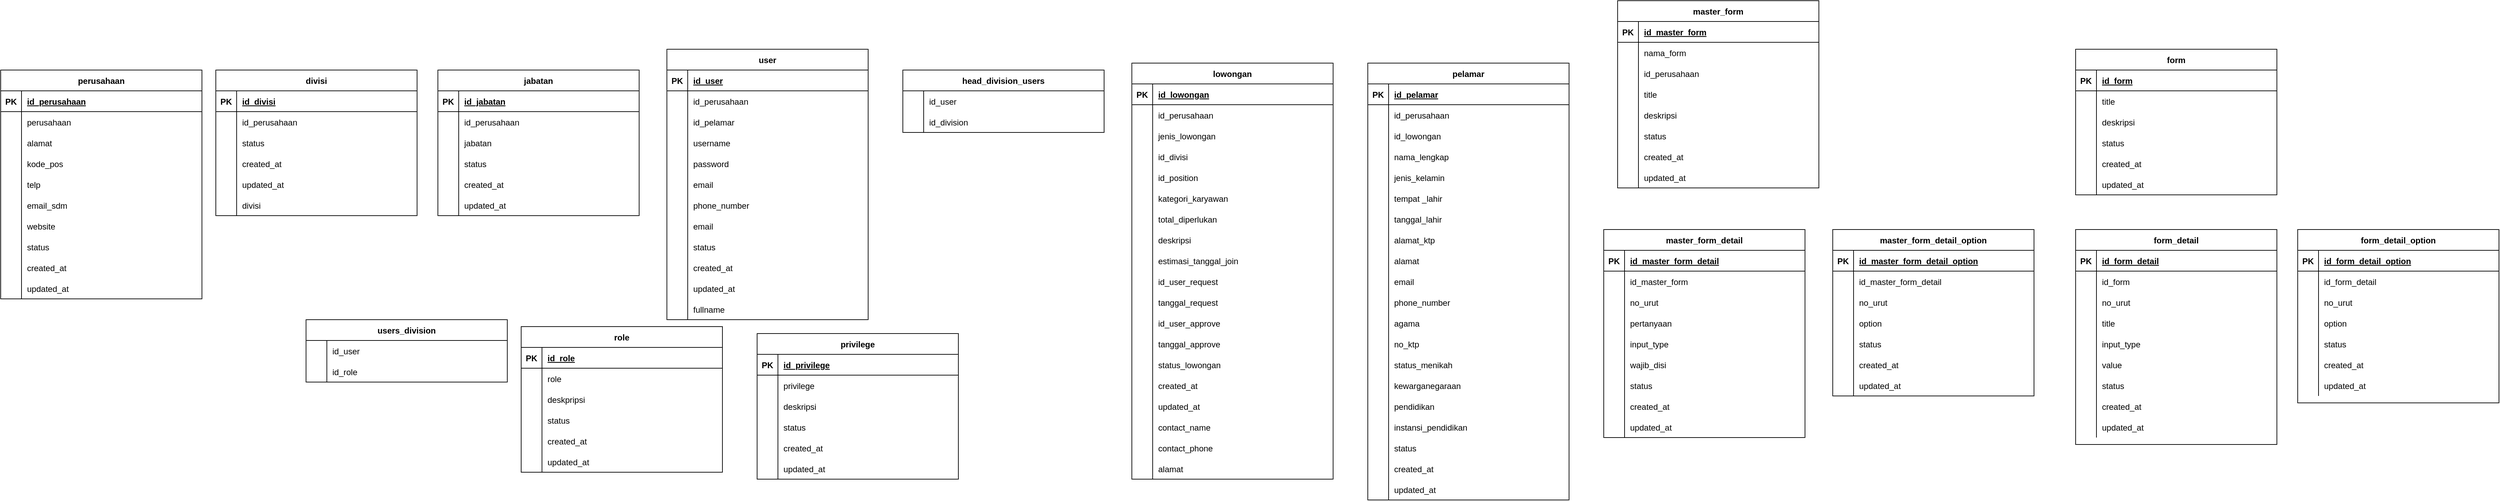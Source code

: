 <mxfile version="21.1.4" type="github" pages="2">
  <diagram id="MUiD6LLzSHCa95WENLsC" name="STRACH">
    <mxGraphModel dx="2362" dy="1876" grid="1" gridSize="10" guides="1" tooltips="1" connect="1" arrows="1" fold="1" page="1" pageScale="1" pageWidth="850" pageHeight="1100" math="0" shadow="0">
      <root>
        <mxCell id="0" />
        <mxCell id="1" parent="0" />
        <mxCell id="8AQWWrt7V5nMebOFj_Uv-1" value="jabatan" style="shape=table;startSize=30;container=1;collapsible=1;childLayout=tableLayout;fixedRows=1;rowLines=0;fontStyle=1;align=center;resizeLast=1;" vertex="1" parent="1">
          <mxGeometry x="160" y="-330" width="290" height="210" as="geometry" />
        </mxCell>
        <mxCell id="8AQWWrt7V5nMebOFj_Uv-2" value="" style="shape=partialRectangle;collapsible=0;dropTarget=0;pointerEvents=0;fillColor=none;points=[[0,0.5],[1,0.5]];portConstraint=eastwest;top=0;left=0;right=0;bottom=1;" vertex="1" parent="8AQWWrt7V5nMebOFj_Uv-1">
          <mxGeometry y="30" width="290" height="30" as="geometry" />
        </mxCell>
        <mxCell id="8AQWWrt7V5nMebOFj_Uv-3" value="PK" style="shape=partialRectangle;overflow=hidden;connectable=0;fillColor=none;top=0;left=0;bottom=0;right=0;fontStyle=1;" vertex="1" parent="8AQWWrt7V5nMebOFj_Uv-2">
          <mxGeometry width="30" height="30" as="geometry">
            <mxRectangle width="30" height="30" as="alternateBounds" />
          </mxGeometry>
        </mxCell>
        <mxCell id="8AQWWrt7V5nMebOFj_Uv-4" value="id_jabatan" style="shape=partialRectangle;overflow=hidden;connectable=0;fillColor=none;top=0;left=0;bottom=0;right=0;align=left;spacingLeft=6;fontStyle=5;" vertex="1" parent="8AQWWrt7V5nMebOFj_Uv-2">
          <mxGeometry x="30" width="260" height="30" as="geometry">
            <mxRectangle width="260" height="30" as="alternateBounds" />
          </mxGeometry>
        </mxCell>
        <mxCell id="8AQWWrt7V5nMebOFj_Uv-5" value="" style="shape=partialRectangle;collapsible=0;dropTarget=0;pointerEvents=0;fillColor=none;points=[[0,0.5],[1,0.5]];portConstraint=eastwest;top=0;left=0;right=0;bottom=0;" vertex="1" parent="8AQWWrt7V5nMebOFj_Uv-1">
          <mxGeometry y="60" width="290" height="30" as="geometry" />
        </mxCell>
        <mxCell id="8AQWWrt7V5nMebOFj_Uv-6" value="" style="shape=partialRectangle;overflow=hidden;connectable=0;fillColor=none;top=0;left=0;bottom=0;right=0;" vertex="1" parent="8AQWWrt7V5nMebOFj_Uv-5">
          <mxGeometry width="30" height="30" as="geometry">
            <mxRectangle width="30" height="30" as="alternateBounds" />
          </mxGeometry>
        </mxCell>
        <mxCell id="8AQWWrt7V5nMebOFj_Uv-7" value="id_perusahaan" style="shape=partialRectangle;overflow=hidden;connectable=0;fillColor=none;top=0;left=0;bottom=0;right=0;align=left;spacingLeft=6;" vertex="1" parent="8AQWWrt7V5nMebOFj_Uv-5">
          <mxGeometry x="30" width="260" height="30" as="geometry">
            <mxRectangle width="260" height="30" as="alternateBounds" />
          </mxGeometry>
        </mxCell>
        <mxCell id="8AQWWrt7V5nMebOFj_Uv-8" value="" style="shape=partialRectangle;collapsible=0;dropTarget=0;pointerEvents=0;fillColor=none;points=[[0,0.5],[1,0.5]];portConstraint=eastwest;top=0;left=0;right=0;bottom=0;" vertex="1" parent="8AQWWrt7V5nMebOFj_Uv-1">
          <mxGeometry y="90" width="290" height="30" as="geometry" />
        </mxCell>
        <mxCell id="8AQWWrt7V5nMebOFj_Uv-9" value="" style="shape=partialRectangle;overflow=hidden;connectable=0;fillColor=none;top=0;left=0;bottom=0;right=0;" vertex="1" parent="8AQWWrt7V5nMebOFj_Uv-8">
          <mxGeometry width="30" height="30" as="geometry">
            <mxRectangle width="30" height="30" as="alternateBounds" />
          </mxGeometry>
        </mxCell>
        <mxCell id="8AQWWrt7V5nMebOFj_Uv-10" value="jabatan" style="shape=partialRectangle;overflow=hidden;connectable=0;fillColor=none;top=0;left=0;bottom=0;right=0;align=left;spacingLeft=6;" vertex="1" parent="8AQWWrt7V5nMebOFj_Uv-8">
          <mxGeometry x="30" width="260" height="30" as="geometry">
            <mxRectangle width="260" height="30" as="alternateBounds" />
          </mxGeometry>
        </mxCell>
        <mxCell id="8AQWWrt7V5nMebOFj_Uv-11" value="" style="shape=partialRectangle;collapsible=0;dropTarget=0;pointerEvents=0;fillColor=none;points=[[0,0.5],[1,0.5]];portConstraint=eastwest;top=0;left=0;right=0;bottom=0;" vertex="1" parent="8AQWWrt7V5nMebOFj_Uv-1">
          <mxGeometry y="120" width="290" height="30" as="geometry" />
        </mxCell>
        <mxCell id="8AQWWrt7V5nMebOFj_Uv-12" value="" style="shape=partialRectangle;overflow=hidden;connectable=0;fillColor=none;top=0;left=0;bottom=0;right=0;" vertex="1" parent="8AQWWrt7V5nMebOFj_Uv-11">
          <mxGeometry width="30" height="30" as="geometry">
            <mxRectangle width="30" height="30" as="alternateBounds" />
          </mxGeometry>
        </mxCell>
        <mxCell id="8AQWWrt7V5nMebOFj_Uv-13" value="status" style="shape=partialRectangle;overflow=hidden;connectable=0;fillColor=none;top=0;left=0;bottom=0;right=0;align=left;spacingLeft=6;" vertex="1" parent="8AQWWrt7V5nMebOFj_Uv-11">
          <mxGeometry x="30" width="260" height="30" as="geometry">
            <mxRectangle width="260" height="30" as="alternateBounds" />
          </mxGeometry>
        </mxCell>
        <mxCell id="8AQWWrt7V5nMebOFj_Uv-14" value="" style="shape=partialRectangle;collapsible=0;dropTarget=0;pointerEvents=0;fillColor=none;points=[[0,0.5],[1,0.5]];portConstraint=eastwest;top=0;left=0;right=0;bottom=0;" vertex="1" parent="8AQWWrt7V5nMebOFj_Uv-1">
          <mxGeometry y="150" width="290" height="30" as="geometry" />
        </mxCell>
        <mxCell id="8AQWWrt7V5nMebOFj_Uv-15" value="" style="shape=partialRectangle;overflow=hidden;connectable=0;fillColor=none;top=0;left=0;bottom=0;right=0;" vertex="1" parent="8AQWWrt7V5nMebOFj_Uv-14">
          <mxGeometry width="30" height="30" as="geometry">
            <mxRectangle width="30" height="30" as="alternateBounds" />
          </mxGeometry>
        </mxCell>
        <mxCell id="8AQWWrt7V5nMebOFj_Uv-16" value="created_at" style="shape=partialRectangle;overflow=hidden;connectable=0;fillColor=none;top=0;left=0;bottom=0;right=0;align=left;spacingLeft=6;" vertex="1" parent="8AQWWrt7V5nMebOFj_Uv-14">
          <mxGeometry x="30" width="260" height="30" as="geometry">
            <mxRectangle width="260" height="30" as="alternateBounds" />
          </mxGeometry>
        </mxCell>
        <mxCell id="8AQWWrt7V5nMebOFj_Uv-17" value="" style="shape=partialRectangle;collapsible=0;dropTarget=0;pointerEvents=0;fillColor=none;points=[[0,0.5],[1,0.5]];portConstraint=eastwest;top=0;left=0;right=0;bottom=0;" vertex="1" parent="8AQWWrt7V5nMebOFj_Uv-1">
          <mxGeometry y="180" width="290" height="30" as="geometry" />
        </mxCell>
        <mxCell id="8AQWWrt7V5nMebOFj_Uv-18" value="" style="shape=partialRectangle;overflow=hidden;connectable=0;fillColor=none;top=0;left=0;bottom=0;right=0;" vertex="1" parent="8AQWWrt7V5nMebOFj_Uv-17">
          <mxGeometry width="30" height="30" as="geometry">
            <mxRectangle width="30" height="30" as="alternateBounds" />
          </mxGeometry>
        </mxCell>
        <mxCell id="8AQWWrt7V5nMebOFj_Uv-19" value="updated_at" style="shape=partialRectangle;overflow=hidden;connectable=0;fillColor=none;top=0;left=0;bottom=0;right=0;align=left;spacingLeft=6;" vertex="1" parent="8AQWWrt7V5nMebOFj_Uv-17">
          <mxGeometry x="30" width="260" height="30" as="geometry">
            <mxRectangle width="260" height="30" as="alternateBounds" />
          </mxGeometry>
        </mxCell>
        <mxCell id="8AQWWrt7V5nMebOFj_Uv-20" value="user" style="shape=table;startSize=30;container=1;collapsible=1;childLayout=tableLayout;fixedRows=1;rowLines=0;fontStyle=1;align=center;resizeLast=1;" vertex="1" parent="1">
          <mxGeometry x="490" y="-360" width="290" height="390" as="geometry" />
        </mxCell>
        <mxCell id="8AQWWrt7V5nMebOFj_Uv-21" value="" style="shape=partialRectangle;collapsible=0;dropTarget=0;pointerEvents=0;fillColor=none;points=[[0,0.5],[1,0.5]];portConstraint=eastwest;top=0;left=0;right=0;bottom=1;" vertex="1" parent="8AQWWrt7V5nMebOFj_Uv-20">
          <mxGeometry y="30" width="290" height="30" as="geometry" />
        </mxCell>
        <mxCell id="8AQWWrt7V5nMebOFj_Uv-22" value="PK" style="shape=partialRectangle;overflow=hidden;connectable=0;fillColor=none;top=0;left=0;bottom=0;right=0;fontStyle=1;" vertex="1" parent="8AQWWrt7V5nMebOFj_Uv-21">
          <mxGeometry width="30" height="30" as="geometry">
            <mxRectangle width="30" height="30" as="alternateBounds" />
          </mxGeometry>
        </mxCell>
        <mxCell id="8AQWWrt7V5nMebOFj_Uv-23" value="id_user" style="shape=partialRectangle;overflow=hidden;connectable=0;fillColor=none;top=0;left=0;bottom=0;right=0;align=left;spacingLeft=6;fontStyle=5;" vertex="1" parent="8AQWWrt7V5nMebOFj_Uv-21">
          <mxGeometry x="30" width="260" height="30" as="geometry">
            <mxRectangle width="260" height="30" as="alternateBounds" />
          </mxGeometry>
        </mxCell>
        <mxCell id="8AQWWrt7V5nMebOFj_Uv-24" value="" style="shape=partialRectangle;collapsible=0;dropTarget=0;pointerEvents=0;fillColor=none;points=[[0,0.5],[1,0.5]];portConstraint=eastwest;top=0;left=0;right=0;bottom=0;" vertex="1" parent="8AQWWrt7V5nMebOFj_Uv-20">
          <mxGeometry y="60" width="290" height="30" as="geometry" />
        </mxCell>
        <mxCell id="8AQWWrt7V5nMebOFj_Uv-25" value="" style="shape=partialRectangle;overflow=hidden;connectable=0;fillColor=none;top=0;left=0;bottom=0;right=0;" vertex="1" parent="8AQWWrt7V5nMebOFj_Uv-24">
          <mxGeometry width="30" height="30" as="geometry">
            <mxRectangle width="30" height="30" as="alternateBounds" />
          </mxGeometry>
        </mxCell>
        <mxCell id="8AQWWrt7V5nMebOFj_Uv-26" value="id_perusahaan" style="shape=partialRectangle;overflow=hidden;connectable=0;fillColor=none;top=0;left=0;bottom=0;right=0;align=left;spacingLeft=6;" vertex="1" parent="8AQWWrt7V5nMebOFj_Uv-24">
          <mxGeometry x="30" width="260" height="30" as="geometry">
            <mxRectangle width="260" height="30" as="alternateBounds" />
          </mxGeometry>
        </mxCell>
        <mxCell id="8AQWWrt7V5nMebOFj_Uv-27" value="" style="shape=partialRectangle;collapsible=0;dropTarget=0;pointerEvents=0;fillColor=none;points=[[0,0.5],[1,0.5]];portConstraint=eastwest;top=0;left=0;right=0;bottom=0;" vertex="1" parent="8AQWWrt7V5nMebOFj_Uv-20">
          <mxGeometry y="90" width="290" height="30" as="geometry" />
        </mxCell>
        <mxCell id="8AQWWrt7V5nMebOFj_Uv-28" value="" style="shape=partialRectangle;overflow=hidden;connectable=0;fillColor=none;top=0;left=0;bottom=0;right=0;" vertex="1" parent="8AQWWrt7V5nMebOFj_Uv-27">
          <mxGeometry width="30" height="30" as="geometry">
            <mxRectangle width="30" height="30" as="alternateBounds" />
          </mxGeometry>
        </mxCell>
        <mxCell id="8AQWWrt7V5nMebOFj_Uv-29" value="id_pelamar" style="shape=partialRectangle;overflow=hidden;connectable=0;fillColor=none;top=0;left=0;bottom=0;right=0;align=left;spacingLeft=6;" vertex="1" parent="8AQWWrt7V5nMebOFj_Uv-27">
          <mxGeometry x="30" width="260" height="30" as="geometry">
            <mxRectangle width="260" height="30" as="alternateBounds" />
          </mxGeometry>
        </mxCell>
        <mxCell id="8AQWWrt7V5nMebOFj_Uv-30" value="" style="shape=partialRectangle;collapsible=0;dropTarget=0;pointerEvents=0;fillColor=none;points=[[0,0.5],[1,0.5]];portConstraint=eastwest;top=0;left=0;right=0;bottom=0;" vertex="1" parent="8AQWWrt7V5nMebOFj_Uv-20">
          <mxGeometry y="120" width="290" height="30" as="geometry" />
        </mxCell>
        <mxCell id="8AQWWrt7V5nMebOFj_Uv-31" value="" style="shape=partialRectangle;overflow=hidden;connectable=0;fillColor=none;top=0;left=0;bottom=0;right=0;" vertex="1" parent="8AQWWrt7V5nMebOFj_Uv-30">
          <mxGeometry width="30" height="30" as="geometry">
            <mxRectangle width="30" height="30" as="alternateBounds" />
          </mxGeometry>
        </mxCell>
        <mxCell id="8AQWWrt7V5nMebOFj_Uv-32" value="username" style="shape=partialRectangle;overflow=hidden;connectable=0;fillColor=none;top=0;left=0;bottom=0;right=0;align=left;spacingLeft=6;" vertex="1" parent="8AQWWrt7V5nMebOFj_Uv-30">
          <mxGeometry x="30" width="260" height="30" as="geometry">
            <mxRectangle width="260" height="30" as="alternateBounds" />
          </mxGeometry>
        </mxCell>
        <mxCell id="8AQWWrt7V5nMebOFj_Uv-33" value="" style="shape=partialRectangle;collapsible=0;dropTarget=0;pointerEvents=0;fillColor=none;points=[[0,0.5],[1,0.5]];portConstraint=eastwest;top=0;left=0;right=0;bottom=0;" vertex="1" parent="8AQWWrt7V5nMebOFj_Uv-20">
          <mxGeometry y="150" width="290" height="30" as="geometry" />
        </mxCell>
        <mxCell id="8AQWWrt7V5nMebOFj_Uv-34" value="" style="shape=partialRectangle;overflow=hidden;connectable=0;fillColor=none;top=0;left=0;bottom=0;right=0;" vertex="1" parent="8AQWWrt7V5nMebOFj_Uv-33">
          <mxGeometry width="30" height="30" as="geometry">
            <mxRectangle width="30" height="30" as="alternateBounds" />
          </mxGeometry>
        </mxCell>
        <mxCell id="8AQWWrt7V5nMebOFj_Uv-35" value="password" style="shape=partialRectangle;overflow=hidden;connectable=0;fillColor=none;top=0;left=0;bottom=0;right=0;align=left;spacingLeft=6;" vertex="1" parent="8AQWWrt7V5nMebOFj_Uv-33">
          <mxGeometry x="30" width="260" height="30" as="geometry">
            <mxRectangle width="260" height="30" as="alternateBounds" />
          </mxGeometry>
        </mxCell>
        <mxCell id="8AQWWrt7V5nMebOFj_Uv-36" value="" style="shape=partialRectangle;collapsible=0;dropTarget=0;pointerEvents=0;fillColor=none;points=[[0,0.5],[1,0.5]];portConstraint=eastwest;top=0;left=0;right=0;bottom=0;" vertex="1" parent="8AQWWrt7V5nMebOFj_Uv-20">
          <mxGeometry y="180" width="290" height="30" as="geometry" />
        </mxCell>
        <mxCell id="8AQWWrt7V5nMebOFj_Uv-37" value="" style="shape=partialRectangle;overflow=hidden;connectable=0;fillColor=none;top=0;left=0;bottom=0;right=0;" vertex="1" parent="8AQWWrt7V5nMebOFj_Uv-36">
          <mxGeometry width="30" height="30" as="geometry">
            <mxRectangle width="30" height="30" as="alternateBounds" />
          </mxGeometry>
        </mxCell>
        <mxCell id="8AQWWrt7V5nMebOFj_Uv-38" value="email" style="shape=partialRectangle;overflow=hidden;connectable=0;fillColor=none;top=0;left=0;bottom=0;right=0;align=left;spacingLeft=6;" vertex="1" parent="8AQWWrt7V5nMebOFj_Uv-36">
          <mxGeometry x="30" width="260" height="30" as="geometry">
            <mxRectangle width="260" height="30" as="alternateBounds" />
          </mxGeometry>
        </mxCell>
        <mxCell id="8AQWWrt7V5nMebOFj_Uv-39" value="" style="shape=partialRectangle;collapsible=0;dropTarget=0;pointerEvents=0;fillColor=none;points=[[0,0.5],[1,0.5]];portConstraint=eastwest;top=0;left=0;right=0;bottom=0;" vertex="1" parent="8AQWWrt7V5nMebOFj_Uv-20">
          <mxGeometry y="210" width="290" height="30" as="geometry" />
        </mxCell>
        <mxCell id="8AQWWrt7V5nMebOFj_Uv-40" value="" style="shape=partialRectangle;overflow=hidden;connectable=0;fillColor=none;top=0;left=0;bottom=0;right=0;" vertex="1" parent="8AQWWrt7V5nMebOFj_Uv-39">
          <mxGeometry width="30" height="30" as="geometry">
            <mxRectangle width="30" height="30" as="alternateBounds" />
          </mxGeometry>
        </mxCell>
        <mxCell id="8AQWWrt7V5nMebOFj_Uv-41" value="phone_number" style="shape=partialRectangle;overflow=hidden;connectable=0;fillColor=none;top=0;left=0;bottom=0;right=0;align=left;spacingLeft=6;" vertex="1" parent="8AQWWrt7V5nMebOFj_Uv-39">
          <mxGeometry x="30" width="260" height="30" as="geometry">
            <mxRectangle width="260" height="30" as="alternateBounds" />
          </mxGeometry>
        </mxCell>
        <mxCell id="8AQWWrt7V5nMebOFj_Uv-42" value="" style="shape=partialRectangle;collapsible=0;dropTarget=0;pointerEvents=0;fillColor=none;points=[[0,0.5],[1,0.5]];portConstraint=eastwest;top=0;left=0;right=0;bottom=0;" vertex="1" parent="8AQWWrt7V5nMebOFj_Uv-20">
          <mxGeometry y="240" width="290" height="30" as="geometry" />
        </mxCell>
        <mxCell id="8AQWWrt7V5nMebOFj_Uv-43" value="" style="shape=partialRectangle;overflow=hidden;connectable=0;fillColor=none;top=0;left=0;bottom=0;right=0;" vertex="1" parent="8AQWWrt7V5nMebOFj_Uv-42">
          <mxGeometry width="30" height="30" as="geometry">
            <mxRectangle width="30" height="30" as="alternateBounds" />
          </mxGeometry>
        </mxCell>
        <mxCell id="8AQWWrt7V5nMebOFj_Uv-44" value="email" style="shape=partialRectangle;overflow=hidden;connectable=0;fillColor=none;top=0;left=0;bottom=0;right=0;align=left;spacingLeft=6;" vertex="1" parent="8AQWWrt7V5nMebOFj_Uv-42">
          <mxGeometry x="30" width="260" height="30" as="geometry">
            <mxRectangle width="260" height="30" as="alternateBounds" />
          </mxGeometry>
        </mxCell>
        <mxCell id="8AQWWrt7V5nMebOFj_Uv-45" value="" style="shape=partialRectangle;collapsible=0;dropTarget=0;pointerEvents=0;fillColor=none;points=[[0,0.5],[1,0.5]];portConstraint=eastwest;top=0;left=0;right=0;bottom=0;" vertex="1" parent="8AQWWrt7V5nMebOFj_Uv-20">
          <mxGeometry y="270" width="290" height="30" as="geometry" />
        </mxCell>
        <mxCell id="8AQWWrt7V5nMebOFj_Uv-46" value="" style="shape=partialRectangle;overflow=hidden;connectable=0;fillColor=none;top=0;left=0;bottom=0;right=0;" vertex="1" parent="8AQWWrt7V5nMebOFj_Uv-45">
          <mxGeometry width="30" height="30" as="geometry">
            <mxRectangle width="30" height="30" as="alternateBounds" />
          </mxGeometry>
        </mxCell>
        <mxCell id="8AQWWrt7V5nMebOFj_Uv-47" value="status" style="shape=partialRectangle;overflow=hidden;connectable=0;fillColor=none;top=0;left=0;bottom=0;right=0;align=left;spacingLeft=6;" vertex="1" parent="8AQWWrt7V5nMebOFj_Uv-45">
          <mxGeometry x="30" width="260" height="30" as="geometry">
            <mxRectangle width="260" height="30" as="alternateBounds" />
          </mxGeometry>
        </mxCell>
        <mxCell id="8AQWWrt7V5nMebOFj_Uv-48" value="" style="shape=partialRectangle;collapsible=0;dropTarget=0;pointerEvents=0;fillColor=none;points=[[0,0.5],[1,0.5]];portConstraint=eastwest;top=0;left=0;right=0;bottom=0;" vertex="1" parent="8AQWWrt7V5nMebOFj_Uv-20">
          <mxGeometry y="300" width="290" height="30" as="geometry" />
        </mxCell>
        <mxCell id="8AQWWrt7V5nMebOFj_Uv-49" value="" style="shape=partialRectangle;overflow=hidden;connectable=0;fillColor=none;top=0;left=0;bottom=0;right=0;" vertex="1" parent="8AQWWrt7V5nMebOFj_Uv-48">
          <mxGeometry width="30" height="30" as="geometry">
            <mxRectangle width="30" height="30" as="alternateBounds" />
          </mxGeometry>
        </mxCell>
        <mxCell id="8AQWWrt7V5nMebOFj_Uv-50" value="created_at" style="shape=partialRectangle;overflow=hidden;connectable=0;fillColor=none;top=0;left=0;bottom=0;right=0;align=left;spacingLeft=6;" vertex="1" parent="8AQWWrt7V5nMebOFj_Uv-48">
          <mxGeometry x="30" width="260" height="30" as="geometry">
            <mxRectangle width="260" height="30" as="alternateBounds" />
          </mxGeometry>
        </mxCell>
        <mxCell id="8AQWWrt7V5nMebOFj_Uv-51" value="" style="shape=partialRectangle;collapsible=0;dropTarget=0;pointerEvents=0;fillColor=none;points=[[0,0.5],[1,0.5]];portConstraint=eastwest;top=0;left=0;right=0;bottom=0;" vertex="1" parent="8AQWWrt7V5nMebOFj_Uv-20">
          <mxGeometry y="330" width="290" height="30" as="geometry" />
        </mxCell>
        <mxCell id="8AQWWrt7V5nMebOFj_Uv-52" value="" style="shape=partialRectangle;overflow=hidden;connectable=0;fillColor=none;top=0;left=0;bottom=0;right=0;" vertex="1" parent="8AQWWrt7V5nMebOFj_Uv-51">
          <mxGeometry width="30" height="30" as="geometry">
            <mxRectangle width="30" height="30" as="alternateBounds" />
          </mxGeometry>
        </mxCell>
        <mxCell id="8AQWWrt7V5nMebOFj_Uv-53" value="updated_at" style="shape=partialRectangle;overflow=hidden;connectable=0;fillColor=none;top=0;left=0;bottom=0;right=0;align=left;spacingLeft=6;" vertex="1" parent="8AQWWrt7V5nMebOFj_Uv-51">
          <mxGeometry x="30" width="260" height="30" as="geometry">
            <mxRectangle width="260" height="30" as="alternateBounds" />
          </mxGeometry>
        </mxCell>
        <mxCell id="8AQWWrt7V5nMebOFj_Uv-54" value="" style="shape=partialRectangle;collapsible=0;dropTarget=0;pointerEvents=0;fillColor=none;points=[[0,0.5],[1,0.5]];portConstraint=eastwest;top=0;left=0;right=0;bottom=0;" vertex="1" parent="8AQWWrt7V5nMebOFj_Uv-20">
          <mxGeometry y="360" width="290" height="30" as="geometry" />
        </mxCell>
        <mxCell id="8AQWWrt7V5nMebOFj_Uv-55" value="" style="shape=partialRectangle;overflow=hidden;connectable=0;fillColor=none;top=0;left=0;bottom=0;right=0;" vertex="1" parent="8AQWWrt7V5nMebOFj_Uv-54">
          <mxGeometry width="30" height="30" as="geometry">
            <mxRectangle width="30" height="30" as="alternateBounds" />
          </mxGeometry>
        </mxCell>
        <mxCell id="8AQWWrt7V5nMebOFj_Uv-56" value="fullname" style="shape=partialRectangle;overflow=hidden;connectable=0;fillColor=none;top=0;left=0;bottom=0;right=0;align=left;spacingLeft=6;" vertex="1" parent="8AQWWrt7V5nMebOFj_Uv-54">
          <mxGeometry x="30" width="260" height="30" as="geometry">
            <mxRectangle width="260" height="30" as="alternateBounds" />
          </mxGeometry>
        </mxCell>
        <mxCell id="8AQWWrt7V5nMebOFj_Uv-57" value="perusahaan" style="shape=table;startSize=30;container=1;collapsible=1;childLayout=tableLayout;fixedRows=1;rowLines=0;fontStyle=1;align=center;resizeLast=1;" vertex="1" parent="1">
          <mxGeometry x="-470" y="-330" width="290" height="330" as="geometry" />
        </mxCell>
        <mxCell id="8AQWWrt7V5nMebOFj_Uv-58" value="" style="shape=partialRectangle;collapsible=0;dropTarget=0;pointerEvents=0;fillColor=none;points=[[0,0.5],[1,0.5]];portConstraint=eastwest;top=0;left=0;right=0;bottom=1;" vertex="1" parent="8AQWWrt7V5nMebOFj_Uv-57">
          <mxGeometry y="30" width="290" height="30" as="geometry" />
        </mxCell>
        <mxCell id="8AQWWrt7V5nMebOFj_Uv-59" value="PK" style="shape=partialRectangle;overflow=hidden;connectable=0;fillColor=none;top=0;left=0;bottom=0;right=0;fontStyle=1;" vertex="1" parent="8AQWWrt7V5nMebOFj_Uv-58">
          <mxGeometry width="30" height="30" as="geometry">
            <mxRectangle width="30" height="30" as="alternateBounds" />
          </mxGeometry>
        </mxCell>
        <mxCell id="8AQWWrt7V5nMebOFj_Uv-60" value="id_perusahaan" style="shape=partialRectangle;overflow=hidden;connectable=0;fillColor=none;top=0;left=0;bottom=0;right=0;align=left;spacingLeft=6;fontStyle=5;" vertex="1" parent="8AQWWrt7V5nMebOFj_Uv-58">
          <mxGeometry x="30" width="260" height="30" as="geometry">
            <mxRectangle width="260" height="30" as="alternateBounds" />
          </mxGeometry>
        </mxCell>
        <mxCell id="8AQWWrt7V5nMebOFj_Uv-61" value="" style="shape=partialRectangle;collapsible=0;dropTarget=0;pointerEvents=0;fillColor=none;points=[[0,0.5],[1,0.5]];portConstraint=eastwest;top=0;left=0;right=0;bottom=0;" vertex="1" parent="8AQWWrt7V5nMebOFj_Uv-57">
          <mxGeometry y="60" width="290" height="30" as="geometry" />
        </mxCell>
        <mxCell id="8AQWWrt7V5nMebOFj_Uv-62" value="" style="shape=partialRectangle;overflow=hidden;connectable=0;fillColor=none;top=0;left=0;bottom=0;right=0;" vertex="1" parent="8AQWWrt7V5nMebOFj_Uv-61">
          <mxGeometry width="30" height="30" as="geometry">
            <mxRectangle width="30" height="30" as="alternateBounds" />
          </mxGeometry>
        </mxCell>
        <mxCell id="8AQWWrt7V5nMebOFj_Uv-63" value="perusahaan" style="shape=partialRectangle;overflow=hidden;connectable=0;fillColor=none;top=0;left=0;bottom=0;right=0;align=left;spacingLeft=6;" vertex="1" parent="8AQWWrt7V5nMebOFj_Uv-61">
          <mxGeometry x="30" width="260" height="30" as="geometry">
            <mxRectangle width="260" height="30" as="alternateBounds" />
          </mxGeometry>
        </mxCell>
        <mxCell id="8AQWWrt7V5nMebOFj_Uv-64" value="" style="shape=partialRectangle;collapsible=0;dropTarget=0;pointerEvents=0;fillColor=none;points=[[0,0.5],[1,0.5]];portConstraint=eastwest;top=0;left=0;right=0;bottom=0;" vertex="1" parent="8AQWWrt7V5nMebOFj_Uv-57">
          <mxGeometry y="90" width="290" height="30" as="geometry" />
        </mxCell>
        <mxCell id="8AQWWrt7V5nMebOFj_Uv-65" value="" style="shape=partialRectangle;overflow=hidden;connectable=0;fillColor=none;top=0;left=0;bottom=0;right=0;" vertex="1" parent="8AQWWrt7V5nMebOFj_Uv-64">
          <mxGeometry width="30" height="30" as="geometry">
            <mxRectangle width="30" height="30" as="alternateBounds" />
          </mxGeometry>
        </mxCell>
        <mxCell id="8AQWWrt7V5nMebOFj_Uv-66" value="alamat" style="shape=partialRectangle;overflow=hidden;connectable=0;fillColor=none;top=0;left=0;bottom=0;right=0;align=left;spacingLeft=6;" vertex="1" parent="8AQWWrt7V5nMebOFj_Uv-64">
          <mxGeometry x="30" width="260" height="30" as="geometry">
            <mxRectangle width="260" height="30" as="alternateBounds" />
          </mxGeometry>
        </mxCell>
        <mxCell id="8AQWWrt7V5nMebOFj_Uv-67" value="" style="shape=partialRectangle;collapsible=0;dropTarget=0;pointerEvents=0;fillColor=none;points=[[0,0.5],[1,0.5]];portConstraint=eastwest;top=0;left=0;right=0;bottom=0;" vertex="1" parent="8AQWWrt7V5nMebOFj_Uv-57">
          <mxGeometry y="120" width="290" height="30" as="geometry" />
        </mxCell>
        <mxCell id="8AQWWrt7V5nMebOFj_Uv-68" value="" style="shape=partialRectangle;overflow=hidden;connectable=0;fillColor=none;top=0;left=0;bottom=0;right=0;" vertex="1" parent="8AQWWrt7V5nMebOFj_Uv-67">
          <mxGeometry width="30" height="30" as="geometry">
            <mxRectangle width="30" height="30" as="alternateBounds" />
          </mxGeometry>
        </mxCell>
        <mxCell id="8AQWWrt7V5nMebOFj_Uv-69" value="kode_pos" style="shape=partialRectangle;overflow=hidden;connectable=0;fillColor=none;top=0;left=0;bottom=0;right=0;align=left;spacingLeft=6;" vertex="1" parent="8AQWWrt7V5nMebOFj_Uv-67">
          <mxGeometry x="30" width="260" height="30" as="geometry">
            <mxRectangle width="260" height="30" as="alternateBounds" />
          </mxGeometry>
        </mxCell>
        <mxCell id="8AQWWrt7V5nMebOFj_Uv-70" value="" style="shape=partialRectangle;collapsible=0;dropTarget=0;pointerEvents=0;fillColor=none;points=[[0,0.5],[1,0.5]];portConstraint=eastwest;top=0;left=0;right=0;bottom=0;" vertex="1" parent="8AQWWrt7V5nMebOFj_Uv-57">
          <mxGeometry y="150" width="290" height="30" as="geometry" />
        </mxCell>
        <mxCell id="8AQWWrt7V5nMebOFj_Uv-71" value="" style="shape=partialRectangle;overflow=hidden;connectable=0;fillColor=none;top=0;left=0;bottom=0;right=0;" vertex="1" parent="8AQWWrt7V5nMebOFj_Uv-70">
          <mxGeometry width="30" height="30" as="geometry">
            <mxRectangle width="30" height="30" as="alternateBounds" />
          </mxGeometry>
        </mxCell>
        <mxCell id="8AQWWrt7V5nMebOFj_Uv-72" value="telp" style="shape=partialRectangle;overflow=hidden;connectable=0;fillColor=none;top=0;left=0;bottom=0;right=0;align=left;spacingLeft=6;" vertex="1" parent="8AQWWrt7V5nMebOFj_Uv-70">
          <mxGeometry x="30" width="260" height="30" as="geometry">
            <mxRectangle width="260" height="30" as="alternateBounds" />
          </mxGeometry>
        </mxCell>
        <mxCell id="8AQWWrt7V5nMebOFj_Uv-73" value="" style="shape=partialRectangle;collapsible=0;dropTarget=0;pointerEvents=0;fillColor=none;points=[[0,0.5],[1,0.5]];portConstraint=eastwest;top=0;left=0;right=0;bottom=0;" vertex="1" parent="8AQWWrt7V5nMebOFj_Uv-57">
          <mxGeometry y="180" width="290" height="30" as="geometry" />
        </mxCell>
        <mxCell id="8AQWWrt7V5nMebOFj_Uv-74" value="" style="shape=partialRectangle;overflow=hidden;connectable=0;fillColor=none;top=0;left=0;bottom=0;right=0;" vertex="1" parent="8AQWWrt7V5nMebOFj_Uv-73">
          <mxGeometry width="30" height="30" as="geometry">
            <mxRectangle width="30" height="30" as="alternateBounds" />
          </mxGeometry>
        </mxCell>
        <mxCell id="8AQWWrt7V5nMebOFj_Uv-75" value="email_sdm" style="shape=partialRectangle;overflow=hidden;connectable=0;fillColor=none;top=0;left=0;bottom=0;right=0;align=left;spacingLeft=6;" vertex="1" parent="8AQWWrt7V5nMebOFj_Uv-73">
          <mxGeometry x="30" width="260" height="30" as="geometry">
            <mxRectangle width="260" height="30" as="alternateBounds" />
          </mxGeometry>
        </mxCell>
        <mxCell id="8AQWWrt7V5nMebOFj_Uv-76" value="" style="shape=partialRectangle;collapsible=0;dropTarget=0;pointerEvents=0;fillColor=none;points=[[0,0.5],[1,0.5]];portConstraint=eastwest;top=0;left=0;right=0;bottom=0;" vertex="1" parent="8AQWWrt7V5nMebOFj_Uv-57">
          <mxGeometry y="210" width="290" height="30" as="geometry" />
        </mxCell>
        <mxCell id="8AQWWrt7V5nMebOFj_Uv-77" value="" style="shape=partialRectangle;overflow=hidden;connectable=0;fillColor=none;top=0;left=0;bottom=0;right=0;" vertex="1" parent="8AQWWrt7V5nMebOFj_Uv-76">
          <mxGeometry width="30" height="30" as="geometry">
            <mxRectangle width="30" height="30" as="alternateBounds" />
          </mxGeometry>
        </mxCell>
        <mxCell id="8AQWWrt7V5nMebOFj_Uv-78" value="website" style="shape=partialRectangle;overflow=hidden;connectable=0;fillColor=none;top=0;left=0;bottom=0;right=0;align=left;spacingLeft=6;" vertex="1" parent="8AQWWrt7V5nMebOFj_Uv-76">
          <mxGeometry x="30" width="260" height="30" as="geometry">
            <mxRectangle width="260" height="30" as="alternateBounds" />
          </mxGeometry>
        </mxCell>
        <mxCell id="8AQWWrt7V5nMebOFj_Uv-79" value="" style="shape=partialRectangle;collapsible=0;dropTarget=0;pointerEvents=0;fillColor=none;points=[[0,0.5],[1,0.5]];portConstraint=eastwest;top=0;left=0;right=0;bottom=0;" vertex="1" parent="8AQWWrt7V5nMebOFj_Uv-57">
          <mxGeometry y="240" width="290" height="30" as="geometry" />
        </mxCell>
        <mxCell id="8AQWWrt7V5nMebOFj_Uv-80" value="" style="shape=partialRectangle;overflow=hidden;connectable=0;fillColor=none;top=0;left=0;bottom=0;right=0;" vertex="1" parent="8AQWWrt7V5nMebOFj_Uv-79">
          <mxGeometry width="30" height="30" as="geometry">
            <mxRectangle width="30" height="30" as="alternateBounds" />
          </mxGeometry>
        </mxCell>
        <mxCell id="8AQWWrt7V5nMebOFj_Uv-81" value="status" style="shape=partialRectangle;overflow=hidden;connectable=0;fillColor=none;top=0;left=0;bottom=0;right=0;align=left;spacingLeft=6;" vertex="1" parent="8AQWWrt7V5nMebOFj_Uv-79">
          <mxGeometry x="30" width="260" height="30" as="geometry">
            <mxRectangle width="260" height="30" as="alternateBounds" />
          </mxGeometry>
        </mxCell>
        <mxCell id="8AQWWrt7V5nMebOFj_Uv-82" value="" style="shape=partialRectangle;collapsible=0;dropTarget=0;pointerEvents=0;fillColor=none;points=[[0,0.5],[1,0.5]];portConstraint=eastwest;top=0;left=0;right=0;bottom=0;" vertex="1" parent="8AQWWrt7V5nMebOFj_Uv-57">
          <mxGeometry y="270" width="290" height="30" as="geometry" />
        </mxCell>
        <mxCell id="8AQWWrt7V5nMebOFj_Uv-83" value="" style="shape=partialRectangle;overflow=hidden;connectable=0;fillColor=none;top=0;left=0;bottom=0;right=0;" vertex="1" parent="8AQWWrt7V5nMebOFj_Uv-82">
          <mxGeometry width="30" height="30" as="geometry">
            <mxRectangle width="30" height="30" as="alternateBounds" />
          </mxGeometry>
        </mxCell>
        <mxCell id="8AQWWrt7V5nMebOFj_Uv-84" value="created_at" style="shape=partialRectangle;overflow=hidden;connectable=0;fillColor=none;top=0;left=0;bottom=0;right=0;align=left;spacingLeft=6;" vertex="1" parent="8AQWWrt7V5nMebOFj_Uv-82">
          <mxGeometry x="30" width="260" height="30" as="geometry">
            <mxRectangle width="260" height="30" as="alternateBounds" />
          </mxGeometry>
        </mxCell>
        <mxCell id="8AQWWrt7V5nMebOFj_Uv-85" value="" style="shape=partialRectangle;collapsible=0;dropTarget=0;pointerEvents=0;fillColor=none;points=[[0,0.5],[1,0.5]];portConstraint=eastwest;top=0;left=0;right=0;bottom=0;" vertex="1" parent="8AQWWrt7V5nMebOFj_Uv-57">
          <mxGeometry y="300" width="290" height="30" as="geometry" />
        </mxCell>
        <mxCell id="8AQWWrt7V5nMebOFj_Uv-86" value="" style="shape=partialRectangle;overflow=hidden;connectable=0;fillColor=none;top=0;left=0;bottom=0;right=0;" vertex="1" parent="8AQWWrt7V5nMebOFj_Uv-85">
          <mxGeometry width="30" height="30" as="geometry">
            <mxRectangle width="30" height="30" as="alternateBounds" />
          </mxGeometry>
        </mxCell>
        <mxCell id="8AQWWrt7V5nMebOFj_Uv-87" value="updated_at" style="shape=partialRectangle;overflow=hidden;connectable=0;fillColor=none;top=0;left=0;bottom=0;right=0;align=left;spacingLeft=6;" vertex="1" parent="8AQWWrt7V5nMebOFj_Uv-85">
          <mxGeometry x="30" width="260" height="30" as="geometry">
            <mxRectangle width="260" height="30" as="alternateBounds" />
          </mxGeometry>
        </mxCell>
        <mxCell id="8AQWWrt7V5nMebOFj_Uv-88" value="divisi" style="shape=table;startSize=30;container=1;collapsible=1;childLayout=tableLayout;fixedRows=1;rowLines=0;fontStyle=1;align=center;resizeLast=1;" vertex="1" parent="1">
          <mxGeometry x="-160" y="-330" width="290" height="210" as="geometry" />
        </mxCell>
        <mxCell id="8AQWWrt7V5nMebOFj_Uv-89" value="" style="shape=partialRectangle;collapsible=0;dropTarget=0;pointerEvents=0;fillColor=none;points=[[0,0.5],[1,0.5]];portConstraint=eastwest;top=0;left=0;right=0;bottom=1;" vertex="1" parent="8AQWWrt7V5nMebOFj_Uv-88">
          <mxGeometry y="30" width="290" height="30" as="geometry" />
        </mxCell>
        <mxCell id="8AQWWrt7V5nMebOFj_Uv-90" value="PK" style="shape=partialRectangle;overflow=hidden;connectable=0;fillColor=none;top=0;left=0;bottom=0;right=0;fontStyle=1;" vertex="1" parent="8AQWWrt7V5nMebOFj_Uv-89">
          <mxGeometry width="30" height="30" as="geometry">
            <mxRectangle width="30" height="30" as="alternateBounds" />
          </mxGeometry>
        </mxCell>
        <mxCell id="8AQWWrt7V5nMebOFj_Uv-91" value="id_divisi" style="shape=partialRectangle;overflow=hidden;connectable=0;fillColor=none;top=0;left=0;bottom=0;right=0;align=left;spacingLeft=6;fontStyle=5;" vertex="1" parent="8AQWWrt7V5nMebOFj_Uv-89">
          <mxGeometry x="30" width="260" height="30" as="geometry">
            <mxRectangle width="260" height="30" as="alternateBounds" />
          </mxGeometry>
        </mxCell>
        <mxCell id="8AQWWrt7V5nMebOFj_Uv-92" value="" style="shape=partialRectangle;collapsible=0;dropTarget=0;pointerEvents=0;fillColor=none;points=[[0,0.5],[1,0.5]];portConstraint=eastwest;top=0;left=0;right=0;bottom=0;" vertex="1" parent="8AQWWrt7V5nMebOFj_Uv-88">
          <mxGeometry y="60" width="290" height="30" as="geometry" />
        </mxCell>
        <mxCell id="8AQWWrt7V5nMebOFj_Uv-93" value="" style="shape=partialRectangle;overflow=hidden;connectable=0;fillColor=none;top=0;left=0;bottom=0;right=0;" vertex="1" parent="8AQWWrt7V5nMebOFj_Uv-92">
          <mxGeometry width="30" height="30" as="geometry">
            <mxRectangle width="30" height="30" as="alternateBounds" />
          </mxGeometry>
        </mxCell>
        <mxCell id="8AQWWrt7V5nMebOFj_Uv-94" value="id_perusahaan" style="shape=partialRectangle;overflow=hidden;connectable=0;fillColor=none;top=0;left=0;bottom=0;right=0;align=left;spacingLeft=6;" vertex="1" parent="8AQWWrt7V5nMebOFj_Uv-92">
          <mxGeometry x="30" width="260" height="30" as="geometry">
            <mxRectangle width="260" height="30" as="alternateBounds" />
          </mxGeometry>
        </mxCell>
        <mxCell id="8AQWWrt7V5nMebOFj_Uv-95" value="" style="shape=partialRectangle;collapsible=0;dropTarget=0;pointerEvents=0;fillColor=none;points=[[0,0.5],[1,0.5]];portConstraint=eastwest;top=0;left=0;right=0;bottom=0;" vertex="1" parent="8AQWWrt7V5nMebOFj_Uv-88">
          <mxGeometry y="90" width="290" height="30" as="geometry" />
        </mxCell>
        <mxCell id="8AQWWrt7V5nMebOFj_Uv-96" value="" style="shape=partialRectangle;overflow=hidden;connectable=0;fillColor=none;top=0;left=0;bottom=0;right=0;" vertex="1" parent="8AQWWrt7V5nMebOFj_Uv-95">
          <mxGeometry width="30" height="30" as="geometry">
            <mxRectangle width="30" height="30" as="alternateBounds" />
          </mxGeometry>
        </mxCell>
        <mxCell id="8AQWWrt7V5nMebOFj_Uv-97" value="status" style="shape=partialRectangle;overflow=hidden;connectable=0;fillColor=none;top=0;left=0;bottom=0;right=0;align=left;spacingLeft=6;" vertex="1" parent="8AQWWrt7V5nMebOFj_Uv-95">
          <mxGeometry x="30" width="260" height="30" as="geometry">
            <mxRectangle width="260" height="30" as="alternateBounds" />
          </mxGeometry>
        </mxCell>
        <mxCell id="8AQWWrt7V5nMebOFj_Uv-98" value="" style="shape=partialRectangle;collapsible=0;dropTarget=0;pointerEvents=0;fillColor=none;points=[[0,0.5],[1,0.5]];portConstraint=eastwest;top=0;left=0;right=0;bottom=0;" vertex="1" parent="8AQWWrt7V5nMebOFj_Uv-88">
          <mxGeometry y="120" width="290" height="30" as="geometry" />
        </mxCell>
        <mxCell id="8AQWWrt7V5nMebOFj_Uv-99" value="" style="shape=partialRectangle;overflow=hidden;connectable=0;fillColor=none;top=0;left=0;bottom=0;right=0;" vertex="1" parent="8AQWWrt7V5nMebOFj_Uv-98">
          <mxGeometry width="30" height="30" as="geometry">
            <mxRectangle width="30" height="30" as="alternateBounds" />
          </mxGeometry>
        </mxCell>
        <mxCell id="8AQWWrt7V5nMebOFj_Uv-100" value="created_at" style="shape=partialRectangle;overflow=hidden;connectable=0;fillColor=none;top=0;left=0;bottom=0;right=0;align=left;spacingLeft=6;" vertex="1" parent="8AQWWrt7V5nMebOFj_Uv-98">
          <mxGeometry x="30" width="260" height="30" as="geometry">
            <mxRectangle width="260" height="30" as="alternateBounds" />
          </mxGeometry>
        </mxCell>
        <mxCell id="8AQWWrt7V5nMebOFj_Uv-101" value="" style="shape=partialRectangle;collapsible=0;dropTarget=0;pointerEvents=0;fillColor=none;points=[[0,0.5],[1,0.5]];portConstraint=eastwest;top=0;left=0;right=0;bottom=0;" vertex="1" parent="8AQWWrt7V5nMebOFj_Uv-88">
          <mxGeometry y="150" width="290" height="30" as="geometry" />
        </mxCell>
        <mxCell id="8AQWWrt7V5nMebOFj_Uv-102" value="" style="shape=partialRectangle;overflow=hidden;connectable=0;fillColor=none;top=0;left=0;bottom=0;right=0;" vertex="1" parent="8AQWWrt7V5nMebOFj_Uv-101">
          <mxGeometry width="30" height="30" as="geometry">
            <mxRectangle width="30" height="30" as="alternateBounds" />
          </mxGeometry>
        </mxCell>
        <mxCell id="8AQWWrt7V5nMebOFj_Uv-103" value="updated_at" style="shape=partialRectangle;overflow=hidden;connectable=0;fillColor=none;top=0;left=0;bottom=0;right=0;align=left;spacingLeft=6;" vertex="1" parent="8AQWWrt7V5nMebOFj_Uv-101">
          <mxGeometry x="30" width="260" height="30" as="geometry">
            <mxRectangle width="260" height="30" as="alternateBounds" />
          </mxGeometry>
        </mxCell>
        <mxCell id="8AQWWrt7V5nMebOFj_Uv-104" value="" style="shape=partialRectangle;collapsible=0;dropTarget=0;pointerEvents=0;fillColor=none;points=[[0,0.5],[1,0.5]];portConstraint=eastwest;top=0;left=0;right=0;bottom=0;" vertex="1" parent="8AQWWrt7V5nMebOFj_Uv-88">
          <mxGeometry y="180" width="290" height="30" as="geometry" />
        </mxCell>
        <mxCell id="8AQWWrt7V5nMebOFj_Uv-105" value="" style="shape=partialRectangle;overflow=hidden;connectable=0;fillColor=none;top=0;left=0;bottom=0;right=0;" vertex="1" parent="8AQWWrt7V5nMebOFj_Uv-104">
          <mxGeometry width="30" height="30" as="geometry">
            <mxRectangle width="30" height="30" as="alternateBounds" />
          </mxGeometry>
        </mxCell>
        <mxCell id="8AQWWrt7V5nMebOFj_Uv-106" value="divisi" style="shape=partialRectangle;overflow=hidden;connectable=0;fillColor=none;top=0;left=0;bottom=0;right=0;align=left;spacingLeft=6;" vertex="1" parent="8AQWWrt7V5nMebOFj_Uv-104">
          <mxGeometry x="30" width="260" height="30" as="geometry">
            <mxRectangle width="260" height="30" as="alternateBounds" />
          </mxGeometry>
        </mxCell>
        <mxCell id="8AQWWrt7V5nMebOFj_Uv-107" value="head_division_users" style="shape=table;startSize=30;container=1;collapsible=1;childLayout=tableLayout;fixedRows=1;rowLines=0;fontStyle=1;align=center;resizeLast=1;" vertex="1" parent="1">
          <mxGeometry x="830" y="-330" width="290" height="90" as="geometry" />
        </mxCell>
        <mxCell id="8AQWWrt7V5nMebOFj_Uv-108" value="" style="shape=partialRectangle;collapsible=0;dropTarget=0;pointerEvents=0;fillColor=none;points=[[0,0.5],[1,0.5]];portConstraint=eastwest;top=0;left=0;right=0;bottom=0;" vertex="1" parent="8AQWWrt7V5nMebOFj_Uv-107">
          <mxGeometry y="30" width="290" height="30" as="geometry" />
        </mxCell>
        <mxCell id="8AQWWrt7V5nMebOFj_Uv-109" value="" style="shape=partialRectangle;overflow=hidden;connectable=0;fillColor=none;top=0;left=0;bottom=0;right=0;" vertex="1" parent="8AQWWrt7V5nMebOFj_Uv-108">
          <mxGeometry width="30" height="30" as="geometry">
            <mxRectangle width="30" height="30" as="alternateBounds" />
          </mxGeometry>
        </mxCell>
        <mxCell id="8AQWWrt7V5nMebOFj_Uv-110" value="id_user" style="shape=partialRectangle;overflow=hidden;connectable=0;fillColor=none;top=0;left=0;bottom=0;right=0;align=left;spacingLeft=6;" vertex="1" parent="8AQWWrt7V5nMebOFj_Uv-108">
          <mxGeometry x="30" width="260" height="30" as="geometry">
            <mxRectangle width="260" height="30" as="alternateBounds" />
          </mxGeometry>
        </mxCell>
        <mxCell id="8AQWWrt7V5nMebOFj_Uv-111" value="" style="shape=partialRectangle;collapsible=0;dropTarget=0;pointerEvents=0;fillColor=none;points=[[0,0.5],[1,0.5]];portConstraint=eastwest;top=0;left=0;right=0;bottom=0;" vertex="1" parent="8AQWWrt7V5nMebOFj_Uv-107">
          <mxGeometry y="60" width="290" height="30" as="geometry" />
        </mxCell>
        <mxCell id="8AQWWrt7V5nMebOFj_Uv-112" value="" style="shape=partialRectangle;overflow=hidden;connectable=0;fillColor=none;top=0;left=0;bottom=0;right=0;" vertex="1" parent="8AQWWrt7V5nMebOFj_Uv-111">
          <mxGeometry width="30" height="30" as="geometry">
            <mxRectangle width="30" height="30" as="alternateBounds" />
          </mxGeometry>
        </mxCell>
        <mxCell id="8AQWWrt7V5nMebOFj_Uv-113" value="id_division" style="shape=partialRectangle;overflow=hidden;connectable=0;fillColor=none;top=0;left=0;bottom=0;right=0;align=left;spacingLeft=6;" vertex="1" parent="8AQWWrt7V5nMebOFj_Uv-111">
          <mxGeometry x="30" width="260" height="30" as="geometry">
            <mxRectangle width="260" height="30" as="alternateBounds" />
          </mxGeometry>
        </mxCell>
        <mxCell id="8AQWWrt7V5nMebOFj_Uv-114" value="lowongan" style="shape=table;startSize=30;container=1;collapsible=1;childLayout=tableLayout;fixedRows=1;rowLines=0;fontStyle=1;align=center;resizeLast=1;" vertex="1" parent="1">
          <mxGeometry x="1160" y="-340" width="290" height="600" as="geometry" />
        </mxCell>
        <mxCell id="8AQWWrt7V5nMebOFj_Uv-115" value="" style="shape=partialRectangle;collapsible=0;dropTarget=0;pointerEvents=0;fillColor=none;points=[[0,0.5],[1,0.5]];portConstraint=eastwest;top=0;left=0;right=0;bottom=1;" vertex="1" parent="8AQWWrt7V5nMebOFj_Uv-114">
          <mxGeometry y="30" width="290" height="30" as="geometry" />
        </mxCell>
        <mxCell id="8AQWWrt7V5nMebOFj_Uv-116" value="PK" style="shape=partialRectangle;overflow=hidden;connectable=0;fillColor=none;top=0;left=0;bottom=0;right=0;fontStyle=1;" vertex="1" parent="8AQWWrt7V5nMebOFj_Uv-115">
          <mxGeometry width="30" height="30" as="geometry">
            <mxRectangle width="30" height="30" as="alternateBounds" />
          </mxGeometry>
        </mxCell>
        <mxCell id="8AQWWrt7V5nMebOFj_Uv-117" value="id_lowongan" style="shape=partialRectangle;overflow=hidden;connectable=0;fillColor=none;top=0;left=0;bottom=0;right=0;align=left;spacingLeft=6;fontStyle=5;" vertex="1" parent="8AQWWrt7V5nMebOFj_Uv-115">
          <mxGeometry x="30" width="260" height="30" as="geometry">
            <mxRectangle width="260" height="30" as="alternateBounds" />
          </mxGeometry>
        </mxCell>
        <mxCell id="8AQWWrt7V5nMebOFj_Uv-118" value="" style="shape=partialRectangle;collapsible=0;dropTarget=0;pointerEvents=0;fillColor=none;points=[[0,0.5],[1,0.5]];portConstraint=eastwest;top=0;left=0;right=0;bottom=0;" vertex="1" parent="8AQWWrt7V5nMebOFj_Uv-114">
          <mxGeometry y="60" width="290" height="30" as="geometry" />
        </mxCell>
        <mxCell id="8AQWWrt7V5nMebOFj_Uv-119" value="" style="shape=partialRectangle;overflow=hidden;connectable=0;fillColor=none;top=0;left=0;bottom=0;right=0;" vertex="1" parent="8AQWWrt7V5nMebOFj_Uv-118">
          <mxGeometry width="30" height="30" as="geometry">
            <mxRectangle width="30" height="30" as="alternateBounds" />
          </mxGeometry>
        </mxCell>
        <mxCell id="8AQWWrt7V5nMebOFj_Uv-120" value="id_perusahaan" style="shape=partialRectangle;overflow=hidden;connectable=0;fillColor=none;top=0;left=0;bottom=0;right=0;align=left;spacingLeft=6;" vertex="1" parent="8AQWWrt7V5nMebOFj_Uv-118">
          <mxGeometry x="30" width="260" height="30" as="geometry">
            <mxRectangle width="260" height="30" as="alternateBounds" />
          </mxGeometry>
        </mxCell>
        <mxCell id="8AQWWrt7V5nMebOFj_Uv-121" value="" style="shape=partialRectangle;collapsible=0;dropTarget=0;pointerEvents=0;fillColor=none;points=[[0,0.5],[1,0.5]];portConstraint=eastwest;top=0;left=0;right=0;bottom=0;" vertex="1" parent="8AQWWrt7V5nMebOFj_Uv-114">
          <mxGeometry y="90" width="290" height="30" as="geometry" />
        </mxCell>
        <mxCell id="8AQWWrt7V5nMebOFj_Uv-122" value="" style="shape=partialRectangle;overflow=hidden;connectable=0;fillColor=none;top=0;left=0;bottom=0;right=0;" vertex="1" parent="8AQWWrt7V5nMebOFj_Uv-121">
          <mxGeometry width="30" height="30" as="geometry">
            <mxRectangle width="30" height="30" as="alternateBounds" />
          </mxGeometry>
        </mxCell>
        <mxCell id="8AQWWrt7V5nMebOFj_Uv-123" value="jenis_lowongan" style="shape=partialRectangle;overflow=hidden;connectable=0;fillColor=none;top=0;left=0;bottom=0;right=0;align=left;spacingLeft=6;" vertex="1" parent="8AQWWrt7V5nMebOFj_Uv-121">
          <mxGeometry x="30" width="260" height="30" as="geometry">
            <mxRectangle width="260" height="30" as="alternateBounds" />
          </mxGeometry>
        </mxCell>
        <mxCell id="8AQWWrt7V5nMebOFj_Uv-124" value="" style="shape=partialRectangle;collapsible=0;dropTarget=0;pointerEvents=0;fillColor=none;points=[[0,0.5],[1,0.5]];portConstraint=eastwest;top=0;left=0;right=0;bottom=0;" vertex="1" parent="8AQWWrt7V5nMebOFj_Uv-114">
          <mxGeometry y="120" width="290" height="30" as="geometry" />
        </mxCell>
        <mxCell id="8AQWWrt7V5nMebOFj_Uv-125" value="" style="shape=partialRectangle;overflow=hidden;connectable=0;fillColor=none;top=0;left=0;bottom=0;right=0;" vertex="1" parent="8AQWWrt7V5nMebOFj_Uv-124">
          <mxGeometry width="30" height="30" as="geometry">
            <mxRectangle width="30" height="30" as="alternateBounds" />
          </mxGeometry>
        </mxCell>
        <mxCell id="8AQWWrt7V5nMebOFj_Uv-126" value="id_divisi" style="shape=partialRectangle;overflow=hidden;connectable=0;fillColor=none;top=0;left=0;bottom=0;right=0;align=left;spacingLeft=6;" vertex="1" parent="8AQWWrt7V5nMebOFj_Uv-124">
          <mxGeometry x="30" width="260" height="30" as="geometry">
            <mxRectangle width="260" height="30" as="alternateBounds" />
          </mxGeometry>
        </mxCell>
        <mxCell id="8AQWWrt7V5nMebOFj_Uv-127" value="" style="shape=partialRectangle;collapsible=0;dropTarget=0;pointerEvents=0;fillColor=none;points=[[0,0.5],[1,0.5]];portConstraint=eastwest;top=0;left=0;right=0;bottom=0;" vertex="1" parent="8AQWWrt7V5nMebOFj_Uv-114">
          <mxGeometry y="150" width="290" height="30" as="geometry" />
        </mxCell>
        <mxCell id="8AQWWrt7V5nMebOFj_Uv-128" value="" style="shape=partialRectangle;overflow=hidden;connectable=0;fillColor=none;top=0;left=0;bottom=0;right=0;" vertex="1" parent="8AQWWrt7V5nMebOFj_Uv-127">
          <mxGeometry width="30" height="30" as="geometry">
            <mxRectangle width="30" height="30" as="alternateBounds" />
          </mxGeometry>
        </mxCell>
        <mxCell id="8AQWWrt7V5nMebOFj_Uv-129" value="id_position" style="shape=partialRectangle;overflow=hidden;connectable=0;fillColor=none;top=0;left=0;bottom=0;right=0;align=left;spacingLeft=6;" vertex="1" parent="8AQWWrt7V5nMebOFj_Uv-127">
          <mxGeometry x="30" width="260" height="30" as="geometry">
            <mxRectangle width="260" height="30" as="alternateBounds" />
          </mxGeometry>
        </mxCell>
        <mxCell id="8AQWWrt7V5nMebOFj_Uv-130" value="" style="shape=partialRectangle;collapsible=0;dropTarget=0;pointerEvents=0;fillColor=none;points=[[0,0.5],[1,0.5]];portConstraint=eastwest;top=0;left=0;right=0;bottom=0;" vertex="1" parent="8AQWWrt7V5nMebOFj_Uv-114">
          <mxGeometry y="180" width="290" height="30" as="geometry" />
        </mxCell>
        <mxCell id="8AQWWrt7V5nMebOFj_Uv-131" value="" style="shape=partialRectangle;overflow=hidden;connectable=0;fillColor=none;top=0;left=0;bottom=0;right=0;" vertex="1" parent="8AQWWrt7V5nMebOFj_Uv-130">
          <mxGeometry width="30" height="30" as="geometry">
            <mxRectangle width="30" height="30" as="alternateBounds" />
          </mxGeometry>
        </mxCell>
        <mxCell id="8AQWWrt7V5nMebOFj_Uv-132" value="kategori_karyawan" style="shape=partialRectangle;overflow=hidden;connectable=0;fillColor=none;top=0;left=0;bottom=0;right=0;align=left;spacingLeft=6;" vertex="1" parent="8AQWWrt7V5nMebOFj_Uv-130">
          <mxGeometry x="30" width="260" height="30" as="geometry">
            <mxRectangle width="260" height="30" as="alternateBounds" />
          </mxGeometry>
        </mxCell>
        <mxCell id="8AQWWrt7V5nMebOFj_Uv-133" value="" style="shape=partialRectangle;collapsible=0;dropTarget=0;pointerEvents=0;fillColor=none;points=[[0,0.5],[1,0.5]];portConstraint=eastwest;top=0;left=0;right=0;bottom=0;" vertex="1" parent="8AQWWrt7V5nMebOFj_Uv-114">
          <mxGeometry y="210" width="290" height="30" as="geometry" />
        </mxCell>
        <mxCell id="8AQWWrt7V5nMebOFj_Uv-134" value="" style="shape=partialRectangle;overflow=hidden;connectable=0;fillColor=none;top=0;left=0;bottom=0;right=0;" vertex="1" parent="8AQWWrt7V5nMebOFj_Uv-133">
          <mxGeometry width="30" height="30" as="geometry">
            <mxRectangle width="30" height="30" as="alternateBounds" />
          </mxGeometry>
        </mxCell>
        <mxCell id="8AQWWrt7V5nMebOFj_Uv-135" value="total_diperlukan" style="shape=partialRectangle;overflow=hidden;connectable=0;fillColor=none;top=0;left=0;bottom=0;right=0;align=left;spacingLeft=6;" vertex="1" parent="8AQWWrt7V5nMebOFj_Uv-133">
          <mxGeometry x="30" width="260" height="30" as="geometry">
            <mxRectangle width="260" height="30" as="alternateBounds" />
          </mxGeometry>
        </mxCell>
        <mxCell id="8AQWWrt7V5nMebOFj_Uv-136" value="" style="shape=partialRectangle;collapsible=0;dropTarget=0;pointerEvents=0;fillColor=none;points=[[0,0.5],[1,0.5]];portConstraint=eastwest;top=0;left=0;right=0;bottom=0;" vertex="1" parent="8AQWWrt7V5nMebOFj_Uv-114">
          <mxGeometry y="240" width="290" height="30" as="geometry" />
        </mxCell>
        <mxCell id="8AQWWrt7V5nMebOFj_Uv-137" value="" style="shape=partialRectangle;overflow=hidden;connectable=0;fillColor=none;top=0;left=0;bottom=0;right=0;" vertex="1" parent="8AQWWrt7V5nMebOFj_Uv-136">
          <mxGeometry width="30" height="30" as="geometry">
            <mxRectangle width="30" height="30" as="alternateBounds" />
          </mxGeometry>
        </mxCell>
        <mxCell id="8AQWWrt7V5nMebOFj_Uv-138" value="deskripsi" style="shape=partialRectangle;overflow=hidden;connectable=0;fillColor=none;top=0;left=0;bottom=0;right=0;align=left;spacingLeft=6;" vertex="1" parent="8AQWWrt7V5nMebOFj_Uv-136">
          <mxGeometry x="30" width="260" height="30" as="geometry">
            <mxRectangle width="260" height="30" as="alternateBounds" />
          </mxGeometry>
        </mxCell>
        <mxCell id="8AQWWrt7V5nMebOFj_Uv-139" value="" style="shape=partialRectangle;collapsible=0;dropTarget=0;pointerEvents=0;fillColor=none;points=[[0,0.5],[1,0.5]];portConstraint=eastwest;top=0;left=0;right=0;bottom=0;" vertex="1" parent="8AQWWrt7V5nMebOFj_Uv-114">
          <mxGeometry y="270" width="290" height="30" as="geometry" />
        </mxCell>
        <mxCell id="8AQWWrt7V5nMebOFj_Uv-140" value="" style="shape=partialRectangle;overflow=hidden;connectable=0;fillColor=none;top=0;left=0;bottom=0;right=0;" vertex="1" parent="8AQWWrt7V5nMebOFj_Uv-139">
          <mxGeometry width="30" height="30" as="geometry">
            <mxRectangle width="30" height="30" as="alternateBounds" />
          </mxGeometry>
        </mxCell>
        <mxCell id="8AQWWrt7V5nMebOFj_Uv-141" value="estimasi_tanggal_join" style="shape=partialRectangle;overflow=hidden;connectable=0;fillColor=none;top=0;left=0;bottom=0;right=0;align=left;spacingLeft=6;" vertex="1" parent="8AQWWrt7V5nMebOFj_Uv-139">
          <mxGeometry x="30" width="260" height="30" as="geometry">
            <mxRectangle width="260" height="30" as="alternateBounds" />
          </mxGeometry>
        </mxCell>
        <mxCell id="8AQWWrt7V5nMebOFj_Uv-142" value="" style="shape=partialRectangle;collapsible=0;dropTarget=0;pointerEvents=0;fillColor=none;points=[[0,0.5],[1,0.5]];portConstraint=eastwest;top=0;left=0;right=0;bottom=0;" vertex="1" parent="8AQWWrt7V5nMebOFj_Uv-114">
          <mxGeometry y="300" width="290" height="30" as="geometry" />
        </mxCell>
        <mxCell id="8AQWWrt7V5nMebOFj_Uv-143" value="" style="shape=partialRectangle;overflow=hidden;connectable=0;fillColor=none;top=0;left=0;bottom=0;right=0;" vertex="1" parent="8AQWWrt7V5nMebOFj_Uv-142">
          <mxGeometry width="30" height="30" as="geometry">
            <mxRectangle width="30" height="30" as="alternateBounds" />
          </mxGeometry>
        </mxCell>
        <mxCell id="8AQWWrt7V5nMebOFj_Uv-144" value="id_user_request" style="shape=partialRectangle;overflow=hidden;connectable=0;fillColor=none;top=0;left=0;bottom=0;right=0;align=left;spacingLeft=6;" vertex="1" parent="8AQWWrt7V5nMebOFj_Uv-142">
          <mxGeometry x="30" width="260" height="30" as="geometry">
            <mxRectangle width="260" height="30" as="alternateBounds" />
          </mxGeometry>
        </mxCell>
        <mxCell id="8AQWWrt7V5nMebOFj_Uv-145" value="" style="shape=partialRectangle;collapsible=0;dropTarget=0;pointerEvents=0;fillColor=none;points=[[0,0.5],[1,0.5]];portConstraint=eastwest;top=0;left=0;right=0;bottom=0;" vertex="1" parent="8AQWWrt7V5nMebOFj_Uv-114">
          <mxGeometry y="330" width="290" height="30" as="geometry" />
        </mxCell>
        <mxCell id="8AQWWrt7V5nMebOFj_Uv-146" value="" style="shape=partialRectangle;overflow=hidden;connectable=0;fillColor=none;top=0;left=0;bottom=0;right=0;" vertex="1" parent="8AQWWrt7V5nMebOFj_Uv-145">
          <mxGeometry width="30" height="30" as="geometry">
            <mxRectangle width="30" height="30" as="alternateBounds" />
          </mxGeometry>
        </mxCell>
        <mxCell id="8AQWWrt7V5nMebOFj_Uv-147" value="tanggal_request" style="shape=partialRectangle;overflow=hidden;connectable=0;fillColor=none;top=0;left=0;bottom=0;right=0;align=left;spacingLeft=6;" vertex="1" parent="8AQWWrt7V5nMebOFj_Uv-145">
          <mxGeometry x="30" width="260" height="30" as="geometry">
            <mxRectangle width="260" height="30" as="alternateBounds" />
          </mxGeometry>
        </mxCell>
        <mxCell id="8AQWWrt7V5nMebOFj_Uv-148" value="" style="shape=partialRectangle;collapsible=0;dropTarget=0;pointerEvents=0;fillColor=none;points=[[0,0.5],[1,0.5]];portConstraint=eastwest;top=0;left=0;right=0;bottom=0;" vertex="1" parent="8AQWWrt7V5nMebOFj_Uv-114">
          <mxGeometry y="360" width="290" height="30" as="geometry" />
        </mxCell>
        <mxCell id="8AQWWrt7V5nMebOFj_Uv-149" value="" style="shape=partialRectangle;overflow=hidden;connectable=0;fillColor=none;top=0;left=0;bottom=0;right=0;" vertex="1" parent="8AQWWrt7V5nMebOFj_Uv-148">
          <mxGeometry width="30" height="30" as="geometry">
            <mxRectangle width="30" height="30" as="alternateBounds" />
          </mxGeometry>
        </mxCell>
        <mxCell id="8AQWWrt7V5nMebOFj_Uv-150" value="id_user_approve" style="shape=partialRectangle;overflow=hidden;connectable=0;fillColor=none;top=0;left=0;bottom=0;right=0;align=left;spacingLeft=6;" vertex="1" parent="8AQWWrt7V5nMebOFj_Uv-148">
          <mxGeometry x="30" width="260" height="30" as="geometry">
            <mxRectangle width="260" height="30" as="alternateBounds" />
          </mxGeometry>
        </mxCell>
        <mxCell id="8AQWWrt7V5nMebOFj_Uv-151" value="" style="shape=partialRectangle;collapsible=0;dropTarget=0;pointerEvents=0;fillColor=none;points=[[0,0.5],[1,0.5]];portConstraint=eastwest;top=0;left=0;right=0;bottom=0;" vertex="1" parent="8AQWWrt7V5nMebOFj_Uv-114">
          <mxGeometry y="390" width="290" height="30" as="geometry" />
        </mxCell>
        <mxCell id="8AQWWrt7V5nMebOFj_Uv-152" value="" style="shape=partialRectangle;overflow=hidden;connectable=0;fillColor=none;top=0;left=0;bottom=0;right=0;" vertex="1" parent="8AQWWrt7V5nMebOFj_Uv-151">
          <mxGeometry width="30" height="30" as="geometry">
            <mxRectangle width="30" height="30" as="alternateBounds" />
          </mxGeometry>
        </mxCell>
        <mxCell id="8AQWWrt7V5nMebOFj_Uv-153" value="tanggal_approve" style="shape=partialRectangle;overflow=hidden;connectable=0;fillColor=none;top=0;left=0;bottom=0;right=0;align=left;spacingLeft=6;" vertex="1" parent="8AQWWrt7V5nMebOFj_Uv-151">
          <mxGeometry x="30" width="260" height="30" as="geometry">
            <mxRectangle width="260" height="30" as="alternateBounds" />
          </mxGeometry>
        </mxCell>
        <mxCell id="8AQWWrt7V5nMebOFj_Uv-154" value="" style="shape=partialRectangle;collapsible=0;dropTarget=0;pointerEvents=0;fillColor=none;points=[[0,0.5],[1,0.5]];portConstraint=eastwest;top=0;left=0;right=0;bottom=0;" vertex="1" parent="8AQWWrt7V5nMebOFj_Uv-114">
          <mxGeometry y="420" width="290" height="30" as="geometry" />
        </mxCell>
        <mxCell id="8AQWWrt7V5nMebOFj_Uv-155" value="" style="shape=partialRectangle;overflow=hidden;connectable=0;fillColor=none;top=0;left=0;bottom=0;right=0;" vertex="1" parent="8AQWWrt7V5nMebOFj_Uv-154">
          <mxGeometry width="30" height="30" as="geometry">
            <mxRectangle width="30" height="30" as="alternateBounds" />
          </mxGeometry>
        </mxCell>
        <mxCell id="8AQWWrt7V5nMebOFj_Uv-156" value="status_lowongan" style="shape=partialRectangle;overflow=hidden;connectable=0;fillColor=none;top=0;left=0;bottom=0;right=0;align=left;spacingLeft=6;" vertex="1" parent="8AQWWrt7V5nMebOFj_Uv-154">
          <mxGeometry x="30" width="260" height="30" as="geometry">
            <mxRectangle width="260" height="30" as="alternateBounds" />
          </mxGeometry>
        </mxCell>
        <mxCell id="8AQWWrt7V5nMebOFj_Uv-157" value="" style="shape=partialRectangle;collapsible=0;dropTarget=0;pointerEvents=0;fillColor=none;points=[[0,0.5],[1,0.5]];portConstraint=eastwest;top=0;left=0;right=0;bottom=0;" vertex="1" parent="8AQWWrt7V5nMebOFj_Uv-114">
          <mxGeometry y="450" width="290" height="30" as="geometry" />
        </mxCell>
        <mxCell id="8AQWWrt7V5nMebOFj_Uv-158" value="" style="shape=partialRectangle;overflow=hidden;connectable=0;fillColor=none;top=0;left=0;bottom=0;right=0;" vertex="1" parent="8AQWWrt7V5nMebOFj_Uv-157">
          <mxGeometry width="30" height="30" as="geometry">
            <mxRectangle width="30" height="30" as="alternateBounds" />
          </mxGeometry>
        </mxCell>
        <mxCell id="8AQWWrt7V5nMebOFj_Uv-159" value="created_at" style="shape=partialRectangle;overflow=hidden;connectable=0;fillColor=none;top=0;left=0;bottom=0;right=0;align=left;spacingLeft=6;" vertex="1" parent="8AQWWrt7V5nMebOFj_Uv-157">
          <mxGeometry x="30" width="260" height="30" as="geometry">
            <mxRectangle width="260" height="30" as="alternateBounds" />
          </mxGeometry>
        </mxCell>
        <mxCell id="8AQWWrt7V5nMebOFj_Uv-160" value="" style="shape=partialRectangle;collapsible=0;dropTarget=0;pointerEvents=0;fillColor=none;points=[[0,0.5],[1,0.5]];portConstraint=eastwest;top=0;left=0;right=0;bottom=0;" vertex="1" parent="8AQWWrt7V5nMebOFj_Uv-114">
          <mxGeometry y="480" width="290" height="30" as="geometry" />
        </mxCell>
        <mxCell id="8AQWWrt7V5nMebOFj_Uv-161" value="" style="shape=partialRectangle;overflow=hidden;connectable=0;fillColor=none;top=0;left=0;bottom=0;right=0;" vertex="1" parent="8AQWWrt7V5nMebOFj_Uv-160">
          <mxGeometry width="30" height="30" as="geometry">
            <mxRectangle width="30" height="30" as="alternateBounds" />
          </mxGeometry>
        </mxCell>
        <mxCell id="8AQWWrt7V5nMebOFj_Uv-162" value="updated_at" style="shape=partialRectangle;overflow=hidden;connectable=0;fillColor=none;top=0;left=0;bottom=0;right=0;align=left;spacingLeft=6;" vertex="1" parent="8AQWWrt7V5nMebOFj_Uv-160">
          <mxGeometry x="30" width="260" height="30" as="geometry">
            <mxRectangle width="260" height="30" as="alternateBounds" />
          </mxGeometry>
        </mxCell>
        <mxCell id="8AQWWrt7V5nMebOFj_Uv-163" value="" style="shape=partialRectangle;collapsible=0;dropTarget=0;pointerEvents=0;fillColor=none;points=[[0,0.5],[1,0.5]];portConstraint=eastwest;top=0;left=0;right=0;bottom=0;" vertex="1" parent="8AQWWrt7V5nMebOFj_Uv-114">
          <mxGeometry y="510" width="290" height="30" as="geometry" />
        </mxCell>
        <mxCell id="8AQWWrt7V5nMebOFj_Uv-164" value="" style="shape=partialRectangle;overflow=hidden;connectable=0;fillColor=none;top=0;left=0;bottom=0;right=0;" vertex="1" parent="8AQWWrt7V5nMebOFj_Uv-163">
          <mxGeometry width="30" height="30" as="geometry">
            <mxRectangle width="30" height="30" as="alternateBounds" />
          </mxGeometry>
        </mxCell>
        <mxCell id="8AQWWrt7V5nMebOFj_Uv-165" value="contact_name" style="shape=partialRectangle;overflow=hidden;connectable=0;fillColor=none;top=0;left=0;bottom=0;right=0;align=left;spacingLeft=6;" vertex="1" parent="8AQWWrt7V5nMebOFj_Uv-163">
          <mxGeometry x="30" width="260" height="30" as="geometry">
            <mxRectangle width="260" height="30" as="alternateBounds" />
          </mxGeometry>
        </mxCell>
        <mxCell id="8AQWWrt7V5nMebOFj_Uv-166" value="" style="shape=partialRectangle;collapsible=0;dropTarget=0;pointerEvents=0;fillColor=none;points=[[0,0.5],[1,0.5]];portConstraint=eastwest;top=0;left=0;right=0;bottom=0;" vertex="1" parent="8AQWWrt7V5nMebOFj_Uv-114">
          <mxGeometry y="540" width="290" height="30" as="geometry" />
        </mxCell>
        <mxCell id="8AQWWrt7V5nMebOFj_Uv-167" value="" style="shape=partialRectangle;overflow=hidden;connectable=0;fillColor=none;top=0;left=0;bottom=0;right=0;" vertex="1" parent="8AQWWrt7V5nMebOFj_Uv-166">
          <mxGeometry width="30" height="30" as="geometry">
            <mxRectangle width="30" height="30" as="alternateBounds" />
          </mxGeometry>
        </mxCell>
        <mxCell id="8AQWWrt7V5nMebOFj_Uv-168" value="contact_phone" style="shape=partialRectangle;overflow=hidden;connectable=0;fillColor=none;top=0;left=0;bottom=0;right=0;align=left;spacingLeft=6;" vertex="1" parent="8AQWWrt7V5nMebOFj_Uv-166">
          <mxGeometry x="30" width="260" height="30" as="geometry">
            <mxRectangle width="260" height="30" as="alternateBounds" />
          </mxGeometry>
        </mxCell>
        <mxCell id="8AQWWrt7V5nMebOFj_Uv-169" value="" style="shape=partialRectangle;collapsible=0;dropTarget=0;pointerEvents=0;fillColor=none;points=[[0,0.5],[1,0.5]];portConstraint=eastwest;top=0;left=0;right=0;bottom=0;" vertex="1" parent="8AQWWrt7V5nMebOFj_Uv-114">
          <mxGeometry y="570" width="290" height="30" as="geometry" />
        </mxCell>
        <mxCell id="8AQWWrt7V5nMebOFj_Uv-170" value="" style="shape=partialRectangle;overflow=hidden;connectable=0;fillColor=none;top=0;left=0;bottom=0;right=0;" vertex="1" parent="8AQWWrt7V5nMebOFj_Uv-169">
          <mxGeometry width="30" height="30" as="geometry">
            <mxRectangle width="30" height="30" as="alternateBounds" />
          </mxGeometry>
        </mxCell>
        <mxCell id="8AQWWrt7V5nMebOFj_Uv-171" value="alamat" style="shape=partialRectangle;overflow=hidden;connectable=0;fillColor=none;top=0;left=0;bottom=0;right=0;align=left;spacingLeft=6;" vertex="1" parent="8AQWWrt7V5nMebOFj_Uv-169">
          <mxGeometry x="30" width="260" height="30" as="geometry">
            <mxRectangle width="260" height="30" as="alternateBounds" />
          </mxGeometry>
        </mxCell>
        <mxCell id="8AQWWrt7V5nMebOFj_Uv-172" value="pelamar" style="shape=table;startSize=30;container=1;collapsible=1;childLayout=tableLayout;fixedRows=1;rowLines=0;fontStyle=1;align=center;resizeLast=1;" vertex="1" parent="1">
          <mxGeometry x="1500" y="-340" width="290" height="630" as="geometry" />
        </mxCell>
        <mxCell id="8AQWWrt7V5nMebOFj_Uv-173" value="" style="shape=partialRectangle;collapsible=0;dropTarget=0;pointerEvents=0;fillColor=none;points=[[0,0.5],[1,0.5]];portConstraint=eastwest;top=0;left=0;right=0;bottom=1;" vertex="1" parent="8AQWWrt7V5nMebOFj_Uv-172">
          <mxGeometry y="30" width="290" height="30" as="geometry" />
        </mxCell>
        <mxCell id="8AQWWrt7V5nMebOFj_Uv-174" value="PK" style="shape=partialRectangle;overflow=hidden;connectable=0;fillColor=none;top=0;left=0;bottom=0;right=0;fontStyle=1;" vertex="1" parent="8AQWWrt7V5nMebOFj_Uv-173">
          <mxGeometry width="30" height="30" as="geometry">
            <mxRectangle width="30" height="30" as="alternateBounds" />
          </mxGeometry>
        </mxCell>
        <mxCell id="8AQWWrt7V5nMebOFj_Uv-175" value="id_pelamar" style="shape=partialRectangle;overflow=hidden;connectable=0;fillColor=none;top=0;left=0;bottom=0;right=0;align=left;spacingLeft=6;fontStyle=5;" vertex="1" parent="8AQWWrt7V5nMebOFj_Uv-173">
          <mxGeometry x="30" width="260" height="30" as="geometry">
            <mxRectangle width="260" height="30" as="alternateBounds" />
          </mxGeometry>
        </mxCell>
        <mxCell id="8AQWWrt7V5nMebOFj_Uv-176" value="" style="shape=partialRectangle;collapsible=0;dropTarget=0;pointerEvents=0;fillColor=none;points=[[0,0.5],[1,0.5]];portConstraint=eastwest;top=0;left=0;right=0;bottom=0;" vertex="1" parent="8AQWWrt7V5nMebOFj_Uv-172">
          <mxGeometry y="60" width="290" height="30" as="geometry" />
        </mxCell>
        <mxCell id="8AQWWrt7V5nMebOFj_Uv-177" value="" style="shape=partialRectangle;overflow=hidden;connectable=0;fillColor=none;top=0;left=0;bottom=0;right=0;" vertex="1" parent="8AQWWrt7V5nMebOFj_Uv-176">
          <mxGeometry width="30" height="30" as="geometry">
            <mxRectangle width="30" height="30" as="alternateBounds" />
          </mxGeometry>
        </mxCell>
        <mxCell id="8AQWWrt7V5nMebOFj_Uv-178" value="id_perusahaan" style="shape=partialRectangle;overflow=hidden;connectable=0;fillColor=none;top=0;left=0;bottom=0;right=0;align=left;spacingLeft=6;" vertex="1" parent="8AQWWrt7V5nMebOFj_Uv-176">
          <mxGeometry x="30" width="260" height="30" as="geometry">
            <mxRectangle width="260" height="30" as="alternateBounds" />
          </mxGeometry>
        </mxCell>
        <mxCell id="8AQWWrt7V5nMebOFj_Uv-179" value="" style="shape=partialRectangle;collapsible=0;dropTarget=0;pointerEvents=0;fillColor=none;points=[[0,0.5],[1,0.5]];portConstraint=eastwest;top=0;left=0;right=0;bottom=0;" vertex="1" parent="8AQWWrt7V5nMebOFj_Uv-172">
          <mxGeometry y="90" width="290" height="30" as="geometry" />
        </mxCell>
        <mxCell id="8AQWWrt7V5nMebOFj_Uv-180" value="" style="shape=partialRectangle;overflow=hidden;connectable=0;fillColor=none;top=0;left=0;bottom=0;right=0;" vertex="1" parent="8AQWWrt7V5nMebOFj_Uv-179">
          <mxGeometry width="30" height="30" as="geometry">
            <mxRectangle width="30" height="30" as="alternateBounds" />
          </mxGeometry>
        </mxCell>
        <mxCell id="8AQWWrt7V5nMebOFj_Uv-181" value="id_lowongan" style="shape=partialRectangle;overflow=hidden;connectable=0;fillColor=none;top=0;left=0;bottom=0;right=0;align=left;spacingLeft=6;" vertex="1" parent="8AQWWrt7V5nMebOFj_Uv-179">
          <mxGeometry x="30" width="260" height="30" as="geometry">
            <mxRectangle width="260" height="30" as="alternateBounds" />
          </mxGeometry>
        </mxCell>
        <mxCell id="8AQWWrt7V5nMebOFj_Uv-182" value="" style="shape=partialRectangle;collapsible=0;dropTarget=0;pointerEvents=0;fillColor=none;points=[[0,0.5],[1,0.5]];portConstraint=eastwest;top=0;left=0;right=0;bottom=0;" vertex="1" parent="8AQWWrt7V5nMebOFj_Uv-172">
          <mxGeometry y="120" width="290" height="30" as="geometry" />
        </mxCell>
        <mxCell id="8AQWWrt7V5nMebOFj_Uv-183" value="" style="shape=partialRectangle;overflow=hidden;connectable=0;fillColor=none;top=0;left=0;bottom=0;right=0;" vertex="1" parent="8AQWWrt7V5nMebOFj_Uv-182">
          <mxGeometry width="30" height="30" as="geometry">
            <mxRectangle width="30" height="30" as="alternateBounds" />
          </mxGeometry>
        </mxCell>
        <mxCell id="8AQWWrt7V5nMebOFj_Uv-184" value="nama_lengkap" style="shape=partialRectangle;overflow=hidden;connectable=0;fillColor=none;top=0;left=0;bottom=0;right=0;align=left;spacingLeft=6;" vertex="1" parent="8AQWWrt7V5nMebOFj_Uv-182">
          <mxGeometry x="30" width="260" height="30" as="geometry">
            <mxRectangle width="260" height="30" as="alternateBounds" />
          </mxGeometry>
        </mxCell>
        <mxCell id="8AQWWrt7V5nMebOFj_Uv-185" value="" style="shape=partialRectangle;collapsible=0;dropTarget=0;pointerEvents=0;fillColor=none;points=[[0,0.5],[1,0.5]];portConstraint=eastwest;top=0;left=0;right=0;bottom=0;" vertex="1" parent="8AQWWrt7V5nMebOFj_Uv-172">
          <mxGeometry y="150" width="290" height="30" as="geometry" />
        </mxCell>
        <mxCell id="8AQWWrt7V5nMebOFj_Uv-186" value="" style="shape=partialRectangle;overflow=hidden;connectable=0;fillColor=none;top=0;left=0;bottom=0;right=0;" vertex="1" parent="8AQWWrt7V5nMebOFj_Uv-185">
          <mxGeometry width="30" height="30" as="geometry">
            <mxRectangle width="30" height="30" as="alternateBounds" />
          </mxGeometry>
        </mxCell>
        <mxCell id="8AQWWrt7V5nMebOFj_Uv-187" value="jenis_kelamin" style="shape=partialRectangle;overflow=hidden;connectable=0;fillColor=none;top=0;left=0;bottom=0;right=0;align=left;spacingLeft=6;" vertex="1" parent="8AQWWrt7V5nMebOFj_Uv-185">
          <mxGeometry x="30" width="260" height="30" as="geometry">
            <mxRectangle width="260" height="30" as="alternateBounds" />
          </mxGeometry>
        </mxCell>
        <mxCell id="8AQWWrt7V5nMebOFj_Uv-188" value="" style="shape=partialRectangle;collapsible=0;dropTarget=0;pointerEvents=0;fillColor=none;points=[[0,0.5],[1,0.5]];portConstraint=eastwest;top=0;left=0;right=0;bottom=0;" vertex="1" parent="8AQWWrt7V5nMebOFj_Uv-172">
          <mxGeometry y="180" width="290" height="30" as="geometry" />
        </mxCell>
        <mxCell id="8AQWWrt7V5nMebOFj_Uv-189" value="" style="shape=partialRectangle;overflow=hidden;connectable=0;fillColor=none;top=0;left=0;bottom=0;right=0;" vertex="1" parent="8AQWWrt7V5nMebOFj_Uv-188">
          <mxGeometry width="30" height="30" as="geometry">
            <mxRectangle width="30" height="30" as="alternateBounds" />
          </mxGeometry>
        </mxCell>
        <mxCell id="8AQWWrt7V5nMebOFj_Uv-190" value="tempat _lahir" style="shape=partialRectangle;overflow=hidden;connectable=0;fillColor=none;top=0;left=0;bottom=0;right=0;align=left;spacingLeft=6;" vertex="1" parent="8AQWWrt7V5nMebOFj_Uv-188">
          <mxGeometry x="30" width="260" height="30" as="geometry">
            <mxRectangle width="260" height="30" as="alternateBounds" />
          </mxGeometry>
        </mxCell>
        <mxCell id="8AQWWrt7V5nMebOFj_Uv-191" value="" style="shape=partialRectangle;collapsible=0;dropTarget=0;pointerEvents=0;fillColor=none;points=[[0,0.5],[1,0.5]];portConstraint=eastwest;top=0;left=0;right=0;bottom=0;" vertex="1" parent="8AQWWrt7V5nMebOFj_Uv-172">
          <mxGeometry y="210" width="290" height="30" as="geometry" />
        </mxCell>
        <mxCell id="8AQWWrt7V5nMebOFj_Uv-192" value="" style="shape=partialRectangle;overflow=hidden;connectable=0;fillColor=none;top=0;left=0;bottom=0;right=0;" vertex="1" parent="8AQWWrt7V5nMebOFj_Uv-191">
          <mxGeometry width="30" height="30" as="geometry">
            <mxRectangle width="30" height="30" as="alternateBounds" />
          </mxGeometry>
        </mxCell>
        <mxCell id="8AQWWrt7V5nMebOFj_Uv-193" value="tanggal_lahir" style="shape=partialRectangle;overflow=hidden;connectable=0;fillColor=none;top=0;left=0;bottom=0;right=0;align=left;spacingLeft=6;" vertex="1" parent="8AQWWrt7V5nMebOFj_Uv-191">
          <mxGeometry x="30" width="260" height="30" as="geometry">
            <mxRectangle width="260" height="30" as="alternateBounds" />
          </mxGeometry>
        </mxCell>
        <mxCell id="8AQWWrt7V5nMebOFj_Uv-194" value="" style="shape=partialRectangle;collapsible=0;dropTarget=0;pointerEvents=0;fillColor=none;points=[[0,0.5],[1,0.5]];portConstraint=eastwest;top=0;left=0;right=0;bottom=0;" vertex="1" parent="8AQWWrt7V5nMebOFj_Uv-172">
          <mxGeometry y="240" width="290" height="30" as="geometry" />
        </mxCell>
        <mxCell id="8AQWWrt7V5nMebOFj_Uv-195" value="" style="shape=partialRectangle;overflow=hidden;connectable=0;fillColor=none;top=0;left=0;bottom=0;right=0;" vertex="1" parent="8AQWWrt7V5nMebOFj_Uv-194">
          <mxGeometry width="30" height="30" as="geometry">
            <mxRectangle width="30" height="30" as="alternateBounds" />
          </mxGeometry>
        </mxCell>
        <mxCell id="8AQWWrt7V5nMebOFj_Uv-196" value="alamat_ktp" style="shape=partialRectangle;overflow=hidden;connectable=0;fillColor=none;top=0;left=0;bottom=0;right=0;align=left;spacingLeft=6;" vertex="1" parent="8AQWWrt7V5nMebOFj_Uv-194">
          <mxGeometry x="30" width="260" height="30" as="geometry">
            <mxRectangle width="260" height="30" as="alternateBounds" />
          </mxGeometry>
        </mxCell>
        <mxCell id="8AQWWrt7V5nMebOFj_Uv-197" value="" style="shape=partialRectangle;collapsible=0;dropTarget=0;pointerEvents=0;fillColor=none;points=[[0,0.5],[1,0.5]];portConstraint=eastwest;top=0;left=0;right=0;bottom=0;" vertex="1" parent="8AQWWrt7V5nMebOFj_Uv-172">
          <mxGeometry y="270" width="290" height="30" as="geometry" />
        </mxCell>
        <mxCell id="8AQWWrt7V5nMebOFj_Uv-198" value="" style="shape=partialRectangle;overflow=hidden;connectable=0;fillColor=none;top=0;left=0;bottom=0;right=0;" vertex="1" parent="8AQWWrt7V5nMebOFj_Uv-197">
          <mxGeometry width="30" height="30" as="geometry">
            <mxRectangle width="30" height="30" as="alternateBounds" />
          </mxGeometry>
        </mxCell>
        <mxCell id="8AQWWrt7V5nMebOFj_Uv-199" value="alamat" style="shape=partialRectangle;overflow=hidden;connectable=0;fillColor=none;top=0;left=0;bottom=0;right=0;align=left;spacingLeft=6;" vertex="1" parent="8AQWWrt7V5nMebOFj_Uv-197">
          <mxGeometry x="30" width="260" height="30" as="geometry">
            <mxRectangle width="260" height="30" as="alternateBounds" />
          </mxGeometry>
        </mxCell>
        <mxCell id="8AQWWrt7V5nMebOFj_Uv-200" value="" style="shape=partialRectangle;collapsible=0;dropTarget=0;pointerEvents=0;fillColor=none;points=[[0,0.5],[1,0.5]];portConstraint=eastwest;top=0;left=0;right=0;bottom=0;" vertex="1" parent="8AQWWrt7V5nMebOFj_Uv-172">
          <mxGeometry y="300" width="290" height="30" as="geometry" />
        </mxCell>
        <mxCell id="8AQWWrt7V5nMebOFj_Uv-201" value="" style="shape=partialRectangle;overflow=hidden;connectable=0;fillColor=none;top=0;left=0;bottom=0;right=0;" vertex="1" parent="8AQWWrt7V5nMebOFj_Uv-200">
          <mxGeometry width="30" height="30" as="geometry">
            <mxRectangle width="30" height="30" as="alternateBounds" />
          </mxGeometry>
        </mxCell>
        <mxCell id="8AQWWrt7V5nMebOFj_Uv-202" value="email" style="shape=partialRectangle;overflow=hidden;connectable=0;fillColor=none;top=0;left=0;bottom=0;right=0;align=left;spacingLeft=6;" vertex="1" parent="8AQWWrt7V5nMebOFj_Uv-200">
          <mxGeometry x="30" width="260" height="30" as="geometry">
            <mxRectangle width="260" height="30" as="alternateBounds" />
          </mxGeometry>
        </mxCell>
        <mxCell id="8AQWWrt7V5nMebOFj_Uv-203" value="" style="shape=partialRectangle;collapsible=0;dropTarget=0;pointerEvents=0;fillColor=none;points=[[0,0.5],[1,0.5]];portConstraint=eastwest;top=0;left=0;right=0;bottom=0;" vertex="1" parent="8AQWWrt7V5nMebOFj_Uv-172">
          <mxGeometry y="330" width="290" height="30" as="geometry" />
        </mxCell>
        <mxCell id="8AQWWrt7V5nMebOFj_Uv-204" value="" style="shape=partialRectangle;overflow=hidden;connectable=0;fillColor=none;top=0;left=0;bottom=0;right=0;" vertex="1" parent="8AQWWrt7V5nMebOFj_Uv-203">
          <mxGeometry width="30" height="30" as="geometry">
            <mxRectangle width="30" height="30" as="alternateBounds" />
          </mxGeometry>
        </mxCell>
        <mxCell id="8AQWWrt7V5nMebOFj_Uv-205" value="phone_number" style="shape=partialRectangle;overflow=hidden;connectable=0;fillColor=none;top=0;left=0;bottom=0;right=0;align=left;spacingLeft=6;" vertex="1" parent="8AQWWrt7V5nMebOFj_Uv-203">
          <mxGeometry x="30" width="260" height="30" as="geometry">
            <mxRectangle width="260" height="30" as="alternateBounds" />
          </mxGeometry>
        </mxCell>
        <mxCell id="8AQWWrt7V5nMebOFj_Uv-206" value="" style="shape=partialRectangle;collapsible=0;dropTarget=0;pointerEvents=0;fillColor=none;points=[[0,0.5],[1,0.5]];portConstraint=eastwest;top=0;left=0;right=0;bottom=0;" vertex="1" parent="8AQWWrt7V5nMebOFj_Uv-172">
          <mxGeometry y="360" width="290" height="30" as="geometry" />
        </mxCell>
        <mxCell id="8AQWWrt7V5nMebOFj_Uv-207" value="" style="shape=partialRectangle;overflow=hidden;connectable=0;fillColor=none;top=0;left=0;bottom=0;right=0;" vertex="1" parent="8AQWWrt7V5nMebOFj_Uv-206">
          <mxGeometry width="30" height="30" as="geometry">
            <mxRectangle width="30" height="30" as="alternateBounds" />
          </mxGeometry>
        </mxCell>
        <mxCell id="8AQWWrt7V5nMebOFj_Uv-208" value="agama" style="shape=partialRectangle;overflow=hidden;connectable=0;fillColor=none;top=0;left=0;bottom=0;right=0;align=left;spacingLeft=6;" vertex="1" parent="8AQWWrt7V5nMebOFj_Uv-206">
          <mxGeometry x="30" width="260" height="30" as="geometry">
            <mxRectangle width="260" height="30" as="alternateBounds" />
          </mxGeometry>
        </mxCell>
        <mxCell id="8AQWWrt7V5nMebOFj_Uv-209" value="" style="shape=partialRectangle;collapsible=0;dropTarget=0;pointerEvents=0;fillColor=none;points=[[0,0.5],[1,0.5]];portConstraint=eastwest;top=0;left=0;right=0;bottom=0;" vertex="1" parent="8AQWWrt7V5nMebOFj_Uv-172">
          <mxGeometry y="390" width="290" height="30" as="geometry" />
        </mxCell>
        <mxCell id="8AQWWrt7V5nMebOFj_Uv-210" value="" style="shape=partialRectangle;overflow=hidden;connectable=0;fillColor=none;top=0;left=0;bottom=0;right=0;" vertex="1" parent="8AQWWrt7V5nMebOFj_Uv-209">
          <mxGeometry width="30" height="30" as="geometry">
            <mxRectangle width="30" height="30" as="alternateBounds" />
          </mxGeometry>
        </mxCell>
        <mxCell id="8AQWWrt7V5nMebOFj_Uv-211" value="no_ktp" style="shape=partialRectangle;overflow=hidden;connectable=0;fillColor=none;top=0;left=0;bottom=0;right=0;align=left;spacingLeft=6;" vertex="1" parent="8AQWWrt7V5nMebOFj_Uv-209">
          <mxGeometry x="30" width="260" height="30" as="geometry">
            <mxRectangle width="260" height="30" as="alternateBounds" />
          </mxGeometry>
        </mxCell>
        <mxCell id="8AQWWrt7V5nMebOFj_Uv-212" value="" style="shape=partialRectangle;collapsible=0;dropTarget=0;pointerEvents=0;fillColor=none;points=[[0,0.5],[1,0.5]];portConstraint=eastwest;top=0;left=0;right=0;bottom=0;" vertex="1" parent="8AQWWrt7V5nMebOFj_Uv-172">
          <mxGeometry y="420" width="290" height="30" as="geometry" />
        </mxCell>
        <mxCell id="8AQWWrt7V5nMebOFj_Uv-213" value="" style="shape=partialRectangle;overflow=hidden;connectable=0;fillColor=none;top=0;left=0;bottom=0;right=0;" vertex="1" parent="8AQWWrt7V5nMebOFj_Uv-212">
          <mxGeometry width="30" height="30" as="geometry">
            <mxRectangle width="30" height="30" as="alternateBounds" />
          </mxGeometry>
        </mxCell>
        <mxCell id="8AQWWrt7V5nMebOFj_Uv-214" value="status_menikah" style="shape=partialRectangle;overflow=hidden;connectable=0;fillColor=none;top=0;left=0;bottom=0;right=0;align=left;spacingLeft=6;" vertex="1" parent="8AQWWrt7V5nMebOFj_Uv-212">
          <mxGeometry x="30" width="260" height="30" as="geometry">
            <mxRectangle width="260" height="30" as="alternateBounds" />
          </mxGeometry>
        </mxCell>
        <mxCell id="8AQWWrt7V5nMebOFj_Uv-215" value="" style="shape=partialRectangle;collapsible=0;dropTarget=0;pointerEvents=0;fillColor=none;points=[[0,0.5],[1,0.5]];portConstraint=eastwest;top=0;left=0;right=0;bottom=0;" vertex="1" parent="8AQWWrt7V5nMebOFj_Uv-172">
          <mxGeometry y="450" width="290" height="30" as="geometry" />
        </mxCell>
        <mxCell id="8AQWWrt7V5nMebOFj_Uv-216" value="" style="shape=partialRectangle;overflow=hidden;connectable=0;fillColor=none;top=0;left=0;bottom=0;right=0;" vertex="1" parent="8AQWWrt7V5nMebOFj_Uv-215">
          <mxGeometry width="30" height="30" as="geometry">
            <mxRectangle width="30" height="30" as="alternateBounds" />
          </mxGeometry>
        </mxCell>
        <mxCell id="8AQWWrt7V5nMebOFj_Uv-217" value="kewarganegaraan" style="shape=partialRectangle;overflow=hidden;connectable=0;fillColor=none;top=0;left=0;bottom=0;right=0;align=left;spacingLeft=6;" vertex="1" parent="8AQWWrt7V5nMebOFj_Uv-215">
          <mxGeometry x="30" width="260" height="30" as="geometry">
            <mxRectangle width="260" height="30" as="alternateBounds" />
          </mxGeometry>
        </mxCell>
        <mxCell id="8AQWWrt7V5nMebOFj_Uv-218" value="" style="shape=partialRectangle;collapsible=0;dropTarget=0;pointerEvents=0;fillColor=none;points=[[0,0.5],[1,0.5]];portConstraint=eastwest;top=0;left=0;right=0;bottom=0;" vertex="1" parent="8AQWWrt7V5nMebOFj_Uv-172">
          <mxGeometry y="480" width="290" height="30" as="geometry" />
        </mxCell>
        <mxCell id="8AQWWrt7V5nMebOFj_Uv-219" value="" style="shape=partialRectangle;overflow=hidden;connectable=0;fillColor=none;top=0;left=0;bottom=0;right=0;" vertex="1" parent="8AQWWrt7V5nMebOFj_Uv-218">
          <mxGeometry width="30" height="30" as="geometry">
            <mxRectangle width="30" height="30" as="alternateBounds" />
          </mxGeometry>
        </mxCell>
        <mxCell id="8AQWWrt7V5nMebOFj_Uv-220" value="pendidikan" style="shape=partialRectangle;overflow=hidden;connectable=0;fillColor=none;top=0;left=0;bottom=0;right=0;align=left;spacingLeft=6;" vertex="1" parent="8AQWWrt7V5nMebOFj_Uv-218">
          <mxGeometry x="30" width="260" height="30" as="geometry">
            <mxRectangle width="260" height="30" as="alternateBounds" />
          </mxGeometry>
        </mxCell>
        <mxCell id="8AQWWrt7V5nMebOFj_Uv-221" value="" style="shape=partialRectangle;collapsible=0;dropTarget=0;pointerEvents=0;fillColor=none;points=[[0,0.5],[1,0.5]];portConstraint=eastwest;top=0;left=0;right=0;bottom=0;" vertex="1" parent="8AQWWrt7V5nMebOFj_Uv-172">
          <mxGeometry y="510" width="290" height="30" as="geometry" />
        </mxCell>
        <mxCell id="8AQWWrt7V5nMebOFj_Uv-222" value="" style="shape=partialRectangle;overflow=hidden;connectable=0;fillColor=none;top=0;left=0;bottom=0;right=0;" vertex="1" parent="8AQWWrt7V5nMebOFj_Uv-221">
          <mxGeometry width="30" height="30" as="geometry">
            <mxRectangle width="30" height="30" as="alternateBounds" />
          </mxGeometry>
        </mxCell>
        <mxCell id="8AQWWrt7V5nMebOFj_Uv-223" value="instansi_pendidikan" style="shape=partialRectangle;overflow=hidden;connectable=0;fillColor=none;top=0;left=0;bottom=0;right=0;align=left;spacingLeft=6;" vertex="1" parent="8AQWWrt7V5nMebOFj_Uv-221">
          <mxGeometry x="30" width="260" height="30" as="geometry">
            <mxRectangle width="260" height="30" as="alternateBounds" />
          </mxGeometry>
        </mxCell>
        <mxCell id="8AQWWrt7V5nMebOFj_Uv-224" value="" style="shape=partialRectangle;collapsible=0;dropTarget=0;pointerEvents=0;fillColor=none;points=[[0,0.5],[1,0.5]];portConstraint=eastwest;top=0;left=0;right=0;bottom=0;" vertex="1" parent="8AQWWrt7V5nMebOFj_Uv-172">
          <mxGeometry y="540" width="290" height="30" as="geometry" />
        </mxCell>
        <mxCell id="8AQWWrt7V5nMebOFj_Uv-225" value="" style="shape=partialRectangle;overflow=hidden;connectable=0;fillColor=none;top=0;left=0;bottom=0;right=0;" vertex="1" parent="8AQWWrt7V5nMebOFj_Uv-224">
          <mxGeometry width="30" height="30" as="geometry">
            <mxRectangle width="30" height="30" as="alternateBounds" />
          </mxGeometry>
        </mxCell>
        <mxCell id="8AQWWrt7V5nMebOFj_Uv-226" value="status" style="shape=partialRectangle;overflow=hidden;connectable=0;fillColor=none;top=0;left=0;bottom=0;right=0;align=left;spacingLeft=6;" vertex="1" parent="8AQWWrt7V5nMebOFj_Uv-224">
          <mxGeometry x="30" width="260" height="30" as="geometry">
            <mxRectangle width="260" height="30" as="alternateBounds" />
          </mxGeometry>
        </mxCell>
        <mxCell id="8AQWWrt7V5nMebOFj_Uv-227" value="" style="shape=partialRectangle;collapsible=0;dropTarget=0;pointerEvents=0;fillColor=none;points=[[0,0.5],[1,0.5]];portConstraint=eastwest;top=0;left=0;right=0;bottom=0;" vertex="1" parent="8AQWWrt7V5nMebOFj_Uv-172">
          <mxGeometry y="570" width="290" height="30" as="geometry" />
        </mxCell>
        <mxCell id="8AQWWrt7V5nMebOFj_Uv-228" value="" style="shape=partialRectangle;overflow=hidden;connectable=0;fillColor=none;top=0;left=0;bottom=0;right=0;" vertex="1" parent="8AQWWrt7V5nMebOFj_Uv-227">
          <mxGeometry width="30" height="30" as="geometry">
            <mxRectangle width="30" height="30" as="alternateBounds" />
          </mxGeometry>
        </mxCell>
        <mxCell id="8AQWWrt7V5nMebOFj_Uv-229" value="created_at" style="shape=partialRectangle;overflow=hidden;connectable=0;fillColor=none;top=0;left=0;bottom=0;right=0;align=left;spacingLeft=6;" vertex="1" parent="8AQWWrt7V5nMebOFj_Uv-227">
          <mxGeometry x="30" width="260" height="30" as="geometry">
            <mxRectangle width="260" height="30" as="alternateBounds" />
          </mxGeometry>
        </mxCell>
        <mxCell id="8AQWWrt7V5nMebOFj_Uv-230" value="" style="shape=partialRectangle;collapsible=0;dropTarget=0;pointerEvents=0;fillColor=none;points=[[0,0.5],[1,0.5]];portConstraint=eastwest;top=0;left=0;right=0;bottom=0;" vertex="1" parent="8AQWWrt7V5nMebOFj_Uv-172">
          <mxGeometry y="600" width="290" height="30" as="geometry" />
        </mxCell>
        <mxCell id="8AQWWrt7V5nMebOFj_Uv-231" value="" style="shape=partialRectangle;overflow=hidden;connectable=0;fillColor=none;top=0;left=0;bottom=0;right=0;" vertex="1" parent="8AQWWrt7V5nMebOFj_Uv-230">
          <mxGeometry width="30" height="30" as="geometry">
            <mxRectangle width="30" height="30" as="alternateBounds" />
          </mxGeometry>
        </mxCell>
        <mxCell id="8AQWWrt7V5nMebOFj_Uv-232" value="updated_at" style="shape=partialRectangle;overflow=hidden;connectable=0;fillColor=none;top=0;left=0;bottom=0;right=0;align=left;spacingLeft=6;" vertex="1" parent="8AQWWrt7V5nMebOFj_Uv-230">
          <mxGeometry x="30" width="260" height="30" as="geometry">
            <mxRectangle width="260" height="30" as="alternateBounds" />
          </mxGeometry>
        </mxCell>
        <mxCell id="8AQWWrt7V5nMebOFj_Uv-233" value="master_form" style="shape=table;startSize=30;container=1;collapsible=1;childLayout=tableLayout;fixedRows=1;rowLines=0;fontStyle=1;align=center;resizeLast=1;" vertex="1" parent="1">
          <mxGeometry x="1860" y="-430" width="290" height="270" as="geometry" />
        </mxCell>
        <mxCell id="8AQWWrt7V5nMebOFj_Uv-234" value="" style="shape=partialRectangle;collapsible=0;dropTarget=0;pointerEvents=0;fillColor=none;points=[[0,0.5],[1,0.5]];portConstraint=eastwest;top=0;left=0;right=0;bottom=1;" vertex="1" parent="8AQWWrt7V5nMebOFj_Uv-233">
          <mxGeometry y="30" width="290" height="30" as="geometry" />
        </mxCell>
        <mxCell id="8AQWWrt7V5nMebOFj_Uv-235" value="PK" style="shape=partialRectangle;overflow=hidden;connectable=0;fillColor=none;top=0;left=0;bottom=0;right=0;fontStyle=1;" vertex="1" parent="8AQWWrt7V5nMebOFj_Uv-234">
          <mxGeometry width="30" height="30" as="geometry">
            <mxRectangle width="30" height="30" as="alternateBounds" />
          </mxGeometry>
        </mxCell>
        <mxCell id="8AQWWrt7V5nMebOFj_Uv-236" value="id_master_form" style="shape=partialRectangle;overflow=hidden;connectable=0;fillColor=none;top=0;left=0;bottom=0;right=0;align=left;spacingLeft=6;fontStyle=5;" vertex="1" parent="8AQWWrt7V5nMebOFj_Uv-234">
          <mxGeometry x="30" width="260" height="30" as="geometry">
            <mxRectangle width="260" height="30" as="alternateBounds" />
          </mxGeometry>
        </mxCell>
        <mxCell id="8AQWWrt7V5nMebOFj_Uv-237" value="" style="shape=partialRectangle;collapsible=0;dropTarget=0;pointerEvents=0;fillColor=none;points=[[0,0.5],[1,0.5]];portConstraint=eastwest;top=0;left=0;right=0;bottom=0;" vertex="1" parent="8AQWWrt7V5nMebOFj_Uv-233">
          <mxGeometry y="60" width="290" height="30" as="geometry" />
        </mxCell>
        <mxCell id="8AQWWrt7V5nMebOFj_Uv-238" value="" style="shape=partialRectangle;overflow=hidden;connectable=0;fillColor=none;top=0;left=0;bottom=0;right=0;" vertex="1" parent="8AQWWrt7V5nMebOFj_Uv-237">
          <mxGeometry width="30" height="30" as="geometry">
            <mxRectangle width="30" height="30" as="alternateBounds" />
          </mxGeometry>
        </mxCell>
        <mxCell id="8AQWWrt7V5nMebOFj_Uv-239" value="nama_form" style="shape=partialRectangle;overflow=hidden;connectable=0;fillColor=none;top=0;left=0;bottom=0;right=0;align=left;spacingLeft=6;" vertex="1" parent="8AQWWrt7V5nMebOFj_Uv-237">
          <mxGeometry x="30" width="260" height="30" as="geometry">
            <mxRectangle width="260" height="30" as="alternateBounds" />
          </mxGeometry>
        </mxCell>
        <mxCell id="8AQWWrt7V5nMebOFj_Uv-240" value="" style="shape=partialRectangle;collapsible=0;dropTarget=0;pointerEvents=0;fillColor=none;points=[[0,0.5],[1,0.5]];portConstraint=eastwest;top=0;left=0;right=0;bottom=0;" vertex="1" parent="8AQWWrt7V5nMebOFj_Uv-233">
          <mxGeometry y="90" width="290" height="30" as="geometry" />
        </mxCell>
        <mxCell id="8AQWWrt7V5nMebOFj_Uv-241" value="" style="shape=partialRectangle;overflow=hidden;connectable=0;fillColor=none;top=0;left=0;bottom=0;right=0;" vertex="1" parent="8AQWWrt7V5nMebOFj_Uv-240">
          <mxGeometry width="30" height="30" as="geometry">
            <mxRectangle width="30" height="30" as="alternateBounds" />
          </mxGeometry>
        </mxCell>
        <mxCell id="8AQWWrt7V5nMebOFj_Uv-242" value="id_perusahaan" style="shape=partialRectangle;overflow=hidden;connectable=0;fillColor=none;top=0;left=0;bottom=0;right=0;align=left;spacingLeft=6;" vertex="1" parent="8AQWWrt7V5nMebOFj_Uv-240">
          <mxGeometry x="30" width="260" height="30" as="geometry">
            <mxRectangle width="260" height="30" as="alternateBounds" />
          </mxGeometry>
        </mxCell>
        <mxCell id="8AQWWrt7V5nMebOFj_Uv-243" value="" style="shape=partialRectangle;collapsible=0;dropTarget=0;pointerEvents=0;fillColor=none;points=[[0,0.5],[1,0.5]];portConstraint=eastwest;top=0;left=0;right=0;bottom=0;" vertex="1" parent="8AQWWrt7V5nMebOFj_Uv-233">
          <mxGeometry y="120" width="290" height="30" as="geometry" />
        </mxCell>
        <mxCell id="8AQWWrt7V5nMebOFj_Uv-244" value="" style="shape=partialRectangle;overflow=hidden;connectable=0;fillColor=none;top=0;left=0;bottom=0;right=0;" vertex="1" parent="8AQWWrt7V5nMebOFj_Uv-243">
          <mxGeometry width="30" height="30" as="geometry">
            <mxRectangle width="30" height="30" as="alternateBounds" />
          </mxGeometry>
        </mxCell>
        <mxCell id="8AQWWrt7V5nMebOFj_Uv-245" value="title" style="shape=partialRectangle;overflow=hidden;connectable=0;fillColor=none;top=0;left=0;bottom=0;right=0;align=left;spacingLeft=6;" vertex="1" parent="8AQWWrt7V5nMebOFj_Uv-243">
          <mxGeometry x="30" width="260" height="30" as="geometry">
            <mxRectangle width="260" height="30" as="alternateBounds" />
          </mxGeometry>
        </mxCell>
        <mxCell id="8AQWWrt7V5nMebOFj_Uv-246" value="" style="shape=partialRectangle;collapsible=0;dropTarget=0;pointerEvents=0;fillColor=none;points=[[0,0.5],[1,0.5]];portConstraint=eastwest;top=0;left=0;right=0;bottom=0;" vertex="1" parent="8AQWWrt7V5nMebOFj_Uv-233">
          <mxGeometry y="150" width="290" height="30" as="geometry" />
        </mxCell>
        <mxCell id="8AQWWrt7V5nMebOFj_Uv-247" value="" style="shape=partialRectangle;overflow=hidden;connectable=0;fillColor=none;top=0;left=0;bottom=0;right=0;" vertex="1" parent="8AQWWrt7V5nMebOFj_Uv-246">
          <mxGeometry width="30" height="30" as="geometry">
            <mxRectangle width="30" height="30" as="alternateBounds" />
          </mxGeometry>
        </mxCell>
        <mxCell id="8AQWWrt7V5nMebOFj_Uv-248" value="deskripsi" style="shape=partialRectangle;overflow=hidden;connectable=0;fillColor=none;top=0;left=0;bottom=0;right=0;align=left;spacingLeft=6;" vertex="1" parent="8AQWWrt7V5nMebOFj_Uv-246">
          <mxGeometry x="30" width="260" height="30" as="geometry">
            <mxRectangle width="260" height="30" as="alternateBounds" />
          </mxGeometry>
        </mxCell>
        <mxCell id="8AQWWrt7V5nMebOFj_Uv-249" value="" style="shape=partialRectangle;collapsible=0;dropTarget=0;pointerEvents=0;fillColor=none;points=[[0,0.5],[1,0.5]];portConstraint=eastwest;top=0;left=0;right=0;bottom=0;" vertex="1" parent="8AQWWrt7V5nMebOFj_Uv-233">
          <mxGeometry y="180" width="290" height="30" as="geometry" />
        </mxCell>
        <mxCell id="8AQWWrt7V5nMebOFj_Uv-250" value="" style="shape=partialRectangle;overflow=hidden;connectable=0;fillColor=none;top=0;left=0;bottom=0;right=0;" vertex="1" parent="8AQWWrt7V5nMebOFj_Uv-249">
          <mxGeometry width="30" height="30" as="geometry">
            <mxRectangle width="30" height="30" as="alternateBounds" />
          </mxGeometry>
        </mxCell>
        <mxCell id="8AQWWrt7V5nMebOFj_Uv-251" value="status" style="shape=partialRectangle;overflow=hidden;connectable=0;fillColor=none;top=0;left=0;bottom=0;right=0;align=left;spacingLeft=6;" vertex="1" parent="8AQWWrt7V5nMebOFj_Uv-249">
          <mxGeometry x="30" width="260" height="30" as="geometry">
            <mxRectangle width="260" height="30" as="alternateBounds" />
          </mxGeometry>
        </mxCell>
        <mxCell id="8AQWWrt7V5nMebOFj_Uv-252" value="" style="shape=partialRectangle;collapsible=0;dropTarget=0;pointerEvents=0;fillColor=none;points=[[0,0.5],[1,0.5]];portConstraint=eastwest;top=0;left=0;right=0;bottom=0;" vertex="1" parent="8AQWWrt7V5nMebOFj_Uv-233">
          <mxGeometry y="210" width="290" height="30" as="geometry" />
        </mxCell>
        <mxCell id="8AQWWrt7V5nMebOFj_Uv-253" value="" style="shape=partialRectangle;overflow=hidden;connectable=0;fillColor=none;top=0;left=0;bottom=0;right=0;" vertex="1" parent="8AQWWrt7V5nMebOFj_Uv-252">
          <mxGeometry width="30" height="30" as="geometry">
            <mxRectangle width="30" height="30" as="alternateBounds" />
          </mxGeometry>
        </mxCell>
        <mxCell id="8AQWWrt7V5nMebOFj_Uv-254" value="created_at" style="shape=partialRectangle;overflow=hidden;connectable=0;fillColor=none;top=0;left=0;bottom=0;right=0;align=left;spacingLeft=6;" vertex="1" parent="8AQWWrt7V5nMebOFj_Uv-252">
          <mxGeometry x="30" width="260" height="30" as="geometry">
            <mxRectangle width="260" height="30" as="alternateBounds" />
          </mxGeometry>
        </mxCell>
        <mxCell id="8AQWWrt7V5nMebOFj_Uv-255" value="" style="shape=partialRectangle;collapsible=0;dropTarget=0;pointerEvents=0;fillColor=none;points=[[0,0.5],[1,0.5]];portConstraint=eastwest;top=0;left=0;right=0;bottom=0;" vertex="1" parent="8AQWWrt7V5nMebOFj_Uv-233">
          <mxGeometry y="240" width="290" height="30" as="geometry" />
        </mxCell>
        <mxCell id="8AQWWrt7V5nMebOFj_Uv-256" value="" style="shape=partialRectangle;overflow=hidden;connectable=0;fillColor=none;top=0;left=0;bottom=0;right=0;" vertex="1" parent="8AQWWrt7V5nMebOFj_Uv-255">
          <mxGeometry width="30" height="30" as="geometry">
            <mxRectangle width="30" height="30" as="alternateBounds" />
          </mxGeometry>
        </mxCell>
        <mxCell id="8AQWWrt7V5nMebOFj_Uv-257" value="updated_at" style="shape=partialRectangle;overflow=hidden;connectable=0;fillColor=none;top=0;left=0;bottom=0;right=0;align=left;spacingLeft=6;" vertex="1" parent="8AQWWrt7V5nMebOFj_Uv-255">
          <mxGeometry x="30" width="260" height="30" as="geometry">
            <mxRectangle width="260" height="30" as="alternateBounds" />
          </mxGeometry>
        </mxCell>
        <mxCell id="8AQWWrt7V5nMebOFj_Uv-258" value="master_form_detail" style="shape=table;startSize=30;container=1;collapsible=1;childLayout=tableLayout;fixedRows=1;rowLines=0;fontStyle=1;align=center;resizeLast=1;" vertex="1" parent="1">
          <mxGeometry x="1840" y="-100" width="290" height="300" as="geometry" />
        </mxCell>
        <mxCell id="8AQWWrt7V5nMebOFj_Uv-259" value="" style="shape=partialRectangle;collapsible=0;dropTarget=0;pointerEvents=0;fillColor=none;points=[[0,0.5],[1,0.5]];portConstraint=eastwest;top=0;left=0;right=0;bottom=1;" vertex="1" parent="8AQWWrt7V5nMebOFj_Uv-258">
          <mxGeometry y="30" width="290" height="30" as="geometry" />
        </mxCell>
        <mxCell id="8AQWWrt7V5nMebOFj_Uv-260" value="PK" style="shape=partialRectangle;overflow=hidden;connectable=0;fillColor=none;top=0;left=0;bottom=0;right=0;fontStyle=1;" vertex="1" parent="8AQWWrt7V5nMebOFj_Uv-259">
          <mxGeometry width="30" height="30" as="geometry">
            <mxRectangle width="30" height="30" as="alternateBounds" />
          </mxGeometry>
        </mxCell>
        <mxCell id="8AQWWrt7V5nMebOFj_Uv-261" value="id_master_form_detail" style="shape=partialRectangle;overflow=hidden;connectable=0;fillColor=none;top=0;left=0;bottom=0;right=0;align=left;spacingLeft=6;fontStyle=5;" vertex="1" parent="8AQWWrt7V5nMebOFj_Uv-259">
          <mxGeometry x="30" width="260" height="30" as="geometry">
            <mxRectangle width="260" height="30" as="alternateBounds" />
          </mxGeometry>
        </mxCell>
        <mxCell id="8AQWWrt7V5nMebOFj_Uv-262" value="" style="shape=partialRectangle;collapsible=0;dropTarget=0;pointerEvents=0;fillColor=none;points=[[0,0.5],[1,0.5]];portConstraint=eastwest;top=0;left=0;right=0;bottom=0;" vertex="1" parent="8AQWWrt7V5nMebOFj_Uv-258">
          <mxGeometry y="60" width="290" height="30" as="geometry" />
        </mxCell>
        <mxCell id="8AQWWrt7V5nMebOFj_Uv-263" value="" style="shape=partialRectangle;overflow=hidden;connectable=0;fillColor=none;top=0;left=0;bottom=0;right=0;" vertex="1" parent="8AQWWrt7V5nMebOFj_Uv-262">
          <mxGeometry width="30" height="30" as="geometry">
            <mxRectangle width="30" height="30" as="alternateBounds" />
          </mxGeometry>
        </mxCell>
        <mxCell id="8AQWWrt7V5nMebOFj_Uv-264" value="id_master_form" style="shape=partialRectangle;overflow=hidden;connectable=0;fillColor=none;top=0;left=0;bottom=0;right=0;align=left;spacingLeft=6;" vertex="1" parent="8AQWWrt7V5nMebOFj_Uv-262">
          <mxGeometry x="30" width="260" height="30" as="geometry">
            <mxRectangle width="260" height="30" as="alternateBounds" />
          </mxGeometry>
        </mxCell>
        <mxCell id="8AQWWrt7V5nMebOFj_Uv-265" value="" style="shape=partialRectangle;collapsible=0;dropTarget=0;pointerEvents=0;fillColor=none;points=[[0,0.5],[1,0.5]];portConstraint=eastwest;top=0;left=0;right=0;bottom=0;" vertex="1" parent="8AQWWrt7V5nMebOFj_Uv-258">
          <mxGeometry y="90" width="290" height="30" as="geometry" />
        </mxCell>
        <mxCell id="8AQWWrt7V5nMebOFj_Uv-266" value="" style="shape=partialRectangle;overflow=hidden;connectable=0;fillColor=none;top=0;left=0;bottom=0;right=0;" vertex="1" parent="8AQWWrt7V5nMebOFj_Uv-265">
          <mxGeometry width="30" height="30" as="geometry">
            <mxRectangle width="30" height="30" as="alternateBounds" />
          </mxGeometry>
        </mxCell>
        <mxCell id="8AQWWrt7V5nMebOFj_Uv-267" value="no_urut" style="shape=partialRectangle;overflow=hidden;connectable=0;fillColor=none;top=0;left=0;bottom=0;right=0;align=left;spacingLeft=6;" vertex="1" parent="8AQWWrt7V5nMebOFj_Uv-265">
          <mxGeometry x="30" width="260" height="30" as="geometry">
            <mxRectangle width="260" height="30" as="alternateBounds" />
          </mxGeometry>
        </mxCell>
        <mxCell id="8AQWWrt7V5nMebOFj_Uv-268" value="" style="shape=partialRectangle;collapsible=0;dropTarget=0;pointerEvents=0;fillColor=none;points=[[0,0.5],[1,0.5]];portConstraint=eastwest;top=0;left=0;right=0;bottom=0;" vertex="1" parent="8AQWWrt7V5nMebOFj_Uv-258">
          <mxGeometry y="120" width="290" height="30" as="geometry" />
        </mxCell>
        <mxCell id="8AQWWrt7V5nMebOFj_Uv-269" value="" style="shape=partialRectangle;overflow=hidden;connectable=0;fillColor=none;top=0;left=0;bottom=0;right=0;" vertex="1" parent="8AQWWrt7V5nMebOFj_Uv-268">
          <mxGeometry width="30" height="30" as="geometry">
            <mxRectangle width="30" height="30" as="alternateBounds" />
          </mxGeometry>
        </mxCell>
        <mxCell id="8AQWWrt7V5nMebOFj_Uv-270" value="pertanyaan" style="shape=partialRectangle;overflow=hidden;connectable=0;fillColor=none;top=0;left=0;bottom=0;right=0;align=left;spacingLeft=6;" vertex="1" parent="8AQWWrt7V5nMebOFj_Uv-268">
          <mxGeometry x="30" width="260" height="30" as="geometry">
            <mxRectangle width="260" height="30" as="alternateBounds" />
          </mxGeometry>
        </mxCell>
        <mxCell id="8AQWWrt7V5nMebOFj_Uv-271" value="" style="shape=partialRectangle;collapsible=0;dropTarget=0;pointerEvents=0;fillColor=none;points=[[0,0.5],[1,0.5]];portConstraint=eastwest;top=0;left=0;right=0;bottom=0;" vertex="1" parent="8AQWWrt7V5nMebOFj_Uv-258">
          <mxGeometry y="150" width="290" height="30" as="geometry" />
        </mxCell>
        <mxCell id="8AQWWrt7V5nMebOFj_Uv-272" value="" style="shape=partialRectangle;overflow=hidden;connectable=0;fillColor=none;top=0;left=0;bottom=0;right=0;" vertex="1" parent="8AQWWrt7V5nMebOFj_Uv-271">
          <mxGeometry width="30" height="30" as="geometry">
            <mxRectangle width="30" height="30" as="alternateBounds" />
          </mxGeometry>
        </mxCell>
        <mxCell id="8AQWWrt7V5nMebOFj_Uv-273" value="input_type" style="shape=partialRectangle;overflow=hidden;connectable=0;fillColor=none;top=0;left=0;bottom=0;right=0;align=left;spacingLeft=6;" vertex="1" parent="8AQWWrt7V5nMebOFj_Uv-271">
          <mxGeometry x="30" width="260" height="30" as="geometry">
            <mxRectangle width="260" height="30" as="alternateBounds" />
          </mxGeometry>
        </mxCell>
        <mxCell id="8AQWWrt7V5nMebOFj_Uv-274" value="" style="shape=partialRectangle;collapsible=0;dropTarget=0;pointerEvents=0;fillColor=none;points=[[0,0.5],[1,0.5]];portConstraint=eastwest;top=0;left=0;right=0;bottom=0;" vertex="1" parent="8AQWWrt7V5nMebOFj_Uv-258">
          <mxGeometry y="180" width="290" height="30" as="geometry" />
        </mxCell>
        <mxCell id="8AQWWrt7V5nMebOFj_Uv-275" value="" style="shape=partialRectangle;overflow=hidden;connectable=0;fillColor=none;top=0;left=0;bottom=0;right=0;" vertex="1" parent="8AQWWrt7V5nMebOFj_Uv-274">
          <mxGeometry width="30" height="30" as="geometry">
            <mxRectangle width="30" height="30" as="alternateBounds" />
          </mxGeometry>
        </mxCell>
        <mxCell id="8AQWWrt7V5nMebOFj_Uv-276" value="wajib_disi" style="shape=partialRectangle;overflow=hidden;connectable=0;fillColor=none;top=0;left=0;bottom=0;right=0;align=left;spacingLeft=6;" vertex="1" parent="8AQWWrt7V5nMebOFj_Uv-274">
          <mxGeometry x="30" width="260" height="30" as="geometry">
            <mxRectangle width="260" height="30" as="alternateBounds" />
          </mxGeometry>
        </mxCell>
        <mxCell id="8AQWWrt7V5nMebOFj_Uv-277" value="" style="shape=partialRectangle;collapsible=0;dropTarget=0;pointerEvents=0;fillColor=none;points=[[0,0.5],[1,0.5]];portConstraint=eastwest;top=0;left=0;right=0;bottom=0;" vertex="1" parent="8AQWWrt7V5nMebOFj_Uv-258">
          <mxGeometry y="210" width="290" height="30" as="geometry" />
        </mxCell>
        <mxCell id="8AQWWrt7V5nMebOFj_Uv-278" value="" style="shape=partialRectangle;overflow=hidden;connectable=0;fillColor=none;top=0;left=0;bottom=0;right=0;" vertex="1" parent="8AQWWrt7V5nMebOFj_Uv-277">
          <mxGeometry width="30" height="30" as="geometry">
            <mxRectangle width="30" height="30" as="alternateBounds" />
          </mxGeometry>
        </mxCell>
        <mxCell id="8AQWWrt7V5nMebOFj_Uv-279" value="status" style="shape=partialRectangle;overflow=hidden;connectable=0;fillColor=none;top=0;left=0;bottom=0;right=0;align=left;spacingLeft=6;" vertex="1" parent="8AQWWrt7V5nMebOFj_Uv-277">
          <mxGeometry x="30" width="260" height="30" as="geometry">
            <mxRectangle width="260" height="30" as="alternateBounds" />
          </mxGeometry>
        </mxCell>
        <mxCell id="8AQWWrt7V5nMebOFj_Uv-280" value="" style="shape=partialRectangle;collapsible=0;dropTarget=0;pointerEvents=0;fillColor=none;points=[[0,0.5],[1,0.5]];portConstraint=eastwest;top=0;left=0;right=0;bottom=0;" vertex="1" parent="8AQWWrt7V5nMebOFj_Uv-258">
          <mxGeometry y="240" width="290" height="30" as="geometry" />
        </mxCell>
        <mxCell id="8AQWWrt7V5nMebOFj_Uv-281" value="" style="shape=partialRectangle;overflow=hidden;connectable=0;fillColor=none;top=0;left=0;bottom=0;right=0;" vertex="1" parent="8AQWWrt7V5nMebOFj_Uv-280">
          <mxGeometry width="30" height="30" as="geometry">
            <mxRectangle width="30" height="30" as="alternateBounds" />
          </mxGeometry>
        </mxCell>
        <mxCell id="8AQWWrt7V5nMebOFj_Uv-282" value="created_at" style="shape=partialRectangle;overflow=hidden;connectable=0;fillColor=none;top=0;left=0;bottom=0;right=0;align=left;spacingLeft=6;" vertex="1" parent="8AQWWrt7V5nMebOFj_Uv-280">
          <mxGeometry x="30" width="260" height="30" as="geometry">
            <mxRectangle width="260" height="30" as="alternateBounds" />
          </mxGeometry>
        </mxCell>
        <mxCell id="8AQWWrt7V5nMebOFj_Uv-283" value="" style="shape=partialRectangle;collapsible=0;dropTarget=0;pointerEvents=0;fillColor=none;points=[[0,0.5],[1,0.5]];portConstraint=eastwest;top=0;left=0;right=0;bottom=0;" vertex="1" parent="8AQWWrt7V5nMebOFj_Uv-258">
          <mxGeometry y="270" width="290" height="30" as="geometry" />
        </mxCell>
        <mxCell id="8AQWWrt7V5nMebOFj_Uv-284" value="" style="shape=partialRectangle;overflow=hidden;connectable=0;fillColor=none;top=0;left=0;bottom=0;right=0;" vertex="1" parent="8AQWWrt7V5nMebOFj_Uv-283">
          <mxGeometry width="30" height="30" as="geometry">
            <mxRectangle width="30" height="30" as="alternateBounds" />
          </mxGeometry>
        </mxCell>
        <mxCell id="8AQWWrt7V5nMebOFj_Uv-285" value="updated_at" style="shape=partialRectangle;overflow=hidden;connectable=0;fillColor=none;top=0;left=0;bottom=0;right=0;align=left;spacingLeft=6;" vertex="1" parent="8AQWWrt7V5nMebOFj_Uv-283">
          <mxGeometry x="30" width="260" height="30" as="geometry">
            <mxRectangle width="260" height="30" as="alternateBounds" />
          </mxGeometry>
        </mxCell>
        <mxCell id="8AQWWrt7V5nMebOFj_Uv-286" value="master_form_detail_option" style="shape=table;startSize=30;container=1;collapsible=1;childLayout=tableLayout;fixedRows=1;rowLines=0;fontStyle=1;align=center;resizeLast=1;" vertex="1" parent="1">
          <mxGeometry x="2170" y="-100" width="290" height="240" as="geometry" />
        </mxCell>
        <mxCell id="8AQWWrt7V5nMebOFj_Uv-287" value="" style="shape=partialRectangle;collapsible=0;dropTarget=0;pointerEvents=0;fillColor=none;points=[[0,0.5],[1,0.5]];portConstraint=eastwest;top=0;left=0;right=0;bottom=1;" vertex="1" parent="8AQWWrt7V5nMebOFj_Uv-286">
          <mxGeometry y="30" width="290" height="30" as="geometry" />
        </mxCell>
        <mxCell id="8AQWWrt7V5nMebOFj_Uv-288" value="PK" style="shape=partialRectangle;overflow=hidden;connectable=0;fillColor=none;top=0;left=0;bottom=0;right=0;fontStyle=1;" vertex="1" parent="8AQWWrt7V5nMebOFj_Uv-287">
          <mxGeometry width="30" height="30" as="geometry">
            <mxRectangle width="30" height="30" as="alternateBounds" />
          </mxGeometry>
        </mxCell>
        <mxCell id="8AQWWrt7V5nMebOFj_Uv-289" value="id_master_form_detail_option" style="shape=partialRectangle;overflow=hidden;connectable=0;fillColor=none;top=0;left=0;bottom=0;right=0;align=left;spacingLeft=6;fontStyle=5;" vertex="1" parent="8AQWWrt7V5nMebOFj_Uv-287">
          <mxGeometry x="30" width="260" height="30" as="geometry">
            <mxRectangle width="260" height="30" as="alternateBounds" />
          </mxGeometry>
        </mxCell>
        <mxCell id="8AQWWrt7V5nMebOFj_Uv-290" value="" style="shape=partialRectangle;collapsible=0;dropTarget=0;pointerEvents=0;fillColor=none;points=[[0,0.5],[1,0.5]];portConstraint=eastwest;top=0;left=0;right=0;bottom=0;" vertex="1" parent="8AQWWrt7V5nMebOFj_Uv-286">
          <mxGeometry y="60" width="290" height="30" as="geometry" />
        </mxCell>
        <mxCell id="8AQWWrt7V5nMebOFj_Uv-291" value="" style="shape=partialRectangle;overflow=hidden;connectable=0;fillColor=none;top=0;left=0;bottom=0;right=0;" vertex="1" parent="8AQWWrt7V5nMebOFj_Uv-290">
          <mxGeometry width="30" height="30" as="geometry">
            <mxRectangle width="30" height="30" as="alternateBounds" />
          </mxGeometry>
        </mxCell>
        <mxCell id="8AQWWrt7V5nMebOFj_Uv-292" value="id_master_form_detail" style="shape=partialRectangle;overflow=hidden;connectable=0;fillColor=none;top=0;left=0;bottom=0;right=0;align=left;spacingLeft=6;" vertex="1" parent="8AQWWrt7V5nMebOFj_Uv-290">
          <mxGeometry x="30" width="260" height="30" as="geometry">
            <mxRectangle width="260" height="30" as="alternateBounds" />
          </mxGeometry>
        </mxCell>
        <mxCell id="8AQWWrt7V5nMebOFj_Uv-293" value="" style="shape=partialRectangle;collapsible=0;dropTarget=0;pointerEvents=0;fillColor=none;points=[[0,0.5],[1,0.5]];portConstraint=eastwest;top=0;left=0;right=0;bottom=0;" vertex="1" parent="8AQWWrt7V5nMebOFj_Uv-286">
          <mxGeometry y="90" width="290" height="30" as="geometry" />
        </mxCell>
        <mxCell id="8AQWWrt7V5nMebOFj_Uv-294" value="" style="shape=partialRectangle;overflow=hidden;connectable=0;fillColor=none;top=0;left=0;bottom=0;right=0;" vertex="1" parent="8AQWWrt7V5nMebOFj_Uv-293">
          <mxGeometry width="30" height="30" as="geometry">
            <mxRectangle width="30" height="30" as="alternateBounds" />
          </mxGeometry>
        </mxCell>
        <mxCell id="8AQWWrt7V5nMebOFj_Uv-295" value="no_urut" style="shape=partialRectangle;overflow=hidden;connectable=0;fillColor=none;top=0;left=0;bottom=0;right=0;align=left;spacingLeft=6;" vertex="1" parent="8AQWWrt7V5nMebOFj_Uv-293">
          <mxGeometry x="30" width="260" height="30" as="geometry">
            <mxRectangle width="260" height="30" as="alternateBounds" />
          </mxGeometry>
        </mxCell>
        <mxCell id="8AQWWrt7V5nMebOFj_Uv-296" value="" style="shape=partialRectangle;collapsible=0;dropTarget=0;pointerEvents=0;fillColor=none;points=[[0,0.5],[1,0.5]];portConstraint=eastwest;top=0;left=0;right=0;bottom=0;" vertex="1" parent="8AQWWrt7V5nMebOFj_Uv-286">
          <mxGeometry y="120" width="290" height="30" as="geometry" />
        </mxCell>
        <mxCell id="8AQWWrt7V5nMebOFj_Uv-297" value="" style="shape=partialRectangle;overflow=hidden;connectable=0;fillColor=none;top=0;left=0;bottom=0;right=0;" vertex="1" parent="8AQWWrt7V5nMebOFj_Uv-296">
          <mxGeometry width="30" height="30" as="geometry">
            <mxRectangle width="30" height="30" as="alternateBounds" />
          </mxGeometry>
        </mxCell>
        <mxCell id="8AQWWrt7V5nMebOFj_Uv-298" value="option" style="shape=partialRectangle;overflow=hidden;connectable=0;fillColor=none;top=0;left=0;bottom=0;right=0;align=left;spacingLeft=6;" vertex="1" parent="8AQWWrt7V5nMebOFj_Uv-296">
          <mxGeometry x="30" width="260" height="30" as="geometry">
            <mxRectangle width="260" height="30" as="alternateBounds" />
          </mxGeometry>
        </mxCell>
        <mxCell id="8AQWWrt7V5nMebOFj_Uv-299" value="" style="shape=partialRectangle;collapsible=0;dropTarget=0;pointerEvents=0;fillColor=none;points=[[0,0.5],[1,0.5]];portConstraint=eastwest;top=0;left=0;right=0;bottom=0;" vertex="1" parent="8AQWWrt7V5nMebOFj_Uv-286">
          <mxGeometry y="150" width="290" height="30" as="geometry" />
        </mxCell>
        <mxCell id="8AQWWrt7V5nMebOFj_Uv-300" value="" style="shape=partialRectangle;overflow=hidden;connectable=0;fillColor=none;top=0;left=0;bottom=0;right=0;" vertex="1" parent="8AQWWrt7V5nMebOFj_Uv-299">
          <mxGeometry width="30" height="30" as="geometry">
            <mxRectangle width="30" height="30" as="alternateBounds" />
          </mxGeometry>
        </mxCell>
        <mxCell id="8AQWWrt7V5nMebOFj_Uv-301" value="status" style="shape=partialRectangle;overflow=hidden;connectable=0;fillColor=none;top=0;left=0;bottom=0;right=0;align=left;spacingLeft=6;" vertex="1" parent="8AQWWrt7V5nMebOFj_Uv-299">
          <mxGeometry x="30" width="260" height="30" as="geometry">
            <mxRectangle width="260" height="30" as="alternateBounds" />
          </mxGeometry>
        </mxCell>
        <mxCell id="8AQWWrt7V5nMebOFj_Uv-302" value="" style="shape=partialRectangle;collapsible=0;dropTarget=0;pointerEvents=0;fillColor=none;points=[[0,0.5],[1,0.5]];portConstraint=eastwest;top=0;left=0;right=0;bottom=0;" vertex="1" parent="8AQWWrt7V5nMebOFj_Uv-286">
          <mxGeometry y="180" width="290" height="30" as="geometry" />
        </mxCell>
        <mxCell id="8AQWWrt7V5nMebOFj_Uv-303" value="" style="shape=partialRectangle;overflow=hidden;connectable=0;fillColor=none;top=0;left=0;bottom=0;right=0;" vertex="1" parent="8AQWWrt7V5nMebOFj_Uv-302">
          <mxGeometry width="30" height="30" as="geometry">
            <mxRectangle width="30" height="30" as="alternateBounds" />
          </mxGeometry>
        </mxCell>
        <mxCell id="8AQWWrt7V5nMebOFj_Uv-304" value="created_at" style="shape=partialRectangle;overflow=hidden;connectable=0;fillColor=none;top=0;left=0;bottom=0;right=0;align=left;spacingLeft=6;" vertex="1" parent="8AQWWrt7V5nMebOFj_Uv-302">
          <mxGeometry x="30" width="260" height="30" as="geometry">
            <mxRectangle width="260" height="30" as="alternateBounds" />
          </mxGeometry>
        </mxCell>
        <mxCell id="8AQWWrt7V5nMebOFj_Uv-305" value="" style="shape=partialRectangle;collapsible=0;dropTarget=0;pointerEvents=0;fillColor=none;points=[[0,0.5],[1,0.5]];portConstraint=eastwest;top=0;left=0;right=0;bottom=0;" vertex="1" parent="8AQWWrt7V5nMebOFj_Uv-286">
          <mxGeometry y="210" width="290" height="30" as="geometry" />
        </mxCell>
        <mxCell id="8AQWWrt7V5nMebOFj_Uv-306" value="" style="shape=partialRectangle;overflow=hidden;connectable=0;fillColor=none;top=0;left=0;bottom=0;right=0;" vertex="1" parent="8AQWWrt7V5nMebOFj_Uv-305">
          <mxGeometry width="30" height="30" as="geometry">
            <mxRectangle width="30" height="30" as="alternateBounds" />
          </mxGeometry>
        </mxCell>
        <mxCell id="8AQWWrt7V5nMebOFj_Uv-307" value="updated_at" style="shape=partialRectangle;overflow=hidden;connectable=0;fillColor=none;top=0;left=0;bottom=0;right=0;align=left;spacingLeft=6;" vertex="1" parent="8AQWWrt7V5nMebOFj_Uv-305">
          <mxGeometry x="30" width="260" height="30" as="geometry">
            <mxRectangle width="260" height="30" as="alternateBounds" />
          </mxGeometry>
        </mxCell>
        <mxCell id="8AQWWrt7V5nMebOFj_Uv-308" value="form" style="shape=table;startSize=30;container=1;collapsible=1;childLayout=tableLayout;fixedRows=1;rowLines=0;fontStyle=1;align=center;resizeLast=1;" vertex="1" parent="1">
          <mxGeometry x="2520" y="-360" width="290" height="210.0" as="geometry" />
        </mxCell>
        <mxCell id="8AQWWrt7V5nMebOFj_Uv-309" value="" style="shape=partialRectangle;collapsible=0;dropTarget=0;pointerEvents=0;fillColor=none;points=[[0,0.5],[1,0.5]];portConstraint=eastwest;top=0;left=0;right=0;bottom=1;" vertex="1" parent="8AQWWrt7V5nMebOFj_Uv-308">
          <mxGeometry y="30" width="290" height="30" as="geometry" />
        </mxCell>
        <mxCell id="8AQWWrt7V5nMebOFj_Uv-310" value="PK" style="shape=partialRectangle;overflow=hidden;connectable=0;fillColor=none;top=0;left=0;bottom=0;right=0;fontStyle=1;" vertex="1" parent="8AQWWrt7V5nMebOFj_Uv-309">
          <mxGeometry width="30" height="30" as="geometry">
            <mxRectangle width="30" height="30" as="alternateBounds" />
          </mxGeometry>
        </mxCell>
        <mxCell id="8AQWWrt7V5nMebOFj_Uv-311" value="id_form" style="shape=partialRectangle;overflow=hidden;connectable=0;fillColor=none;top=0;left=0;bottom=0;right=0;align=left;spacingLeft=6;fontStyle=5;" vertex="1" parent="8AQWWrt7V5nMebOFj_Uv-309">
          <mxGeometry x="30" width="260" height="30" as="geometry">
            <mxRectangle width="260" height="30" as="alternateBounds" />
          </mxGeometry>
        </mxCell>
        <mxCell id="8AQWWrt7V5nMebOFj_Uv-312" value="" style="shape=partialRectangle;collapsible=0;dropTarget=0;pointerEvents=0;fillColor=none;points=[[0,0.5],[1,0.5]];portConstraint=eastwest;top=0;left=0;right=0;bottom=0;" vertex="1" parent="8AQWWrt7V5nMebOFj_Uv-308">
          <mxGeometry y="60" width="290" height="30" as="geometry" />
        </mxCell>
        <mxCell id="8AQWWrt7V5nMebOFj_Uv-313" value="" style="shape=partialRectangle;overflow=hidden;connectable=0;fillColor=none;top=0;left=0;bottom=0;right=0;" vertex="1" parent="8AQWWrt7V5nMebOFj_Uv-312">
          <mxGeometry width="30" height="30" as="geometry">
            <mxRectangle width="30" height="30" as="alternateBounds" />
          </mxGeometry>
        </mxCell>
        <mxCell id="8AQWWrt7V5nMebOFj_Uv-314" value="title" style="shape=partialRectangle;overflow=hidden;connectable=0;fillColor=none;top=0;left=0;bottom=0;right=0;align=left;spacingLeft=6;" vertex="1" parent="8AQWWrt7V5nMebOFj_Uv-312">
          <mxGeometry x="30" width="260" height="30" as="geometry">
            <mxRectangle width="260" height="30" as="alternateBounds" />
          </mxGeometry>
        </mxCell>
        <mxCell id="8AQWWrt7V5nMebOFj_Uv-315" value="" style="shape=partialRectangle;collapsible=0;dropTarget=0;pointerEvents=0;fillColor=none;points=[[0,0.5],[1,0.5]];portConstraint=eastwest;top=0;left=0;right=0;bottom=0;" vertex="1" parent="8AQWWrt7V5nMebOFj_Uv-308">
          <mxGeometry y="90" width="290" height="30" as="geometry" />
        </mxCell>
        <mxCell id="8AQWWrt7V5nMebOFj_Uv-316" value="" style="shape=partialRectangle;overflow=hidden;connectable=0;fillColor=none;top=0;left=0;bottom=0;right=0;" vertex="1" parent="8AQWWrt7V5nMebOFj_Uv-315">
          <mxGeometry width="30" height="30" as="geometry">
            <mxRectangle width="30" height="30" as="alternateBounds" />
          </mxGeometry>
        </mxCell>
        <mxCell id="8AQWWrt7V5nMebOFj_Uv-317" value="deskripsi" style="shape=partialRectangle;overflow=hidden;connectable=0;fillColor=none;top=0;left=0;bottom=0;right=0;align=left;spacingLeft=6;" vertex="1" parent="8AQWWrt7V5nMebOFj_Uv-315">
          <mxGeometry x="30" width="260" height="30" as="geometry">
            <mxRectangle width="260" height="30" as="alternateBounds" />
          </mxGeometry>
        </mxCell>
        <mxCell id="8AQWWrt7V5nMebOFj_Uv-318" value="" style="shape=partialRectangle;collapsible=0;dropTarget=0;pointerEvents=0;fillColor=none;points=[[0,0.5],[1,0.5]];portConstraint=eastwest;top=0;left=0;right=0;bottom=0;" vertex="1" parent="8AQWWrt7V5nMebOFj_Uv-308">
          <mxGeometry y="120" width="290" height="30" as="geometry" />
        </mxCell>
        <mxCell id="8AQWWrt7V5nMebOFj_Uv-319" value="" style="shape=partialRectangle;overflow=hidden;connectable=0;fillColor=none;top=0;left=0;bottom=0;right=0;" vertex="1" parent="8AQWWrt7V5nMebOFj_Uv-318">
          <mxGeometry width="30" height="30" as="geometry">
            <mxRectangle width="30" height="30" as="alternateBounds" />
          </mxGeometry>
        </mxCell>
        <mxCell id="8AQWWrt7V5nMebOFj_Uv-320" value="status" style="shape=partialRectangle;overflow=hidden;connectable=0;fillColor=none;top=0;left=0;bottom=0;right=0;align=left;spacingLeft=6;" vertex="1" parent="8AQWWrt7V5nMebOFj_Uv-318">
          <mxGeometry x="30" width="260" height="30" as="geometry">
            <mxRectangle width="260" height="30" as="alternateBounds" />
          </mxGeometry>
        </mxCell>
        <mxCell id="8AQWWrt7V5nMebOFj_Uv-321" value="" style="shape=partialRectangle;collapsible=0;dropTarget=0;pointerEvents=0;fillColor=none;points=[[0,0.5],[1,0.5]];portConstraint=eastwest;top=0;left=0;right=0;bottom=0;" vertex="1" parent="8AQWWrt7V5nMebOFj_Uv-308">
          <mxGeometry y="150" width="290" height="30" as="geometry" />
        </mxCell>
        <mxCell id="8AQWWrt7V5nMebOFj_Uv-322" value="" style="shape=partialRectangle;overflow=hidden;connectable=0;fillColor=none;top=0;left=0;bottom=0;right=0;" vertex="1" parent="8AQWWrt7V5nMebOFj_Uv-321">
          <mxGeometry width="30" height="30" as="geometry">
            <mxRectangle width="30" height="30" as="alternateBounds" />
          </mxGeometry>
        </mxCell>
        <mxCell id="8AQWWrt7V5nMebOFj_Uv-323" value="created_at" style="shape=partialRectangle;overflow=hidden;connectable=0;fillColor=none;top=0;left=0;bottom=0;right=0;align=left;spacingLeft=6;" vertex="1" parent="8AQWWrt7V5nMebOFj_Uv-321">
          <mxGeometry x="30" width="260" height="30" as="geometry">
            <mxRectangle width="260" height="30" as="alternateBounds" />
          </mxGeometry>
        </mxCell>
        <mxCell id="8AQWWrt7V5nMebOFj_Uv-324" value="" style="shape=partialRectangle;collapsible=0;dropTarget=0;pointerEvents=0;fillColor=none;points=[[0,0.5],[1,0.5]];portConstraint=eastwest;top=0;left=0;right=0;bottom=0;" vertex="1" parent="8AQWWrt7V5nMebOFj_Uv-308">
          <mxGeometry y="180" width="290" height="30" as="geometry" />
        </mxCell>
        <mxCell id="8AQWWrt7V5nMebOFj_Uv-325" value="" style="shape=partialRectangle;overflow=hidden;connectable=0;fillColor=none;top=0;left=0;bottom=0;right=0;" vertex="1" parent="8AQWWrt7V5nMebOFj_Uv-324">
          <mxGeometry width="30" height="30" as="geometry">
            <mxRectangle width="30" height="30" as="alternateBounds" />
          </mxGeometry>
        </mxCell>
        <mxCell id="8AQWWrt7V5nMebOFj_Uv-326" value="updated_at" style="shape=partialRectangle;overflow=hidden;connectable=0;fillColor=none;top=0;left=0;bottom=0;right=0;align=left;spacingLeft=6;" vertex="1" parent="8AQWWrt7V5nMebOFj_Uv-324">
          <mxGeometry x="30" width="260" height="30" as="geometry">
            <mxRectangle width="260" height="30" as="alternateBounds" />
          </mxGeometry>
        </mxCell>
        <mxCell id="8AQWWrt7V5nMebOFj_Uv-327" value="form_detail" style="shape=table;startSize=30;container=1;collapsible=1;childLayout=tableLayout;fixedRows=1;rowLines=0;fontStyle=1;align=center;resizeLast=1;" vertex="1" parent="1">
          <mxGeometry x="2520" y="-100" width="290" height="310" as="geometry" />
        </mxCell>
        <mxCell id="8AQWWrt7V5nMebOFj_Uv-328" value="" style="shape=partialRectangle;collapsible=0;dropTarget=0;pointerEvents=0;fillColor=none;points=[[0,0.5],[1,0.5]];portConstraint=eastwest;top=0;left=0;right=0;bottom=1;" vertex="1" parent="8AQWWrt7V5nMebOFj_Uv-327">
          <mxGeometry y="30" width="290" height="30" as="geometry" />
        </mxCell>
        <mxCell id="8AQWWrt7V5nMebOFj_Uv-329" value="PK" style="shape=partialRectangle;overflow=hidden;connectable=0;fillColor=none;top=0;left=0;bottom=0;right=0;fontStyle=1;" vertex="1" parent="8AQWWrt7V5nMebOFj_Uv-328">
          <mxGeometry width="30" height="30" as="geometry">
            <mxRectangle width="30" height="30" as="alternateBounds" />
          </mxGeometry>
        </mxCell>
        <mxCell id="8AQWWrt7V5nMebOFj_Uv-330" value="id_form_detail" style="shape=partialRectangle;overflow=hidden;connectable=0;fillColor=none;top=0;left=0;bottom=0;right=0;align=left;spacingLeft=6;fontStyle=5;" vertex="1" parent="8AQWWrt7V5nMebOFj_Uv-328">
          <mxGeometry x="30" width="260" height="30" as="geometry">
            <mxRectangle width="260" height="30" as="alternateBounds" />
          </mxGeometry>
        </mxCell>
        <mxCell id="8AQWWrt7V5nMebOFj_Uv-331" value="" style="shape=partialRectangle;collapsible=0;dropTarget=0;pointerEvents=0;fillColor=none;points=[[0,0.5],[1,0.5]];portConstraint=eastwest;top=0;left=0;right=0;bottom=0;" vertex="1" parent="8AQWWrt7V5nMebOFj_Uv-327">
          <mxGeometry y="60" width="290" height="30" as="geometry" />
        </mxCell>
        <mxCell id="8AQWWrt7V5nMebOFj_Uv-332" value="" style="shape=partialRectangle;overflow=hidden;connectable=0;fillColor=none;top=0;left=0;bottom=0;right=0;" vertex="1" parent="8AQWWrt7V5nMebOFj_Uv-331">
          <mxGeometry width="30" height="30" as="geometry">
            <mxRectangle width="30" height="30" as="alternateBounds" />
          </mxGeometry>
        </mxCell>
        <mxCell id="8AQWWrt7V5nMebOFj_Uv-333" value="id_form" style="shape=partialRectangle;overflow=hidden;connectable=0;fillColor=none;top=0;left=0;bottom=0;right=0;align=left;spacingLeft=6;" vertex="1" parent="8AQWWrt7V5nMebOFj_Uv-331">
          <mxGeometry x="30" width="260" height="30" as="geometry">
            <mxRectangle width="260" height="30" as="alternateBounds" />
          </mxGeometry>
        </mxCell>
        <mxCell id="8AQWWrt7V5nMebOFj_Uv-334" value="" style="shape=partialRectangle;collapsible=0;dropTarget=0;pointerEvents=0;fillColor=none;points=[[0,0.5],[1,0.5]];portConstraint=eastwest;top=0;left=0;right=0;bottom=0;" vertex="1" parent="8AQWWrt7V5nMebOFj_Uv-327">
          <mxGeometry y="90" width="290" height="30" as="geometry" />
        </mxCell>
        <mxCell id="8AQWWrt7V5nMebOFj_Uv-335" value="" style="shape=partialRectangle;overflow=hidden;connectable=0;fillColor=none;top=0;left=0;bottom=0;right=0;" vertex="1" parent="8AQWWrt7V5nMebOFj_Uv-334">
          <mxGeometry width="30" height="30" as="geometry">
            <mxRectangle width="30" height="30" as="alternateBounds" />
          </mxGeometry>
        </mxCell>
        <mxCell id="8AQWWrt7V5nMebOFj_Uv-336" value="no_urut" style="shape=partialRectangle;overflow=hidden;connectable=0;fillColor=none;top=0;left=0;bottom=0;right=0;align=left;spacingLeft=6;" vertex="1" parent="8AQWWrt7V5nMebOFj_Uv-334">
          <mxGeometry x="30" width="260" height="30" as="geometry">
            <mxRectangle width="260" height="30" as="alternateBounds" />
          </mxGeometry>
        </mxCell>
        <mxCell id="8AQWWrt7V5nMebOFj_Uv-337" value="" style="shape=partialRectangle;collapsible=0;dropTarget=0;pointerEvents=0;fillColor=none;points=[[0,0.5],[1,0.5]];portConstraint=eastwest;top=0;left=0;right=0;bottom=0;" vertex="1" parent="8AQWWrt7V5nMebOFj_Uv-327">
          <mxGeometry y="120" width="290" height="30" as="geometry" />
        </mxCell>
        <mxCell id="8AQWWrt7V5nMebOFj_Uv-338" value="" style="shape=partialRectangle;overflow=hidden;connectable=0;fillColor=none;top=0;left=0;bottom=0;right=0;" vertex="1" parent="8AQWWrt7V5nMebOFj_Uv-337">
          <mxGeometry width="30" height="30" as="geometry">
            <mxRectangle width="30" height="30" as="alternateBounds" />
          </mxGeometry>
        </mxCell>
        <mxCell id="8AQWWrt7V5nMebOFj_Uv-339" value="title" style="shape=partialRectangle;overflow=hidden;connectable=0;fillColor=none;top=0;left=0;bottom=0;right=0;align=left;spacingLeft=6;" vertex="1" parent="8AQWWrt7V5nMebOFj_Uv-337">
          <mxGeometry x="30" width="260" height="30" as="geometry">
            <mxRectangle width="260" height="30" as="alternateBounds" />
          </mxGeometry>
        </mxCell>
        <mxCell id="8AQWWrt7V5nMebOFj_Uv-340" value="" style="shape=partialRectangle;collapsible=0;dropTarget=0;pointerEvents=0;fillColor=none;points=[[0,0.5],[1,0.5]];portConstraint=eastwest;top=0;left=0;right=0;bottom=0;" vertex="1" parent="8AQWWrt7V5nMebOFj_Uv-327">
          <mxGeometry y="150" width="290" height="30" as="geometry" />
        </mxCell>
        <mxCell id="8AQWWrt7V5nMebOFj_Uv-341" value="" style="shape=partialRectangle;overflow=hidden;connectable=0;fillColor=none;top=0;left=0;bottom=0;right=0;" vertex="1" parent="8AQWWrt7V5nMebOFj_Uv-340">
          <mxGeometry width="30" height="30" as="geometry">
            <mxRectangle width="30" height="30" as="alternateBounds" />
          </mxGeometry>
        </mxCell>
        <mxCell id="8AQWWrt7V5nMebOFj_Uv-342" value="input_type" style="shape=partialRectangle;overflow=hidden;connectable=0;fillColor=none;top=0;left=0;bottom=0;right=0;align=left;spacingLeft=6;" vertex="1" parent="8AQWWrt7V5nMebOFj_Uv-340">
          <mxGeometry x="30" width="260" height="30" as="geometry">
            <mxRectangle width="260" height="30" as="alternateBounds" />
          </mxGeometry>
        </mxCell>
        <mxCell id="8AQWWrt7V5nMebOFj_Uv-343" value="" style="shape=partialRectangle;collapsible=0;dropTarget=0;pointerEvents=0;fillColor=none;points=[[0,0.5],[1,0.5]];portConstraint=eastwest;top=0;left=0;right=0;bottom=0;" vertex="1" parent="8AQWWrt7V5nMebOFj_Uv-327">
          <mxGeometry y="180" width="290" height="30" as="geometry" />
        </mxCell>
        <mxCell id="8AQWWrt7V5nMebOFj_Uv-344" value="" style="shape=partialRectangle;overflow=hidden;connectable=0;fillColor=none;top=0;left=0;bottom=0;right=0;" vertex="1" parent="8AQWWrt7V5nMebOFj_Uv-343">
          <mxGeometry width="30" height="30" as="geometry">
            <mxRectangle width="30" height="30" as="alternateBounds" />
          </mxGeometry>
        </mxCell>
        <mxCell id="8AQWWrt7V5nMebOFj_Uv-345" value="value" style="shape=partialRectangle;overflow=hidden;connectable=0;fillColor=none;top=0;left=0;bottom=0;right=0;align=left;spacingLeft=6;" vertex="1" parent="8AQWWrt7V5nMebOFj_Uv-343">
          <mxGeometry x="30" width="260" height="30" as="geometry">
            <mxRectangle width="260" height="30" as="alternateBounds" />
          </mxGeometry>
        </mxCell>
        <mxCell id="8AQWWrt7V5nMebOFj_Uv-346" value="" style="shape=partialRectangle;collapsible=0;dropTarget=0;pointerEvents=0;fillColor=none;points=[[0,0.5],[1,0.5]];portConstraint=eastwest;top=0;left=0;right=0;bottom=0;" vertex="1" parent="8AQWWrt7V5nMebOFj_Uv-327">
          <mxGeometry y="210" width="290" height="30" as="geometry" />
        </mxCell>
        <mxCell id="8AQWWrt7V5nMebOFj_Uv-347" value="" style="shape=partialRectangle;overflow=hidden;connectable=0;fillColor=none;top=0;left=0;bottom=0;right=0;" vertex="1" parent="8AQWWrt7V5nMebOFj_Uv-346">
          <mxGeometry width="30" height="30" as="geometry">
            <mxRectangle width="30" height="30" as="alternateBounds" />
          </mxGeometry>
        </mxCell>
        <mxCell id="8AQWWrt7V5nMebOFj_Uv-348" value="status" style="shape=partialRectangle;overflow=hidden;connectable=0;fillColor=none;top=0;left=0;bottom=0;right=0;align=left;spacingLeft=6;" vertex="1" parent="8AQWWrt7V5nMebOFj_Uv-346">
          <mxGeometry x="30" width="260" height="30" as="geometry">
            <mxRectangle width="260" height="30" as="alternateBounds" />
          </mxGeometry>
        </mxCell>
        <mxCell id="8AQWWrt7V5nMebOFj_Uv-349" value="" style="shape=partialRectangle;collapsible=0;dropTarget=0;pointerEvents=0;fillColor=none;points=[[0,0.5],[1,0.5]];portConstraint=eastwest;top=0;left=0;right=0;bottom=0;" vertex="1" parent="8AQWWrt7V5nMebOFj_Uv-327">
          <mxGeometry y="240" width="290" height="30" as="geometry" />
        </mxCell>
        <mxCell id="8AQWWrt7V5nMebOFj_Uv-350" value="" style="shape=partialRectangle;overflow=hidden;connectable=0;fillColor=none;top=0;left=0;bottom=0;right=0;" vertex="1" parent="8AQWWrt7V5nMebOFj_Uv-349">
          <mxGeometry width="30" height="30" as="geometry">
            <mxRectangle width="30" height="30" as="alternateBounds" />
          </mxGeometry>
        </mxCell>
        <mxCell id="8AQWWrt7V5nMebOFj_Uv-351" value="created_at" style="shape=partialRectangle;overflow=hidden;connectable=0;fillColor=none;top=0;left=0;bottom=0;right=0;align=left;spacingLeft=6;" vertex="1" parent="8AQWWrt7V5nMebOFj_Uv-349">
          <mxGeometry x="30" width="260" height="30" as="geometry">
            <mxRectangle width="260" height="30" as="alternateBounds" />
          </mxGeometry>
        </mxCell>
        <mxCell id="8AQWWrt7V5nMebOFj_Uv-352" value="" style="shape=partialRectangle;collapsible=0;dropTarget=0;pointerEvents=0;fillColor=none;points=[[0,0.5],[1,0.5]];portConstraint=eastwest;top=0;left=0;right=0;bottom=0;" vertex="1" parent="8AQWWrt7V5nMebOFj_Uv-327">
          <mxGeometry y="270" width="290" height="30" as="geometry" />
        </mxCell>
        <mxCell id="8AQWWrt7V5nMebOFj_Uv-353" value="" style="shape=partialRectangle;overflow=hidden;connectable=0;fillColor=none;top=0;left=0;bottom=0;right=0;" vertex="1" parent="8AQWWrt7V5nMebOFj_Uv-352">
          <mxGeometry width="30" height="30" as="geometry">
            <mxRectangle width="30" height="30" as="alternateBounds" />
          </mxGeometry>
        </mxCell>
        <mxCell id="8AQWWrt7V5nMebOFj_Uv-354" value="updated_at" style="shape=partialRectangle;overflow=hidden;connectable=0;fillColor=none;top=0;left=0;bottom=0;right=0;align=left;spacingLeft=6;" vertex="1" parent="8AQWWrt7V5nMebOFj_Uv-352">
          <mxGeometry x="30" width="260" height="30" as="geometry">
            <mxRectangle width="260" height="30" as="alternateBounds" />
          </mxGeometry>
        </mxCell>
        <mxCell id="8AQWWrt7V5nMebOFj_Uv-355" value="form_detail_option" style="shape=table;startSize=30;container=1;collapsible=1;childLayout=tableLayout;fixedRows=1;rowLines=0;fontStyle=1;align=center;resizeLast=1;" vertex="1" parent="1">
          <mxGeometry x="2840" y="-100" width="290" height="250" as="geometry" />
        </mxCell>
        <mxCell id="8AQWWrt7V5nMebOFj_Uv-356" value="" style="shape=partialRectangle;collapsible=0;dropTarget=0;pointerEvents=0;fillColor=none;points=[[0,0.5],[1,0.5]];portConstraint=eastwest;top=0;left=0;right=0;bottom=1;" vertex="1" parent="8AQWWrt7V5nMebOFj_Uv-355">
          <mxGeometry y="30" width="290" height="30" as="geometry" />
        </mxCell>
        <mxCell id="8AQWWrt7V5nMebOFj_Uv-357" value="PK" style="shape=partialRectangle;overflow=hidden;connectable=0;fillColor=none;top=0;left=0;bottom=0;right=0;fontStyle=1;" vertex="1" parent="8AQWWrt7V5nMebOFj_Uv-356">
          <mxGeometry width="30" height="30" as="geometry">
            <mxRectangle width="30" height="30" as="alternateBounds" />
          </mxGeometry>
        </mxCell>
        <mxCell id="8AQWWrt7V5nMebOFj_Uv-358" value="id_form_detail_option" style="shape=partialRectangle;overflow=hidden;connectable=0;fillColor=none;top=0;left=0;bottom=0;right=0;align=left;spacingLeft=6;fontStyle=5;" vertex="1" parent="8AQWWrt7V5nMebOFj_Uv-356">
          <mxGeometry x="30" width="260" height="30" as="geometry">
            <mxRectangle width="260" height="30" as="alternateBounds" />
          </mxGeometry>
        </mxCell>
        <mxCell id="8AQWWrt7V5nMebOFj_Uv-359" value="" style="shape=partialRectangle;collapsible=0;dropTarget=0;pointerEvents=0;fillColor=none;points=[[0,0.5],[1,0.5]];portConstraint=eastwest;top=0;left=0;right=0;bottom=0;" vertex="1" parent="8AQWWrt7V5nMebOFj_Uv-355">
          <mxGeometry y="60" width="290" height="30" as="geometry" />
        </mxCell>
        <mxCell id="8AQWWrt7V5nMebOFj_Uv-360" value="" style="shape=partialRectangle;overflow=hidden;connectable=0;fillColor=none;top=0;left=0;bottom=0;right=0;" vertex="1" parent="8AQWWrt7V5nMebOFj_Uv-359">
          <mxGeometry width="30" height="30" as="geometry">
            <mxRectangle width="30" height="30" as="alternateBounds" />
          </mxGeometry>
        </mxCell>
        <mxCell id="8AQWWrt7V5nMebOFj_Uv-361" value="id_form_detail" style="shape=partialRectangle;overflow=hidden;connectable=0;fillColor=none;top=0;left=0;bottom=0;right=0;align=left;spacingLeft=6;" vertex="1" parent="8AQWWrt7V5nMebOFj_Uv-359">
          <mxGeometry x="30" width="260" height="30" as="geometry">
            <mxRectangle width="260" height="30" as="alternateBounds" />
          </mxGeometry>
        </mxCell>
        <mxCell id="8AQWWrt7V5nMebOFj_Uv-362" value="" style="shape=partialRectangle;collapsible=0;dropTarget=0;pointerEvents=0;fillColor=none;points=[[0,0.5],[1,0.5]];portConstraint=eastwest;top=0;left=0;right=0;bottom=0;" vertex="1" parent="8AQWWrt7V5nMebOFj_Uv-355">
          <mxGeometry y="90" width="290" height="30" as="geometry" />
        </mxCell>
        <mxCell id="8AQWWrt7V5nMebOFj_Uv-363" value="" style="shape=partialRectangle;overflow=hidden;connectable=0;fillColor=none;top=0;left=0;bottom=0;right=0;" vertex="1" parent="8AQWWrt7V5nMebOFj_Uv-362">
          <mxGeometry width="30" height="30" as="geometry">
            <mxRectangle width="30" height="30" as="alternateBounds" />
          </mxGeometry>
        </mxCell>
        <mxCell id="8AQWWrt7V5nMebOFj_Uv-364" value="no_urut" style="shape=partialRectangle;overflow=hidden;connectable=0;fillColor=none;top=0;left=0;bottom=0;right=0;align=left;spacingLeft=6;" vertex="1" parent="8AQWWrt7V5nMebOFj_Uv-362">
          <mxGeometry x="30" width="260" height="30" as="geometry">
            <mxRectangle width="260" height="30" as="alternateBounds" />
          </mxGeometry>
        </mxCell>
        <mxCell id="8AQWWrt7V5nMebOFj_Uv-365" value="" style="shape=partialRectangle;collapsible=0;dropTarget=0;pointerEvents=0;fillColor=none;points=[[0,0.5],[1,0.5]];portConstraint=eastwest;top=0;left=0;right=0;bottom=0;" vertex="1" parent="8AQWWrt7V5nMebOFj_Uv-355">
          <mxGeometry y="120" width="290" height="30" as="geometry" />
        </mxCell>
        <mxCell id="8AQWWrt7V5nMebOFj_Uv-366" value="" style="shape=partialRectangle;overflow=hidden;connectable=0;fillColor=none;top=0;left=0;bottom=0;right=0;" vertex="1" parent="8AQWWrt7V5nMebOFj_Uv-365">
          <mxGeometry width="30" height="30" as="geometry">
            <mxRectangle width="30" height="30" as="alternateBounds" />
          </mxGeometry>
        </mxCell>
        <mxCell id="8AQWWrt7V5nMebOFj_Uv-367" value="option" style="shape=partialRectangle;overflow=hidden;connectable=0;fillColor=none;top=0;left=0;bottom=0;right=0;align=left;spacingLeft=6;" vertex="1" parent="8AQWWrt7V5nMebOFj_Uv-365">
          <mxGeometry x="30" width="260" height="30" as="geometry">
            <mxRectangle width="260" height="30" as="alternateBounds" />
          </mxGeometry>
        </mxCell>
        <mxCell id="8AQWWrt7V5nMebOFj_Uv-368" value="" style="shape=partialRectangle;collapsible=0;dropTarget=0;pointerEvents=0;fillColor=none;points=[[0,0.5],[1,0.5]];portConstraint=eastwest;top=0;left=0;right=0;bottom=0;" vertex="1" parent="8AQWWrt7V5nMebOFj_Uv-355">
          <mxGeometry y="150" width="290" height="30" as="geometry" />
        </mxCell>
        <mxCell id="8AQWWrt7V5nMebOFj_Uv-369" value="" style="shape=partialRectangle;overflow=hidden;connectable=0;fillColor=none;top=0;left=0;bottom=0;right=0;" vertex="1" parent="8AQWWrt7V5nMebOFj_Uv-368">
          <mxGeometry width="30" height="30" as="geometry">
            <mxRectangle width="30" height="30" as="alternateBounds" />
          </mxGeometry>
        </mxCell>
        <mxCell id="8AQWWrt7V5nMebOFj_Uv-370" value="status" style="shape=partialRectangle;overflow=hidden;connectable=0;fillColor=none;top=0;left=0;bottom=0;right=0;align=left;spacingLeft=6;" vertex="1" parent="8AQWWrt7V5nMebOFj_Uv-368">
          <mxGeometry x="30" width="260" height="30" as="geometry">
            <mxRectangle width="260" height="30" as="alternateBounds" />
          </mxGeometry>
        </mxCell>
        <mxCell id="8AQWWrt7V5nMebOFj_Uv-371" value="" style="shape=partialRectangle;collapsible=0;dropTarget=0;pointerEvents=0;fillColor=none;points=[[0,0.5],[1,0.5]];portConstraint=eastwest;top=0;left=0;right=0;bottom=0;" vertex="1" parent="8AQWWrt7V5nMebOFj_Uv-355">
          <mxGeometry y="180" width="290" height="30" as="geometry" />
        </mxCell>
        <mxCell id="8AQWWrt7V5nMebOFj_Uv-372" value="" style="shape=partialRectangle;overflow=hidden;connectable=0;fillColor=none;top=0;left=0;bottom=0;right=0;" vertex="1" parent="8AQWWrt7V5nMebOFj_Uv-371">
          <mxGeometry width="30" height="30" as="geometry">
            <mxRectangle width="30" height="30" as="alternateBounds" />
          </mxGeometry>
        </mxCell>
        <mxCell id="8AQWWrt7V5nMebOFj_Uv-373" value="created_at" style="shape=partialRectangle;overflow=hidden;connectable=0;fillColor=none;top=0;left=0;bottom=0;right=0;align=left;spacingLeft=6;" vertex="1" parent="8AQWWrt7V5nMebOFj_Uv-371">
          <mxGeometry x="30" width="260" height="30" as="geometry">
            <mxRectangle width="260" height="30" as="alternateBounds" />
          </mxGeometry>
        </mxCell>
        <mxCell id="8AQWWrt7V5nMebOFj_Uv-374" value="" style="shape=partialRectangle;collapsible=0;dropTarget=0;pointerEvents=0;fillColor=none;points=[[0,0.5],[1,0.5]];portConstraint=eastwest;top=0;left=0;right=0;bottom=0;" vertex="1" parent="8AQWWrt7V5nMebOFj_Uv-355">
          <mxGeometry y="210" width="290" height="30" as="geometry" />
        </mxCell>
        <mxCell id="8AQWWrt7V5nMebOFj_Uv-375" value="" style="shape=partialRectangle;overflow=hidden;connectable=0;fillColor=none;top=0;left=0;bottom=0;right=0;" vertex="1" parent="8AQWWrt7V5nMebOFj_Uv-374">
          <mxGeometry width="30" height="30" as="geometry">
            <mxRectangle width="30" height="30" as="alternateBounds" />
          </mxGeometry>
        </mxCell>
        <mxCell id="8AQWWrt7V5nMebOFj_Uv-376" value="updated_at" style="shape=partialRectangle;overflow=hidden;connectable=0;fillColor=none;top=0;left=0;bottom=0;right=0;align=left;spacingLeft=6;" vertex="1" parent="8AQWWrt7V5nMebOFj_Uv-374">
          <mxGeometry x="30" width="260" height="30" as="geometry">
            <mxRectangle width="260" height="30" as="alternateBounds" />
          </mxGeometry>
        </mxCell>
        <mxCell id="8AQWWrt7V5nMebOFj_Uv-377" value="privilege" style="shape=table;startSize=30;container=1;collapsible=1;childLayout=tableLayout;fixedRows=1;rowLines=0;fontStyle=1;align=center;resizeLast=1;" vertex="1" parent="1">
          <mxGeometry x="620" y="50" width="290" height="210" as="geometry" />
        </mxCell>
        <mxCell id="8AQWWrt7V5nMebOFj_Uv-378" value="" style="shape=partialRectangle;collapsible=0;dropTarget=0;pointerEvents=0;fillColor=none;points=[[0,0.5],[1,0.5]];portConstraint=eastwest;top=0;left=0;right=0;bottom=1;" vertex="1" parent="8AQWWrt7V5nMebOFj_Uv-377">
          <mxGeometry y="30" width="290" height="30" as="geometry" />
        </mxCell>
        <mxCell id="8AQWWrt7V5nMebOFj_Uv-379" value="PK" style="shape=partialRectangle;overflow=hidden;connectable=0;fillColor=none;top=0;left=0;bottom=0;right=0;fontStyle=1;" vertex="1" parent="8AQWWrt7V5nMebOFj_Uv-378">
          <mxGeometry width="30" height="30" as="geometry">
            <mxRectangle width="30" height="30" as="alternateBounds" />
          </mxGeometry>
        </mxCell>
        <mxCell id="8AQWWrt7V5nMebOFj_Uv-380" value="id_privilege" style="shape=partialRectangle;overflow=hidden;connectable=0;fillColor=none;top=0;left=0;bottom=0;right=0;align=left;spacingLeft=6;fontStyle=5;" vertex="1" parent="8AQWWrt7V5nMebOFj_Uv-378">
          <mxGeometry x="30" width="260" height="30" as="geometry">
            <mxRectangle width="260" height="30" as="alternateBounds" />
          </mxGeometry>
        </mxCell>
        <mxCell id="8AQWWrt7V5nMebOFj_Uv-381" value="" style="shape=partialRectangle;collapsible=0;dropTarget=0;pointerEvents=0;fillColor=none;points=[[0,0.5],[1,0.5]];portConstraint=eastwest;top=0;left=0;right=0;bottom=0;" vertex="1" parent="8AQWWrt7V5nMebOFj_Uv-377">
          <mxGeometry y="60" width="290" height="30" as="geometry" />
        </mxCell>
        <mxCell id="8AQWWrt7V5nMebOFj_Uv-382" value="" style="shape=partialRectangle;overflow=hidden;connectable=0;fillColor=none;top=0;left=0;bottom=0;right=0;" vertex="1" parent="8AQWWrt7V5nMebOFj_Uv-381">
          <mxGeometry width="30" height="30" as="geometry">
            <mxRectangle width="30" height="30" as="alternateBounds" />
          </mxGeometry>
        </mxCell>
        <mxCell id="8AQWWrt7V5nMebOFj_Uv-383" value="privilege" style="shape=partialRectangle;overflow=hidden;connectable=0;fillColor=none;top=0;left=0;bottom=0;right=0;align=left;spacingLeft=6;" vertex="1" parent="8AQWWrt7V5nMebOFj_Uv-381">
          <mxGeometry x="30" width="260" height="30" as="geometry">
            <mxRectangle width="260" height="30" as="alternateBounds" />
          </mxGeometry>
        </mxCell>
        <mxCell id="8AQWWrt7V5nMebOFj_Uv-384" value="" style="shape=partialRectangle;collapsible=0;dropTarget=0;pointerEvents=0;fillColor=none;points=[[0,0.5],[1,0.5]];portConstraint=eastwest;top=0;left=0;right=0;bottom=0;" vertex="1" parent="8AQWWrt7V5nMebOFj_Uv-377">
          <mxGeometry y="90" width="290" height="30" as="geometry" />
        </mxCell>
        <mxCell id="8AQWWrt7V5nMebOFj_Uv-385" value="" style="shape=partialRectangle;overflow=hidden;connectable=0;fillColor=none;top=0;left=0;bottom=0;right=0;" vertex="1" parent="8AQWWrt7V5nMebOFj_Uv-384">
          <mxGeometry width="30" height="30" as="geometry">
            <mxRectangle width="30" height="30" as="alternateBounds" />
          </mxGeometry>
        </mxCell>
        <mxCell id="8AQWWrt7V5nMebOFj_Uv-386" value="deskripsi" style="shape=partialRectangle;overflow=hidden;connectable=0;fillColor=none;top=0;left=0;bottom=0;right=0;align=left;spacingLeft=6;" vertex="1" parent="8AQWWrt7V5nMebOFj_Uv-384">
          <mxGeometry x="30" width="260" height="30" as="geometry">
            <mxRectangle width="260" height="30" as="alternateBounds" />
          </mxGeometry>
        </mxCell>
        <mxCell id="8AQWWrt7V5nMebOFj_Uv-387" value="" style="shape=partialRectangle;collapsible=0;dropTarget=0;pointerEvents=0;fillColor=none;points=[[0,0.5],[1,0.5]];portConstraint=eastwest;top=0;left=0;right=0;bottom=0;" vertex="1" parent="8AQWWrt7V5nMebOFj_Uv-377">
          <mxGeometry y="120" width="290" height="30" as="geometry" />
        </mxCell>
        <mxCell id="8AQWWrt7V5nMebOFj_Uv-388" value="" style="shape=partialRectangle;overflow=hidden;connectable=0;fillColor=none;top=0;left=0;bottom=0;right=0;" vertex="1" parent="8AQWWrt7V5nMebOFj_Uv-387">
          <mxGeometry width="30" height="30" as="geometry">
            <mxRectangle width="30" height="30" as="alternateBounds" />
          </mxGeometry>
        </mxCell>
        <mxCell id="8AQWWrt7V5nMebOFj_Uv-389" value="status    " style="shape=partialRectangle;overflow=hidden;connectable=0;fillColor=none;top=0;left=0;bottom=0;right=0;align=left;spacingLeft=6;" vertex="1" parent="8AQWWrt7V5nMebOFj_Uv-387">
          <mxGeometry x="30" width="260" height="30" as="geometry">
            <mxRectangle width="260" height="30" as="alternateBounds" />
          </mxGeometry>
        </mxCell>
        <mxCell id="8AQWWrt7V5nMebOFj_Uv-390" value="" style="shape=partialRectangle;collapsible=0;dropTarget=0;pointerEvents=0;fillColor=none;points=[[0,0.5],[1,0.5]];portConstraint=eastwest;top=0;left=0;right=0;bottom=0;" vertex="1" parent="8AQWWrt7V5nMebOFj_Uv-377">
          <mxGeometry y="150" width="290" height="30" as="geometry" />
        </mxCell>
        <mxCell id="8AQWWrt7V5nMebOFj_Uv-391" value="" style="shape=partialRectangle;overflow=hidden;connectable=0;fillColor=none;top=0;left=0;bottom=0;right=0;" vertex="1" parent="8AQWWrt7V5nMebOFj_Uv-390">
          <mxGeometry width="30" height="30" as="geometry">
            <mxRectangle width="30" height="30" as="alternateBounds" />
          </mxGeometry>
        </mxCell>
        <mxCell id="8AQWWrt7V5nMebOFj_Uv-392" value="created_at" style="shape=partialRectangle;overflow=hidden;connectable=0;fillColor=none;top=0;left=0;bottom=0;right=0;align=left;spacingLeft=6;" vertex="1" parent="8AQWWrt7V5nMebOFj_Uv-390">
          <mxGeometry x="30" width="260" height="30" as="geometry">
            <mxRectangle width="260" height="30" as="alternateBounds" />
          </mxGeometry>
        </mxCell>
        <mxCell id="8AQWWrt7V5nMebOFj_Uv-393" value="" style="shape=partialRectangle;collapsible=0;dropTarget=0;pointerEvents=0;fillColor=none;points=[[0,0.5],[1,0.5]];portConstraint=eastwest;top=0;left=0;right=0;bottom=0;" vertex="1" parent="8AQWWrt7V5nMebOFj_Uv-377">
          <mxGeometry y="180" width="290" height="30" as="geometry" />
        </mxCell>
        <mxCell id="8AQWWrt7V5nMebOFj_Uv-394" value="" style="shape=partialRectangle;overflow=hidden;connectable=0;fillColor=none;top=0;left=0;bottom=0;right=0;" vertex="1" parent="8AQWWrt7V5nMebOFj_Uv-393">
          <mxGeometry width="30" height="30" as="geometry">
            <mxRectangle width="30" height="30" as="alternateBounds" />
          </mxGeometry>
        </mxCell>
        <mxCell id="8AQWWrt7V5nMebOFj_Uv-395" value="updated_at" style="shape=partialRectangle;overflow=hidden;connectable=0;fillColor=none;top=0;left=0;bottom=0;right=0;align=left;spacingLeft=6;" vertex="1" parent="8AQWWrt7V5nMebOFj_Uv-393">
          <mxGeometry x="30" width="260" height="30" as="geometry">
            <mxRectangle width="260" height="30" as="alternateBounds" />
          </mxGeometry>
        </mxCell>
        <mxCell id="8AQWWrt7V5nMebOFj_Uv-396" value="role" style="shape=table;startSize=30;container=1;collapsible=1;childLayout=tableLayout;fixedRows=1;rowLines=0;fontStyle=1;align=center;resizeLast=1;" vertex="1" parent="1">
          <mxGeometry x="280" y="40" width="290" height="210" as="geometry" />
        </mxCell>
        <mxCell id="8AQWWrt7V5nMebOFj_Uv-397" value="" style="shape=partialRectangle;collapsible=0;dropTarget=0;pointerEvents=0;fillColor=none;points=[[0,0.5],[1,0.5]];portConstraint=eastwest;top=0;left=0;right=0;bottom=1;" vertex="1" parent="8AQWWrt7V5nMebOFj_Uv-396">
          <mxGeometry y="30" width="290" height="30" as="geometry" />
        </mxCell>
        <mxCell id="8AQWWrt7V5nMebOFj_Uv-398" value="PK" style="shape=partialRectangle;overflow=hidden;connectable=0;fillColor=none;top=0;left=0;bottom=0;right=0;fontStyle=1;" vertex="1" parent="8AQWWrt7V5nMebOFj_Uv-397">
          <mxGeometry width="30" height="30" as="geometry">
            <mxRectangle width="30" height="30" as="alternateBounds" />
          </mxGeometry>
        </mxCell>
        <mxCell id="8AQWWrt7V5nMebOFj_Uv-399" value="id_role" style="shape=partialRectangle;overflow=hidden;connectable=0;fillColor=none;top=0;left=0;bottom=0;right=0;align=left;spacingLeft=6;fontStyle=5;" vertex="1" parent="8AQWWrt7V5nMebOFj_Uv-397">
          <mxGeometry x="30" width="260" height="30" as="geometry">
            <mxRectangle width="260" height="30" as="alternateBounds" />
          </mxGeometry>
        </mxCell>
        <mxCell id="8AQWWrt7V5nMebOFj_Uv-400" value="" style="shape=partialRectangle;collapsible=0;dropTarget=0;pointerEvents=0;fillColor=none;points=[[0,0.5],[1,0.5]];portConstraint=eastwest;top=0;left=0;right=0;bottom=0;" vertex="1" parent="8AQWWrt7V5nMebOFj_Uv-396">
          <mxGeometry y="60" width="290" height="30" as="geometry" />
        </mxCell>
        <mxCell id="8AQWWrt7V5nMebOFj_Uv-401" value="" style="shape=partialRectangle;overflow=hidden;connectable=0;fillColor=none;top=0;left=0;bottom=0;right=0;" vertex="1" parent="8AQWWrt7V5nMebOFj_Uv-400">
          <mxGeometry width="30" height="30" as="geometry">
            <mxRectangle width="30" height="30" as="alternateBounds" />
          </mxGeometry>
        </mxCell>
        <mxCell id="8AQWWrt7V5nMebOFj_Uv-402" value="role" style="shape=partialRectangle;overflow=hidden;connectable=0;fillColor=none;top=0;left=0;bottom=0;right=0;align=left;spacingLeft=6;" vertex="1" parent="8AQWWrt7V5nMebOFj_Uv-400">
          <mxGeometry x="30" width="260" height="30" as="geometry">
            <mxRectangle width="260" height="30" as="alternateBounds" />
          </mxGeometry>
        </mxCell>
        <mxCell id="8AQWWrt7V5nMebOFj_Uv-403" value="" style="shape=partialRectangle;collapsible=0;dropTarget=0;pointerEvents=0;fillColor=none;points=[[0,0.5],[1,0.5]];portConstraint=eastwest;top=0;left=0;right=0;bottom=0;" vertex="1" parent="8AQWWrt7V5nMebOFj_Uv-396">
          <mxGeometry y="90" width="290" height="30" as="geometry" />
        </mxCell>
        <mxCell id="8AQWWrt7V5nMebOFj_Uv-404" value="" style="shape=partialRectangle;overflow=hidden;connectable=0;fillColor=none;top=0;left=0;bottom=0;right=0;" vertex="1" parent="8AQWWrt7V5nMebOFj_Uv-403">
          <mxGeometry width="30" height="30" as="geometry">
            <mxRectangle width="30" height="30" as="alternateBounds" />
          </mxGeometry>
        </mxCell>
        <mxCell id="8AQWWrt7V5nMebOFj_Uv-405" value="deskpripsi" style="shape=partialRectangle;overflow=hidden;connectable=0;fillColor=none;top=0;left=0;bottom=0;right=0;align=left;spacingLeft=6;" vertex="1" parent="8AQWWrt7V5nMebOFj_Uv-403">
          <mxGeometry x="30" width="260" height="30" as="geometry">
            <mxRectangle width="260" height="30" as="alternateBounds" />
          </mxGeometry>
        </mxCell>
        <mxCell id="8AQWWrt7V5nMebOFj_Uv-406" value="" style="shape=partialRectangle;collapsible=0;dropTarget=0;pointerEvents=0;fillColor=none;points=[[0,0.5],[1,0.5]];portConstraint=eastwest;top=0;left=0;right=0;bottom=0;" vertex="1" parent="8AQWWrt7V5nMebOFj_Uv-396">
          <mxGeometry y="120" width="290" height="30" as="geometry" />
        </mxCell>
        <mxCell id="8AQWWrt7V5nMebOFj_Uv-407" value="" style="shape=partialRectangle;overflow=hidden;connectable=0;fillColor=none;top=0;left=0;bottom=0;right=0;" vertex="1" parent="8AQWWrt7V5nMebOFj_Uv-406">
          <mxGeometry width="30" height="30" as="geometry">
            <mxRectangle width="30" height="30" as="alternateBounds" />
          </mxGeometry>
        </mxCell>
        <mxCell id="8AQWWrt7V5nMebOFj_Uv-408" value="status" style="shape=partialRectangle;overflow=hidden;connectable=0;fillColor=none;top=0;left=0;bottom=0;right=0;align=left;spacingLeft=6;" vertex="1" parent="8AQWWrt7V5nMebOFj_Uv-406">
          <mxGeometry x="30" width="260" height="30" as="geometry">
            <mxRectangle width="260" height="30" as="alternateBounds" />
          </mxGeometry>
        </mxCell>
        <mxCell id="8AQWWrt7V5nMebOFj_Uv-409" value="" style="shape=partialRectangle;collapsible=0;dropTarget=0;pointerEvents=0;fillColor=none;points=[[0,0.5],[1,0.5]];portConstraint=eastwest;top=0;left=0;right=0;bottom=0;" vertex="1" parent="8AQWWrt7V5nMebOFj_Uv-396">
          <mxGeometry y="150" width="290" height="30" as="geometry" />
        </mxCell>
        <mxCell id="8AQWWrt7V5nMebOFj_Uv-410" value="" style="shape=partialRectangle;overflow=hidden;connectable=0;fillColor=none;top=0;left=0;bottom=0;right=0;" vertex="1" parent="8AQWWrt7V5nMebOFj_Uv-409">
          <mxGeometry width="30" height="30" as="geometry">
            <mxRectangle width="30" height="30" as="alternateBounds" />
          </mxGeometry>
        </mxCell>
        <mxCell id="8AQWWrt7V5nMebOFj_Uv-411" value="created_at" style="shape=partialRectangle;overflow=hidden;connectable=0;fillColor=none;top=0;left=0;bottom=0;right=0;align=left;spacingLeft=6;" vertex="1" parent="8AQWWrt7V5nMebOFj_Uv-409">
          <mxGeometry x="30" width="260" height="30" as="geometry">
            <mxRectangle width="260" height="30" as="alternateBounds" />
          </mxGeometry>
        </mxCell>
        <mxCell id="8AQWWrt7V5nMebOFj_Uv-412" value="" style="shape=partialRectangle;collapsible=0;dropTarget=0;pointerEvents=0;fillColor=none;points=[[0,0.5],[1,0.5]];portConstraint=eastwest;top=0;left=0;right=0;bottom=0;" vertex="1" parent="8AQWWrt7V5nMebOFj_Uv-396">
          <mxGeometry y="180" width="290" height="30" as="geometry" />
        </mxCell>
        <mxCell id="8AQWWrt7V5nMebOFj_Uv-413" value="" style="shape=partialRectangle;overflow=hidden;connectable=0;fillColor=none;top=0;left=0;bottom=0;right=0;" vertex="1" parent="8AQWWrt7V5nMebOFj_Uv-412">
          <mxGeometry width="30" height="30" as="geometry">
            <mxRectangle width="30" height="30" as="alternateBounds" />
          </mxGeometry>
        </mxCell>
        <mxCell id="8AQWWrt7V5nMebOFj_Uv-414" value="updated_at" style="shape=partialRectangle;overflow=hidden;connectable=0;fillColor=none;top=0;left=0;bottom=0;right=0;align=left;spacingLeft=6;" vertex="1" parent="8AQWWrt7V5nMebOFj_Uv-412">
          <mxGeometry x="30" width="260" height="30" as="geometry">
            <mxRectangle width="260" height="30" as="alternateBounds" />
          </mxGeometry>
        </mxCell>
        <mxCell id="8AQWWrt7V5nMebOFj_Uv-415" value="users_division" style="shape=table;startSize=30;container=1;collapsible=1;childLayout=tableLayout;fixedRows=1;rowLines=0;fontStyle=1;align=center;resizeLast=1;" vertex="1" parent="1">
          <mxGeometry x="-30" y="30" width="290" height="90" as="geometry" />
        </mxCell>
        <mxCell id="8AQWWrt7V5nMebOFj_Uv-416" value="" style="shape=partialRectangle;collapsible=0;dropTarget=0;pointerEvents=0;fillColor=none;points=[[0,0.5],[1,0.5]];portConstraint=eastwest;top=0;left=0;right=0;bottom=0;" vertex="1" parent="8AQWWrt7V5nMebOFj_Uv-415">
          <mxGeometry y="30" width="290" height="30" as="geometry" />
        </mxCell>
        <mxCell id="8AQWWrt7V5nMebOFj_Uv-417" value="" style="shape=partialRectangle;overflow=hidden;connectable=0;fillColor=none;top=0;left=0;bottom=0;right=0;" vertex="1" parent="8AQWWrt7V5nMebOFj_Uv-416">
          <mxGeometry width="30" height="30" as="geometry">
            <mxRectangle width="30" height="30" as="alternateBounds" />
          </mxGeometry>
        </mxCell>
        <mxCell id="8AQWWrt7V5nMebOFj_Uv-418" value="id_user" style="shape=partialRectangle;overflow=hidden;connectable=0;fillColor=none;top=0;left=0;bottom=0;right=0;align=left;spacingLeft=6;" vertex="1" parent="8AQWWrt7V5nMebOFj_Uv-416">
          <mxGeometry x="30" width="260" height="30" as="geometry">
            <mxRectangle width="260" height="30" as="alternateBounds" />
          </mxGeometry>
        </mxCell>
        <mxCell id="8AQWWrt7V5nMebOFj_Uv-419" value="" style="shape=partialRectangle;collapsible=0;dropTarget=0;pointerEvents=0;fillColor=none;points=[[0,0.5],[1,0.5]];portConstraint=eastwest;top=0;left=0;right=0;bottom=0;" vertex="1" parent="8AQWWrt7V5nMebOFj_Uv-415">
          <mxGeometry y="60" width="290" height="30" as="geometry" />
        </mxCell>
        <mxCell id="8AQWWrt7V5nMebOFj_Uv-420" value="" style="shape=partialRectangle;overflow=hidden;connectable=0;fillColor=none;top=0;left=0;bottom=0;right=0;" vertex="1" parent="8AQWWrt7V5nMebOFj_Uv-419">
          <mxGeometry width="30" height="30" as="geometry">
            <mxRectangle width="30" height="30" as="alternateBounds" />
          </mxGeometry>
        </mxCell>
        <mxCell id="8AQWWrt7V5nMebOFj_Uv-421" value="id_role" style="shape=partialRectangle;overflow=hidden;connectable=0;fillColor=none;top=0;left=0;bottom=0;right=0;align=left;spacingLeft=6;" vertex="1" parent="8AQWWrt7V5nMebOFj_Uv-419">
          <mxGeometry x="30" width="260" height="30" as="geometry">
            <mxRectangle width="260" height="30" as="alternateBounds" />
          </mxGeometry>
        </mxCell>
      </root>
    </mxGraphModel>
  </diagram>
  <diagram name="ERD" id="5rldeUAp6qXQukKJ36Bw">
    <mxGraphModel dx="1080" dy="1654" grid="1" gridSize="10" guides="1" tooltips="1" connect="1" arrows="1" fold="1" page="1" pageScale="1" pageWidth="850" pageHeight="1100" math="0" shadow="0">
      <root>
        <mxCell id="0" />
        <mxCell id="1" parent="0" />
        <mxCell id="UEtT0gU7cKrxo2mpkirf-1" style="edgeStyle=orthogonalEdgeStyle;rounded=0;orthogonalLoop=1;jettySize=auto;html=1;strokeColor=default;endArrow=ERzeroToMany;endFill=0;startArrow=ERmandOne;startFill=0;" edge="1" parent="1" source="UEtT0gU7cKrxo2mpkirf-2" target="UEtT0gU7cKrxo2mpkirf-14">
          <mxGeometry relative="1" as="geometry" />
        </mxCell>
        <mxCell id="UEtT0gU7cKrxo2mpkirf-2" value="tb_user" style="rounded=0;whiteSpace=wrap;html=1;" vertex="1" parent="1">
          <mxGeometry x="80" y="40" width="120" height="60" as="geometry" />
        </mxCell>
        <mxCell id="UEtT0gU7cKrxo2mpkirf-3" value="tb_role" style="rounded=0;whiteSpace=wrap;html=1;" vertex="1" parent="1">
          <mxGeometry x="80" y="280" width="120" height="60" as="geometry" />
        </mxCell>
        <mxCell id="UEtT0gU7cKrxo2mpkirf-4" value="tb_user_role" style="rounded=0;whiteSpace=wrap;html=1;" vertex="1" parent="1">
          <mxGeometry x="80" y="160" width="120" height="60" as="geometry" />
        </mxCell>
        <mxCell id="UEtT0gU7cKrxo2mpkirf-5" value="tb_perusahaan" style="rounded=0;whiteSpace=wrap;html=1;" vertex="1" parent="1">
          <mxGeometry x="80" y="-80" width="120" height="60" as="geometry" />
        </mxCell>
        <mxCell id="UEtT0gU7cKrxo2mpkirf-6" value="tb_jabatan" style="rounded=0;whiteSpace=wrap;html=1;" vertex="1" parent="1">
          <mxGeometry x="460" y="40" width="120" height="60" as="geometry" />
        </mxCell>
        <mxCell id="UEtT0gU7cKrxo2mpkirf-7" value="tb_master_formulir" style="rounded=0;whiteSpace=wrap;html=1;" vertex="1" parent="1">
          <mxGeometry x="240" y="-150" width="120" height="60" as="geometry" />
        </mxCell>
        <mxCell id="UEtT0gU7cKrxo2mpkirf-8" value="tb_master_formulir&lt;br&gt;_detail" style="rounded=0;whiteSpace=wrap;html=1;" vertex="1" parent="1">
          <mxGeometry x="440" y="-150" width="120" height="60" as="geometry" />
        </mxCell>
        <mxCell id="UEtT0gU7cKrxo2mpkirf-9" value="tb_master_formulir&lt;br&gt;_option" style="rounded=0;whiteSpace=wrap;html=1;" vertex="1" parent="1">
          <mxGeometry x="630" y="-150" width="120" height="60" as="geometry" />
        </mxCell>
        <mxCell id="UEtT0gU7cKrxo2mpkirf-10" value="tb_formulir" style="rounded=0;whiteSpace=wrap;html=1;" vertex="1" parent="1">
          <mxGeometry x="280" y="280" width="120" height="60" as="geometry" />
        </mxCell>
        <mxCell id="UEtT0gU7cKrxo2mpkirf-11" value="tb_lamaran" style="rounded=0;whiteSpace=wrap;html=1;" vertex="1" parent="1">
          <mxGeometry x="280" y="160" width="120" height="60" as="geometry" />
        </mxCell>
        <mxCell id="UEtT0gU7cKrxo2mpkirf-12" value="tb_formulir_detail" style="rounded=0;whiteSpace=wrap;html=1;" vertex="1" parent="1">
          <mxGeometry x="480" y="280" width="120" height="60" as="geometry" />
        </mxCell>
        <mxCell id="UEtT0gU7cKrxo2mpkirf-13" value="tb_formulir_option" style="rounded=0;whiteSpace=wrap;html=1;" vertex="1" parent="1">
          <mxGeometry x="680" y="280" width="120" height="60" as="geometry" />
        </mxCell>
        <mxCell id="UEtT0gU7cKrxo2mpkirf-14" value="tb_lowongan" style="rounded=0;whiteSpace=wrap;html=1;" vertex="1" parent="1">
          <mxGeometry x="280" y="40" width="120" height="60" as="geometry" />
        </mxCell>
        <mxCell id="UEtT0gU7cKrxo2mpkirf-15" style="edgeStyle=orthogonalEdgeStyle;rounded=0;orthogonalLoop=1;jettySize=auto;html=1;strokeColor=default;endArrow=ERzeroToMany;endFill=0;startArrow=ERmandOne;startFill=0;exitX=0.5;exitY=1;exitDx=0;exitDy=0;entryX=0.5;entryY=0;entryDx=0;entryDy=0;" edge="1" parent="1" source="UEtT0gU7cKrxo2mpkirf-14" target="UEtT0gU7cKrxo2mpkirf-11">
          <mxGeometry relative="1" as="geometry">
            <mxPoint x="210" y="80" as="sourcePoint" />
            <mxPoint x="290" y="80" as="targetPoint" />
            <Array as="points">
              <mxPoint x="340" y="110" />
              <mxPoint x="340" y="110" />
            </Array>
          </mxGeometry>
        </mxCell>
        <mxCell id="UEtT0gU7cKrxo2mpkirf-16" style="edgeStyle=orthogonalEdgeStyle;rounded=0;orthogonalLoop=1;jettySize=auto;html=1;strokeColor=default;endArrow=ERzeroToMany;endFill=0;startArrow=ERmandOne;startFill=0;exitX=0.5;exitY=1;exitDx=0;exitDy=0;entryX=0.5;entryY=0;entryDx=0;entryDy=0;" edge="1" parent="1" source="UEtT0gU7cKrxo2mpkirf-2" target="UEtT0gU7cKrxo2mpkirf-4">
          <mxGeometry relative="1" as="geometry">
            <mxPoint x="210" y="80" as="sourcePoint" />
            <mxPoint x="290" y="80" as="targetPoint" />
          </mxGeometry>
        </mxCell>
        <mxCell id="UEtT0gU7cKrxo2mpkirf-17" style="edgeStyle=orthogonalEdgeStyle;rounded=0;orthogonalLoop=1;jettySize=auto;html=1;strokeColor=default;endArrow=ERzeroToMany;endFill=0;startArrow=ERmandOne;startFill=0;entryX=0.5;entryY=1;entryDx=0;entryDy=0;" edge="1" parent="1" source="UEtT0gU7cKrxo2mpkirf-3" target="UEtT0gU7cKrxo2mpkirf-4">
          <mxGeometry relative="1" as="geometry">
            <mxPoint x="150" y="110" as="sourcePoint" />
            <mxPoint x="150" y="170" as="targetPoint" />
          </mxGeometry>
        </mxCell>
        <mxCell id="UEtT0gU7cKrxo2mpkirf-18" style="edgeStyle=orthogonalEdgeStyle;rounded=0;orthogonalLoop=1;jettySize=auto;html=1;strokeColor=default;endArrow=ERzeroToMany;endFill=0;startArrow=ERmandOne;startFill=0;entryX=0.5;entryY=0;entryDx=0;entryDy=0;exitX=0.5;exitY=1;exitDx=0;exitDy=0;" edge="1" parent="1" source="UEtT0gU7cKrxo2mpkirf-11" target="UEtT0gU7cKrxo2mpkirf-10">
          <mxGeometry relative="1" as="geometry">
            <mxPoint x="360.13" y="230" as="sourcePoint" />
            <mxPoint x="359.71" y="290" as="targetPoint" />
            <Array as="points">
              <mxPoint x="340" y="280" />
              <mxPoint x="340" y="280" />
            </Array>
          </mxGeometry>
        </mxCell>
        <mxCell id="UEtT0gU7cKrxo2mpkirf-19" style="edgeStyle=orthogonalEdgeStyle;rounded=0;orthogonalLoop=1;jettySize=auto;html=1;strokeColor=default;endArrow=ERzeroToMany;endFill=0;startArrow=ERmandOne;startFill=0;entryX=0;entryY=0.5;entryDx=0;entryDy=0;exitX=1;exitY=0.5;exitDx=0;exitDy=0;" edge="1" parent="1" source="UEtT0gU7cKrxo2mpkirf-10" target="UEtT0gU7cKrxo2mpkirf-12">
          <mxGeometry relative="1" as="geometry">
            <mxPoint x="480" y="200" as="sourcePoint" />
            <mxPoint x="480" y="260" as="targetPoint" />
            <Array as="points">
              <mxPoint x="450" y="310" />
              <mxPoint x="450" y="310" />
            </Array>
          </mxGeometry>
        </mxCell>
        <mxCell id="UEtT0gU7cKrxo2mpkirf-20" style="edgeStyle=orthogonalEdgeStyle;rounded=0;orthogonalLoop=1;jettySize=auto;html=1;strokeColor=default;endArrow=ERzeroToMany;endFill=0;startArrow=ERmandOne;startFill=0;entryX=0;entryY=0.5;entryDx=0;entryDy=0;exitX=1;exitY=0.5;exitDx=0;exitDy=0;" edge="1" parent="1" source="UEtT0gU7cKrxo2mpkirf-12" target="UEtT0gU7cKrxo2mpkirf-13">
          <mxGeometry relative="1" as="geometry">
            <mxPoint x="410" y="320" as="sourcePoint" />
            <mxPoint x="490" y="320" as="targetPoint" />
            <Array as="points">
              <mxPoint x="650" y="310" />
              <mxPoint x="650" y="310" />
            </Array>
          </mxGeometry>
        </mxCell>
        <mxCell id="UEtT0gU7cKrxo2mpkirf-21" style="edgeStyle=orthogonalEdgeStyle;rounded=0;orthogonalLoop=1;jettySize=auto;html=1;strokeColor=default;endArrow=ERzeroToMany;endFill=0;startArrow=ERmandOne;startFill=0;exitX=0.5;exitY=0;exitDx=0;exitDy=0;entryX=0.5;entryY=0;entryDx=0;entryDy=0;" edge="1" parent="1" target="UEtT0gU7cKrxo2mpkirf-2">
          <mxGeometry relative="1" as="geometry">
            <mxPoint x="140" y="-20" as="sourcePoint" />
            <mxPoint x="300" y="-90" as="targetPoint" />
            <Array as="points">
              <mxPoint x="140" y="10" />
              <mxPoint x="140" y="10" />
            </Array>
          </mxGeometry>
        </mxCell>
        <mxCell id="UEtT0gU7cKrxo2mpkirf-22" style="edgeStyle=orthogonalEdgeStyle;rounded=0;orthogonalLoop=1;jettySize=auto;html=1;strokeColor=default;endArrow=ERzeroToMany;endFill=0;startArrow=ERmandOne;startFill=0;" edge="1" parent="1" target="UEtT0gU7cKrxo2mpkirf-6">
          <mxGeometry relative="1" as="geometry">
            <mxPoint x="200" y="-40" as="sourcePoint" />
            <mxPoint x="150" y="-10" as="targetPoint" />
            <Array as="points">
              <mxPoint x="200" y="-40" />
              <mxPoint x="520" y="-40" />
            </Array>
          </mxGeometry>
        </mxCell>
        <mxCell id="UEtT0gU7cKrxo2mpkirf-23" style="edgeStyle=orthogonalEdgeStyle;rounded=0;orthogonalLoop=1;jettySize=auto;html=1;strokeColor=default;endArrow=ERzeroToMany;endFill=0;startArrow=ERmandOne;startFill=0;entryX=0;entryY=0.5;entryDx=0;entryDy=0;" edge="1" parent="1" target="UEtT0gU7cKrxo2mpkirf-7">
          <mxGeometry relative="1" as="geometry">
            <mxPoint x="140" y="-80" as="sourcePoint" />
            <mxPoint x="150" y="50" as="targetPoint" />
            <Array as="points">
              <mxPoint x="140" y="-120" />
            </Array>
          </mxGeometry>
        </mxCell>
        <mxCell id="UEtT0gU7cKrxo2mpkirf-24" style="edgeStyle=orthogonalEdgeStyle;rounded=0;orthogonalLoop=1;jettySize=auto;html=1;strokeColor=default;endArrow=ERzeroToMany;endFill=0;startArrow=ERmandOne;startFill=0;exitX=1;exitY=0.5;exitDx=0;exitDy=0;" edge="1" parent="1" source="UEtT0gU7cKrxo2mpkirf-7" target="UEtT0gU7cKrxo2mpkirf-8">
          <mxGeometry relative="1" as="geometry">
            <mxPoint x="210" y="-40" as="sourcePoint" />
            <mxPoint x="290" y="-40" as="targetPoint" />
            <Array as="points" />
          </mxGeometry>
        </mxCell>
        <mxCell id="UEtT0gU7cKrxo2mpkirf-25" style="edgeStyle=orthogonalEdgeStyle;rounded=0;orthogonalLoop=1;jettySize=auto;html=1;strokeColor=default;endArrow=ERzeroToMany;endFill=0;startArrow=ERmandOne;startFill=0;exitX=1;exitY=0.5;exitDx=0;exitDy=0;entryX=0;entryY=0.5;entryDx=0;entryDy=0;" edge="1" parent="1" source="UEtT0gU7cKrxo2mpkirf-8" target="UEtT0gU7cKrxo2mpkirf-9">
          <mxGeometry relative="1" as="geometry">
            <mxPoint x="410" y="-40" as="sourcePoint" />
            <mxPoint x="490" y="-40" as="targetPoint" />
            <Array as="points" />
          </mxGeometry>
        </mxCell>
        <mxCell id="UEtT0gU7cKrxo2mpkirf-26" style="edgeStyle=orthogonalEdgeStyle;rounded=0;orthogonalLoop=1;jettySize=auto;html=1;strokeColor=default;endArrow=ERzeroToMany;endFill=0;startArrow=ERmandOne;startFill=0;exitX=0.75;exitY=1;exitDx=0;exitDy=0;" edge="1" parent="1" source="UEtT0gU7cKrxo2mpkirf-5">
          <mxGeometry relative="1" as="geometry">
            <mxPoint x="210" y="-40" as="sourcePoint" />
            <mxPoint x="320" y="40" as="targetPoint" />
            <Array as="points">
              <mxPoint x="170" y="10" />
              <mxPoint x="320" y="10" />
              <mxPoint x="320" y="40" />
            </Array>
          </mxGeometry>
        </mxCell>
        <mxCell id="UEtT0gU7cKrxo2mpkirf-27" style="edgeStyle=orthogonalEdgeStyle;rounded=0;orthogonalLoop=1;jettySize=auto;html=1;strokeColor=default;endArrow=ERzeroToMany;endFill=0;startArrow=ERmandOne;startFill=0;entryX=1;entryY=0.5;entryDx=0;entryDy=0;" edge="1" parent="1" source="UEtT0gU7cKrxo2mpkirf-6" target="UEtT0gU7cKrxo2mpkirf-14">
          <mxGeometry relative="1" as="geometry">
            <mxPoint x="350" y="110" as="sourcePoint" />
            <mxPoint x="350" y="170" as="targetPoint" />
            <Array as="points" />
          </mxGeometry>
        </mxCell>
        <mxCell id="UEtT0gU7cKrxo2mpkirf-28" style="edgeStyle=orthogonalEdgeStyle;rounded=0;orthogonalLoop=1;jettySize=auto;html=1;strokeColor=default;endArrow=ERzeroToMany;endFill=0;startArrow=ERmandOne;startFill=0;exitX=0.691;exitY=0.983;exitDx=0;exitDy=0;entryX=0;entryY=0.5;entryDx=0;entryDy=0;exitPerimeter=0;" edge="1" parent="1" source="UEtT0gU7cKrxo2mpkirf-2" target="UEtT0gU7cKrxo2mpkirf-11">
          <mxGeometry relative="1" as="geometry">
            <mxPoint x="150" y="110" as="sourcePoint" />
            <mxPoint x="150" y="170" as="targetPoint" />
            <Array as="points">
              <mxPoint x="163" y="130" />
              <mxPoint x="240" y="130" />
              <mxPoint x="240" y="190" />
            </Array>
          </mxGeometry>
        </mxCell>
        <mxCell id="aAErIYb3OFc_f4g2rJcP-1" style="edgeStyle=orthogonalEdgeStyle;rounded=0;orthogonalLoop=1;jettySize=auto;html=1;strokeColor=default;endArrow=ERzeroToMany;endFill=0;startArrow=ERmandOne;startFill=0;exitX=1;exitY=0.25;exitDx=0;exitDy=0;" edge="1" parent="1" source="UEtT0gU7cKrxo2mpkirf-5" target="UEtT0gU7cKrxo2mpkirf-11">
          <mxGeometry relative="1" as="geometry">
            <mxPoint x="210" y="-40" as="sourcePoint" />
            <mxPoint x="530" y="50" as="targetPoint" />
            <Array as="points">
              <mxPoint x="590" y="-65" />
              <mxPoint x="590" y="190" />
            </Array>
          </mxGeometry>
        </mxCell>
        <mxCell id="aAErIYb3OFc_f4g2rJcP-3" style="edgeStyle=orthogonalEdgeStyle;rounded=0;orthogonalLoop=1;jettySize=auto;html=1;strokeColor=default;endArrow=ERmandOne;endFill=0;startArrow=ERmandOne;startFill=0;entryX=0.75;entryY=0;entryDx=0;entryDy=0;jumpStyle=arc;" edge="1" parent="1" source="UEtT0gU7cKrxo2mpkirf-7" target="UEtT0gU7cKrxo2mpkirf-14">
          <mxGeometry relative="1" as="geometry">
            <mxPoint x="180" y="-10" as="sourcePoint" />
            <mxPoint x="350" y="50" as="targetPoint" />
            <Array as="points" />
          </mxGeometry>
        </mxCell>
      </root>
    </mxGraphModel>
  </diagram>
</mxfile>
